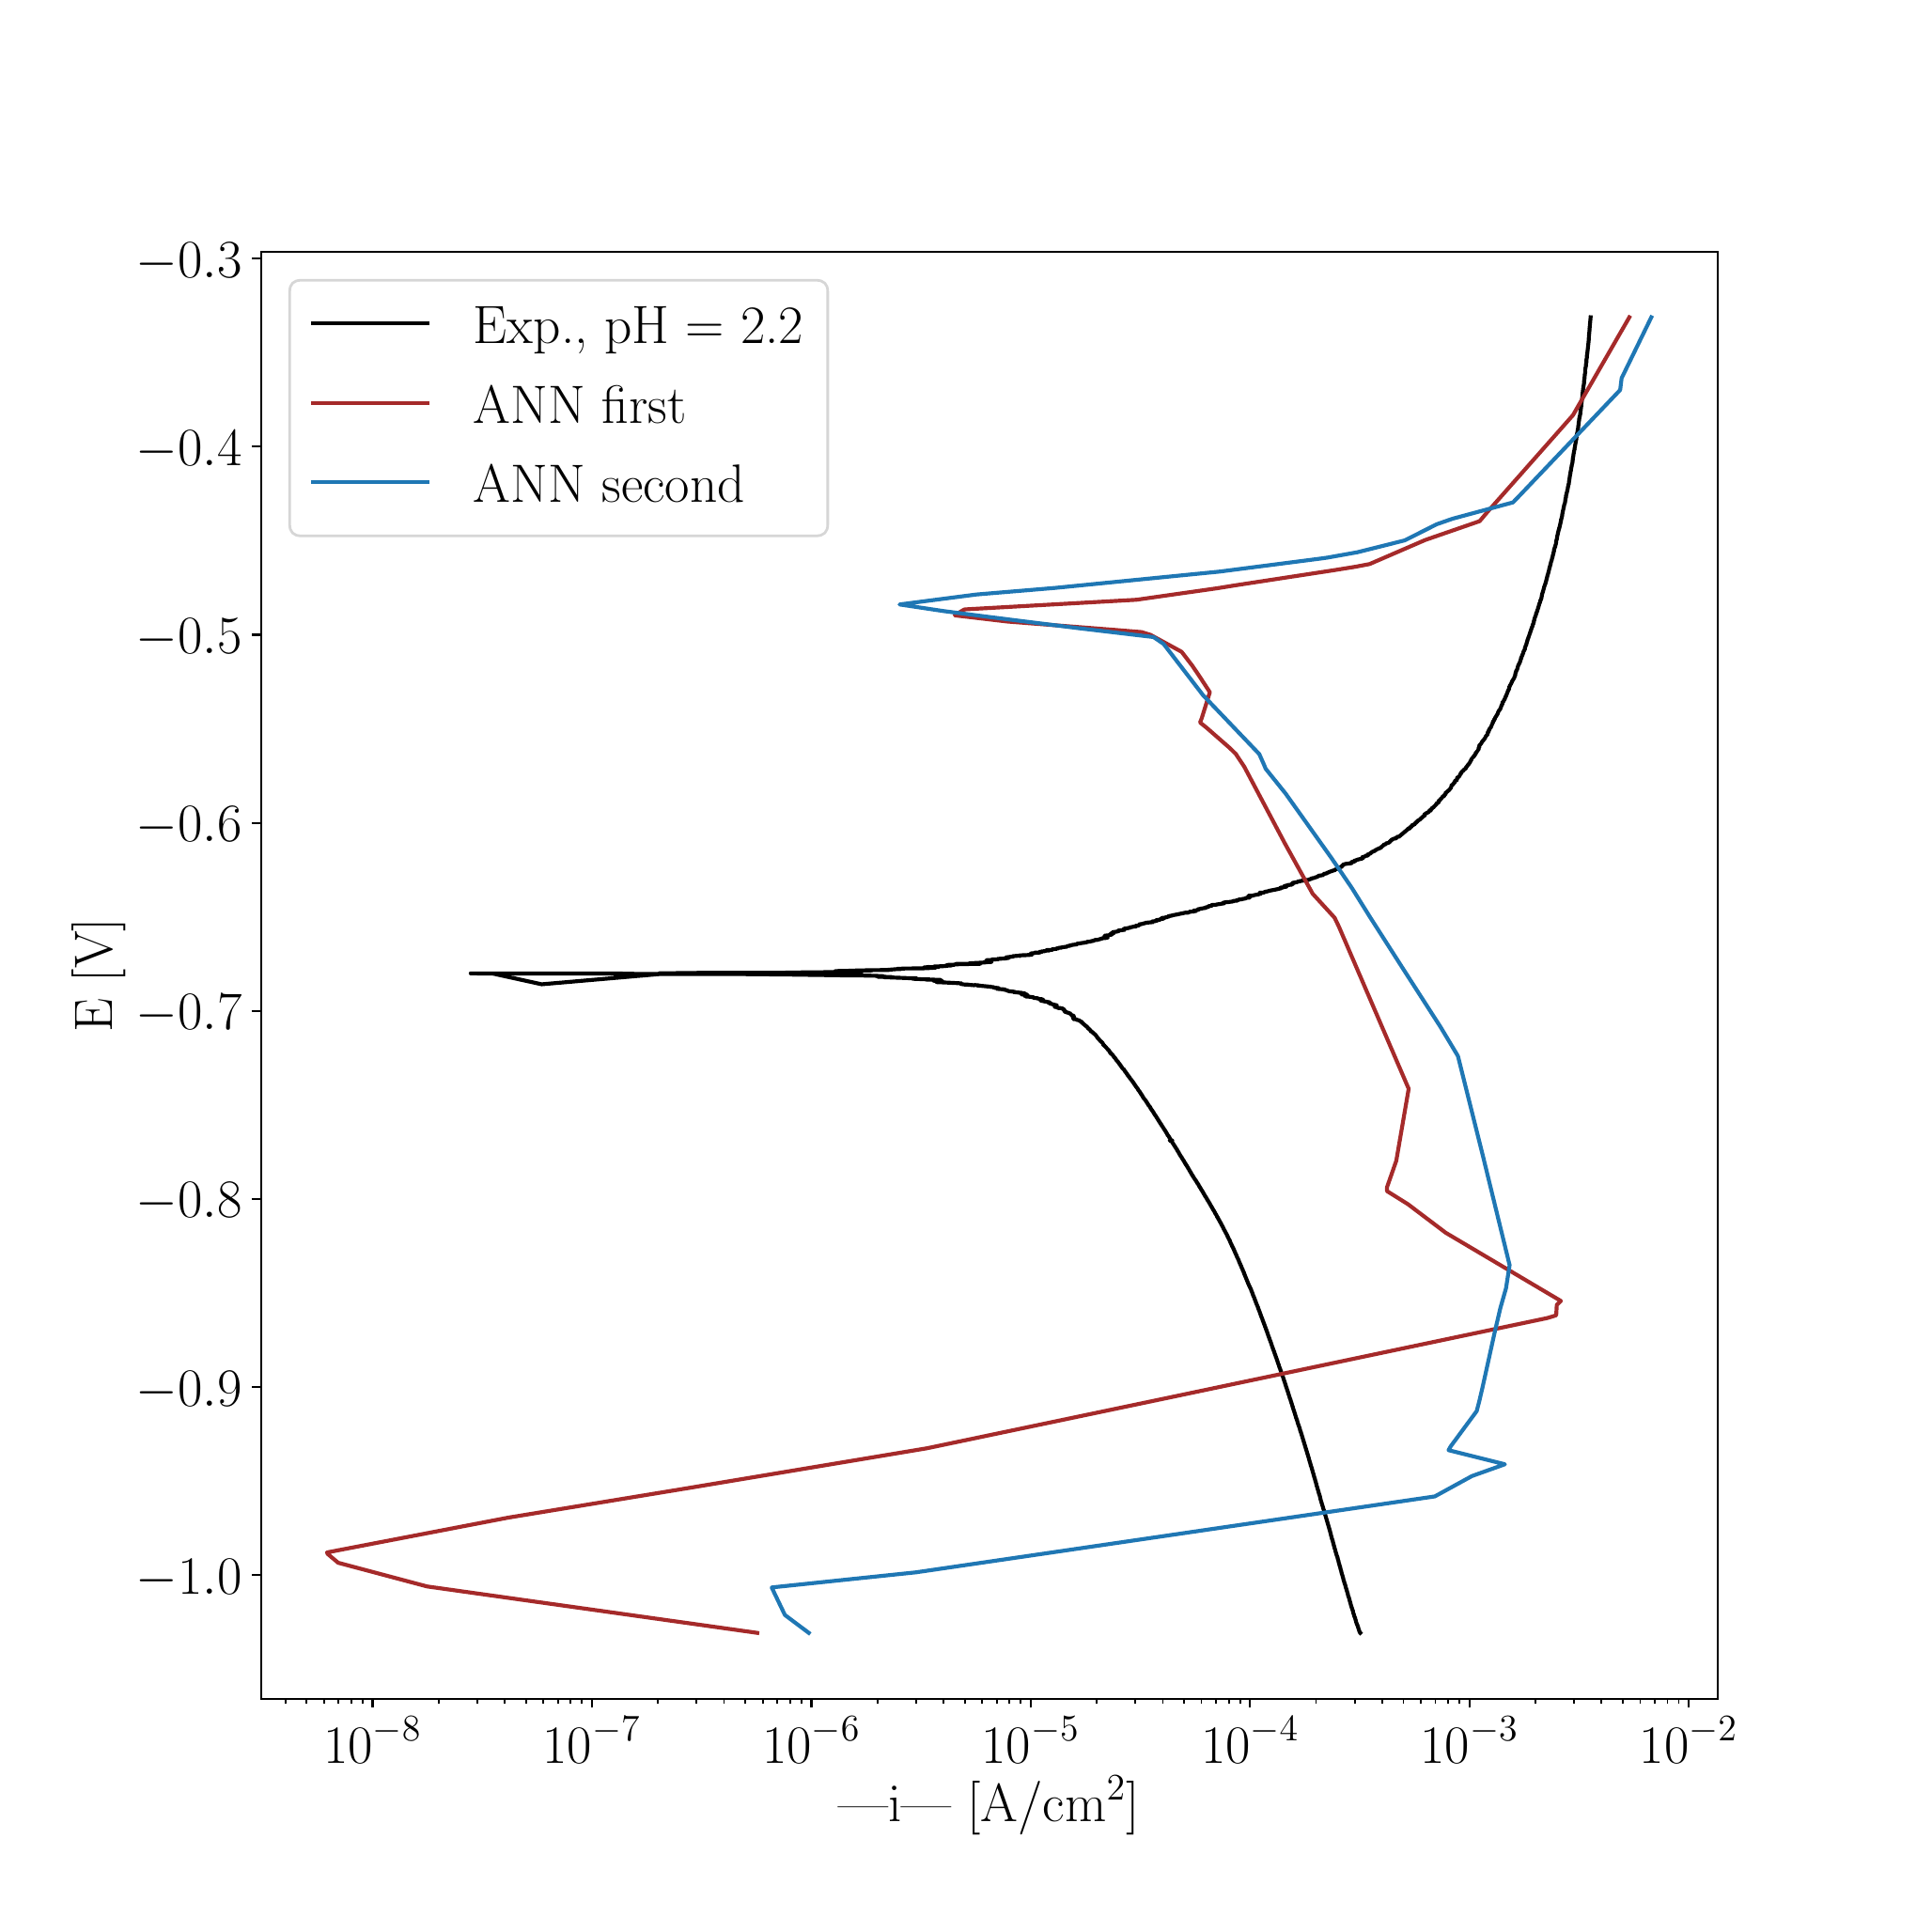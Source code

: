 \begingroup%
\makeatletter%
\begin{pgfpicture}%
\pgfpathrectangle{\pgfpointorigin}{\pgfqpoint{10.0in}{10.0in}}%
\pgfusepath{use as bounding box, clip}%
\begin{pgfscope}%
\pgfsetbuttcap%
\pgfsetmiterjoin%
\definecolor{currentfill}{rgb}{1.0,1.0,1.0}%
\pgfsetfillcolor{currentfill}%
\pgfsetlinewidth{0.0pt}%
\definecolor{currentstroke}{rgb}{1.0,1.0,1.0}%
\pgfsetstrokecolor{currentstroke}%
\pgfsetdash{}{0pt}%
\pgfpathmoveto{\pgfqpoint{0.0in}{0.0in}}%
\pgfpathlineto{\pgfqpoint{10.0in}{0.0in}}%
\pgfpathlineto{\pgfqpoint{10.0in}{10.0in}}%
\pgfpathlineto{\pgfqpoint{0.0in}{10.0in}}%
\pgfpathlineto{\pgfqpoint{0.0in}{0.0in}}%
\pgfpathclose%
\pgfusepath{fill}%
\end{pgfscope}%
\begin{pgfscope}%
\pgfsetbuttcap%
\pgfsetmiterjoin%
\definecolor{currentfill}{rgb}{1.0,1.0,1.0}%
\pgfsetfillcolor{currentfill}%
\pgfsetlinewidth{0.0pt}%
\definecolor{currentstroke}{rgb}{0.0,0.0,0.0}%
\pgfsetstrokecolor{currentstroke}%
\pgfsetstrokeopacity{0.0}%
\pgfsetdash{}{0pt}%
\pgfpathmoveto{\pgfqpoint{1.25in}{1.1in}}%
\pgfpathlineto{\pgfqpoint{9.0in}{1.1in}}%
\pgfpathlineto{\pgfqpoint{9.0in}{8.8in}}%
\pgfpathlineto{\pgfqpoint{1.25in}{8.8in}}%
\pgfpathlineto{\pgfqpoint{1.25in}{1.1in}}%
\pgfpathclose%
\pgfusepath{fill}%
\end{pgfscope}%
\begin{pgfscope}%
\pgfsetbuttcap%
\pgfsetroundjoin%
\definecolor{currentfill}{rgb}{0.0,0.0,0.0}%
\pgfsetfillcolor{currentfill}%
\pgfsetlinewidth{0.803pt}%
\definecolor{currentstroke}{rgb}{0.0,0.0,0.0}%
\pgfsetstrokecolor{currentstroke}%
\pgfsetdash{}{0pt}%
\pgfsys@defobject{currentmarker}{\pgfqpoint{0.0in}{-0.049in}}{\pgfqpoint{0.0in}{0.0in}}{%
\pgfpathmoveto{\pgfqpoint{0.0in}{0.0in}}%
\pgfpathlineto{\pgfqpoint{0.0in}{-0.049in}}%
\pgfusepath{stroke,fill}%
}%
\begin{pgfscope}%
\pgfsys@transformshift{1.844in}{1.1in}%
\pgfsys@useobject{currentmarker}{}%
\end{pgfscope}%
\end{pgfscope}%
\begin{pgfscope}%
\definecolor{textcolor}{rgb}{0.0,0.0,0.0}%
\pgfsetstrokecolor{textcolor}%
\pgfsetfillcolor{textcolor}%
\pgftext[x=1.844in,y=1.003in,,top]{\color{textcolor}\rmfamily\fontsize{22.0}{26.4}\selectfont \(\displaystyle {10^{-8}}\)}%
\end{pgfscope}%
\begin{pgfscope}%
\pgfsetbuttcap%
\pgfsetroundjoin%
\definecolor{currentfill}{rgb}{0.0,0.0,0.0}%
\pgfsetfillcolor{currentfill}%
\pgfsetlinewidth{0.803pt}%
\definecolor{currentstroke}{rgb}{0.0,0.0,0.0}%
\pgfsetstrokecolor{currentstroke}%
\pgfsetdash{}{0pt}%
\pgfsys@defobject{currentmarker}{\pgfqpoint{0.0in}{-0.049in}}{\pgfqpoint{0.0in}{0.0in}}{%
\pgfpathmoveto{\pgfqpoint{0.0in}{0.0in}}%
\pgfpathlineto{\pgfqpoint{0.0in}{-0.049in}}%
\pgfusepath{stroke,fill}%
}%
\begin{pgfscope}%
\pgfsys@transformshift{3.011in}{1.1in}%
\pgfsys@useobject{currentmarker}{}%
\end{pgfscope}%
\end{pgfscope}%
\begin{pgfscope}%
\definecolor{textcolor}{rgb}{0.0,0.0,0.0}%
\pgfsetstrokecolor{textcolor}%
\pgfsetfillcolor{textcolor}%
\pgftext[x=3.011in,y=1.003in,,top]{\color{textcolor}\rmfamily\fontsize{22.0}{26.4}\selectfont \(\displaystyle {10^{-7}}\)}%
\end{pgfscope}%
\begin{pgfscope}%
\pgfsetbuttcap%
\pgfsetroundjoin%
\definecolor{currentfill}{rgb}{0.0,0.0,0.0}%
\pgfsetfillcolor{currentfill}%
\pgfsetlinewidth{0.803pt}%
\definecolor{currentstroke}{rgb}{0.0,0.0,0.0}%
\pgfsetstrokecolor{currentstroke}%
\pgfsetdash{}{0pt}%
\pgfsys@defobject{currentmarker}{\pgfqpoint{0.0in}{-0.049in}}{\pgfqpoint{0.0in}{0.0in}}{%
\pgfpathmoveto{\pgfqpoint{0.0in}{0.0in}}%
\pgfpathlineto{\pgfqpoint{0.0in}{-0.049in}}%
\pgfusepath{stroke,fill}%
}%
\begin{pgfscope}%
\pgfsys@transformshift{4.179in}{1.1in}%
\pgfsys@useobject{currentmarker}{}%
\end{pgfscope}%
\end{pgfscope}%
\begin{pgfscope}%
\definecolor{textcolor}{rgb}{0.0,0.0,0.0}%
\pgfsetstrokecolor{textcolor}%
\pgfsetfillcolor{textcolor}%
\pgftext[x=4.179in,y=1.003in,,top]{\color{textcolor}\rmfamily\fontsize{22.0}{26.4}\selectfont \(\displaystyle {10^{-6}}\)}%
\end{pgfscope}%
\begin{pgfscope}%
\pgfsetbuttcap%
\pgfsetroundjoin%
\definecolor{currentfill}{rgb}{0.0,0.0,0.0}%
\pgfsetfillcolor{currentfill}%
\pgfsetlinewidth{0.803pt}%
\definecolor{currentstroke}{rgb}{0.0,0.0,0.0}%
\pgfsetstrokecolor{currentstroke}%
\pgfsetdash{}{0pt}%
\pgfsys@defobject{currentmarker}{\pgfqpoint{0.0in}{-0.049in}}{\pgfqpoint{0.0in}{0.0in}}{%
\pgfpathmoveto{\pgfqpoint{0.0in}{0.0in}}%
\pgfpathlineto{\pgfqpoint{0.0in}{-0.049in}}%
\pgfusepath{stroke,fill}%
}%
\begin{pgfscope}%
\pgfsys@transformshift{5.346in}{1.1in}%
\pgfsys@useobject{currentmarker}{}%
\end{pgfscope}%
\end{pgfscope}%
\begin{pgfscope}%
\definecolor{textcolor}{rgb}{0.0,0.0,0.0}%
\pgfsetstrokecolor{textcolor}%
\pgfsetfillcolor{textcolor}%
\pgftext[x=5.346in,y=1.003in,,top]{\color{textcolor}\rmfamily\fontsize{22.0}{26.4}\selectfont \(\displaystyle {10^{-5}}\)}%
\end{pgfscope}%
\begin{pgfscope}%
\pgfsetbuttcap%
\pgfsetroundjoin%
\definecolor{currentfill}{rgb}{0.0,0.0,0.0}%
\pgfsetfillcolor{currentfill}%
\pgfsetlinewidth{0.803pt}%
\definecolor{currentstroke}{rgb}{0.0,0.0,0.0}%
\pgfsetstrokecolor{currentstroke}%
\pgfsetdash{}{0pt}%
\pgfsys@defobject{currentmarker}{\pgfqpoint{0.0in}{-0.049in}}{\pgfqpoint{0.0in}{0.0in}}{%
\pgfpathmoveto{\pgfqpoint{0.0in}{0.0in}}%
\pgfpathlineto{\pgfqpoint{0.0in}{-0.049in}}%
\pgfusepath{stroke,fill}%
}%
\begin{pgfscope}%
\pgfsys@transformshift{6.513in}{1.1in}%
\pgfsys@useobject{currentmarker}{}%
\end{pgfscope}%
\end{pgfscope}%
\begin{pgfscope}%
\definecolor{textcolor}{rgb}{0.0,0.0,0.0}%
\pgfsetstrokecolor{textcolor}%
\pgfsetfillcolor{textcolor}%
\pgftext[x=6.513in,y=1.003in,,top]{\color{textcolor}\rmfamily\fontsize{22.0}{26.4}\selectfont \(\displaystyle {10^{-4}}\)}%
\end{pgfscope}%
\begin{pgfscope}%
\pgfsetbuttcap%
\pgfsetroundjoin%
\definecolor{currentfill}{rgb}{0.0,0.0,0.0}%
\pgfsetfillcolor{currentfill}%
\pgfsetlinewidth{0.803pt}%
\definecolor{currentstroke}{rgb}{0.0,0.0,0.0}%
\pgfsetstrokecolor{currentstroke}%
\pgfsetdash{}{0pt}%
\pgfsys@defobject{currentmarker}{\pgfqpoint{0.0in}{-0.049in}}{\pgfqpoint{0.0in}{0.0in}}{%
\pgfpathmoveto{\pgfqpoint{0.0in}{0.0in}}%
\pgfpathlineto{\pgfqpoint{0.0in}{-0.049in}}%
\pgfusepath{stroke,fill}%
}%
\begin{pgfscope}%
\pgfsys@transformshift{7.68in}{1.1in}%
\pgfsys@useobject{currentmarker}{}%
\end{pgfscope}%
\end{pgfscope}%
\begin{pgfscope}%
\definecolor{textcolor}{rgb}{0.0,0.0,0.0}%
\pgfsetstrokecolor{textcolor}%
\pgfsetfillcolor{textcolor}%
\pgftext[x=7.68in,y=1.003in,,top]{\color{textcolor}\rmfamily\fontsize{22.0}{26.4}\selectfont \(\displaystyle {10^{-3}}\)}%
\end{pgfscope}%
\begin{pgfscope}%
\pgfsetbuttcap%
\pgfsetroundjoin%
\definecolor{currentfill}{rgb}{0.0,0.0,0.0}%
\pgfsetfillcolor{currentfill}%
\pgfsetlinewidth{0.803pt}%
\definecolor{currentstroke}{rgb}{0.0,0.0,0.0}%
\pgfsetstrokecolor{currentstroke}%
\pgfsetdash{}{0pt}%
\pgfsys@defobject{currentmarker}{\pgfqpoint{0.0in}{-0.049in}}{\pgfqpoint{0.0in}{0.0in}}{%
\pgfpathmoveto{\pgfqpoint{0.0in}{0.0in}}%
\pgfpathlineto{\pgfqpoint{0.0in}{-0.049in}}%
\pgfusepath{stroke,fill}%
}%
\begin{pgfscope}%
\pgfsys@transformshift{8.847in}{1.1in}%
\pgfsys@useobject{currentmarker}{}%
\end{pgfscope}%
\end{pgfscope}%
\begin{pgfscope}%
\definecolor{textcolor}{rgb}{0.0,0.0,0.0}%
\pgfsetstrokecolor{textcolor}%
\pgfsetfillcolor{textcolor}%
\pgftext[x=8.847in,y=1.003in,,top]{\color{textcolor}\rmfamily\fontsize{22.0}{26.4}\selectfont \(\displaystyle {10^{-2}}\)}%
\end{pgfscope}%
\begin{pgfscope}%
\pgfsetbuttcap%
\pgfsetroundjoin%
\definecolor{currentfill}{rgb}{0.0,0.0,0.0}%
\pgfsetfillcolor{currentfill}%
\pgfsetlinewidth{0.602pt}%
\definecolor{currentstroke}{rgb}{0.0,0.0,0.0}%
\pgfsetstrokecolor{currentstroke}%
\pgfsetdash{}{0pt}%
\pgfsys@defobject{currentmarker}{\pgfqpoint{0.0in}{-0.028in}}{\pgfqpoint{0.0in}{0.0in}}{%
\pgfpathmoveto{\pgfqpoint{0.0in}{0.0in}}%
\pgfpathlineto{\pgfqpoint{0.0in}{-0.028in}}%
\pgfusepath{stroke,fill}%
}%
\begin{pgfscope}%
\pgfsys@transformshift{1.38in}{1.1in}%
\pgfsys@useobject{currentmarker}{}%
\end{pgfscope}%
\end{pgfscope}%
\begin{pgfscope}%
\pgfsetbuttcap%
\pgfsetroundjoin%
\definecolor{currentfill}{rgb}{0.0,0.0,0.0}%
\pgfsetfillcolor{currentfill}%
\pgfsetlinewidth{0.602pt}%
\definecolor{currentstroke}{rgb}{0.0,0.0,0.0}%
\pgfsetstrokecolor{currentstroke}%
\pgfsetdash{}{0pt}%
\pgfsys@defobject{currentmarker}{\pgfqpoint{0.0in}{-0.028in}}{\pgfqpoint{0.0in}{0.0in}}{%
\pgfpathmoveto{\pgfqpoint{0.0in}{0.0in}}%
\pgfpathlineto{\pgfqpoint{0.0in}{-0.028in}}%
\pgfusepath{stroke,fill}%
}%
\begin{pgfscope}%
\pgfsys@transformshift{1.493in}{1.1in}%
\pgfsys@useobject{currentmarker}{}%
\end{pgfscope}%
\end{pgfscope}%
\begin{pgfscope}%
\pgfsetbuttcap%
\pgfsetroundjoin%
\definecolor{currentfill}{rgb}{0.0,0.0,0.0}%
\pgfsetfillcolor{currentfill}%
\pgfsetlinewidth{0.602pt}%
\definecolor{currentstroke}{rgb}{0.0,0.0,0.0}%
\pgfsetstrokecolor{currentstroke}%
\pgfsetdash{}{0pt}%
\pgfsys@defobject{currentmarker}{\pgfqpoint{0.0in}{-0.028in}}{\pgfqpoint{0.0in}{0.0in}}{%
\pgfpathmoveto{\pgfqpoint{0.0in}{0.0in}}%
\pgfpathlineto{\pgfqpoint{0.0in}{-0.028in}}%
\pgfusepath{stroke,fill}%
}%
\begin{pgfscope}%
\pgfsys@transformshift{1.585in}{1.1in}%
\pgfsys@useobject{currentmarker}{}%
\end{pgfscope}%
\end{pgfscope}%
\begin{pgfscope}%
\pgfsetbuttcap%
\pgfsetroundjoin%
\definecolor{currentfill}{rgb}{0.0,0.0,0.0}%
\pgfsetfillcolor{currentfill}%
\pgfsetlinewidth{0.602pt}%
\definecolor{currentstroke}{rgb}{0.0,0.0,0.0}%
\pgfsetstrokecolor{currentstroke}%
\pgfsetdash{}{0pt}%
\pgfsys@defobject{currentmarker}{\pgfqpoint{0.0in}{-0.028in}}{\pgfqpoint{0.0in}{0.0in}}{%
\pgfpathmoveto{\pgfqpoint{0.0in}{0.0in}}%
\pgfpathlineto{\pgfqpoint{0.0in}{-0.028in}}%
\pgfusepath{stroke,fill}%
}%
\begin{pgfscope}%
\pgfsys@transformshift{1.663in}{1.1in}%
\pgfsys@useobject{currentmarker}{}%
\end{pgfscope}%
\end{pgfscope}%
\begin{pgfscope}%
\pgfsetbuttcap%
\pgfsetroundjoin%
\definecolor{currentfill}{rgb}{0.0,0.0,0.0}%
\pgfsetfillcolor{currentfill}%
\pgfsetlinewidth{0.602pt}%
\definecolor{currentstroke}{rgb}{0.0,0.0,0.0}%
\pgfsetstrokecolor{currentstroke}%
\pgfsetdash{}{0pt}%
\pgfsys@defobject{currentmarker}{\pgfqpoint{0.0in}{-0.028in}}{\pgfqpoint{0.0in}{0.0in}}{%
\pgfpathmoveto{\pgfqpoint{0.0in}{0.0in}}%
\pgfpathlineto{\pgfqpoint{0.0in}{-0.028in}}%
\pgfusepath{stroke,fill}%
}%
\begin{pgfscope}%
\pgfsys@transformshift{1.731in}{1.1in}%
\pgfsys@useobject{currentmarker}{}%
\end{pgfscope}%
\end{pgfscope}%
\begin{pgfscope}%
\pgfsetbuttcap%
\pgfsetroundjoin%
\definecolor{currentfill}{rgb}{0.0,0.0,0.0}%
\pgfsetfillcolor{currentfill}%
\pgfsetlinewidth{0.602pt}%
\definecolor{currentstroke}{rgb}{0.0,0.0,0.0}%
\pgfsetstrokecolor{currentstroke}%
\pgfsetdash{}{0pt}%
\pgfsys@defobject{currentmarker}{\pgfqpoint{0.0in}{-0.028in}}{\pgfqpoint{0.0in}{0.0in}}{%
\pgfpathmoveto{\pgfqpoint{0.0in}{0.0in}}%
\pgfpathlineto{\pgfqpoint{0.0in}{-0.028in}}%
\pgfusepath{stroke,fill}%
}%
\begin{pgfscope}%
\pgfsys@transformshift{1.791in}{1.1in}%
\pgfsys@useobject{currentmarker}{}%
\end{pgfscope}%
\end{pgfscope}%
\begin{pgfscope}%
\pgfsetbuttcap%
\pgfsetroundjoin%
\definecolor{currentfill}{rgb}{0.0,0.0,0.0}%
\pgfsetfillcolor{currentfill}%
\pgfsetlinewidth{0.602pt}%
\definecolor{currentstroke}{rgb}{0.0,0.0,0.0}%
\pgfsetstrokecolor{currentstroke}%
\pgfsetdash{}{0pt}%
\pgfsys@defobject{currentmarker}{\pgfqpoint{0.0in}{-0.028in}}{\pgfqpoint{0.0in}{0.0in}}{%
\pgfpathmoveto{\pgfqpoint{0.0in}{0.0in}}%
\pgfpathlineto{\pgfqpoint{0.0in}{-0.028in}}%
\pgfusepath{stroke,fill}%
}%
\begin{pgfscope}%
\pgfsys@transformshift{2.196in}{1.1in}%
\pgfsys@useobject{currentmarker}{}%
\end{pgfscope}%
\end{pgfscope}%
\begin{pgfscope}%
\pgfsetbuttcap%
\pgfsetroundjoin%
\definecolor{currentfill}{rgb}{0.0,0.0,0.0}%
\pgfsetfillcolor{currentfill}%
\pgfsetlinewidth{0.602pt}%
\definecolor{currentstroke}{rgb}{0.0,0.0,0.0}%
\pgfsetstrokecolor{currentstroke}%
\pgfsetdash{}{0pt}%
\pgfsys@defobject{currentmarker}{\pgfqpoint{0.0in}{-0.028in}}{\pgfqpoint{0.0in}{0.0in}}{%
\pgfpathmoveto{\pgfqpoint{0.0in}{0.0in}}%
\pgfpathlineto{\pgfqpoint{0.0in}{-0.028in}}%
\pgfusepath{stroke,fill}%
}%
\begin{pgfscope}%
\pgfsys@transformshift{2.401in}{1.1in}%
\pgfsys@useobject{currentmarker}{}%
\end{pgfscope}%
\end{pgfscope}%
\begin{pgfscope}%
\pgfsetbuttcap%
\pgfsetroundjoin%
\definecolor{currentfill}{rgb}{0.0,0.0,0.0}%
\pgfsetfillcolor{currentfill}%
\pgfsetlinewidth{0.602pt}%
\definecolor{currentstroke}{rgb}{0.0,0.0,0.0}%
\pgfsetstrokecolor{currentstroke}%
\pgfsetdash{}{0pt}%
\pgfsys@defobject{currentmarker}{\pgfqpoint{0.0in}{-0.028in}}{\pgfqpoint{0.0in}{0.0in}}{%
\pgfpathmoveto{\pgfqpoint{0.0in}{0.0in}}%
\pgfpathlineto{\pgfqpoint{0.0in}{-0.028in}}%
\pgfusepath{stroke,fill}%
}%
\begin{pgfscope}%
\pgfsys@transformshift{2.547in}{1.1in}%
\pgfsys@useobject{currentmarker}{}%
\end{pgfscope}%
\end{pgfscope}%
\begin{pgfscope}%
\pgfsetbuttcap%
\pgfsetroundjoin%
\definecolor{currentfill}{rgb}{0.0,0.0,0.0}%
\pgfsetfillcolor{currentfill}%
\pgfsetlinewidth{0.602pt}%
\definecolor{currentstroke}{rgb}{0.0,0.0,0.0}%
\pgfsetstrokecolor{currentstroke}%
\pgfsetdash{}{0pt}%
\pgfsys@defobject{currentmarker}{\pgfqpoint{0.0in}{-0.028in}}{\pgfqpoint{0.0in}{0.0in}}{%
\pgfpathmoveto{\pgfqpoint{0.0in}{0.0in}}%
\pgfpathlineto{\pgfqpoint{0.0in}{-0.028in}}%
\pgfusepath{stroke,fill}%
}%
\begin{pgfscope}%
\pgfsys@transformshift{2.66in}{1.1in}%
\pgfsys@useobject{currentmarker}{}%
\end{pgfscope}%
\end{pgfscope}%
\begin{pgfscope}%
\pgfsetbuttcap%
\pgfsetroundjoin%
\definecolor{currentfill}{rgb}{0.0,0.0,0.0}%
\pgfsetfillcolor{currentfill}%
\pgfsetlinewidth{0.602pt}%
\definecolor{currentstroke}{rgb}{0.0,0.0,0.0}%
\pgfsetstrokecolor{currentstroke}%
\pgfsetdash{}{0pt}%
\pgfsys@defobject{currentmarker}{\pgfqpoint{0.0in}{-0.028in}}{\pgfqpoint{0.0in}{0.0in}}{%
\pgfpathmoveto{\pgfqpoint{0.0in}{0.0in}}%
\pgfpathlineto{\pgfqpoint{0.0in}{-0.028in}}%
\pgfusepath{stroke,fill}%
}%
\begin{pgfscope}%
\pgfsys@transformshift{2.753in}{1.1in}%
\pgfsys@useobject{currentmarker}{}%
\end{pgfscope}%
\end{pgfscope}%
\begin{pgfscope}%
\pgfsetbuttcap%
\pgfsetroundjoin%
\definecolor{currentfill}{rgb}{0.0,0.0,0.0}%
\pgfsetfillcolor{currentfill}%
\pgfsetlinewidth{0.602pt}%
\definecolor{currentstroke}{rgb}{0.0,0.0,0.0}%
\pgfsetstrokecolor{currentstroke}%
\pgfsetdash{}{0pt}%
\pgfsys@defobject{currentmarker}{\pgfqpoint{0.0in}{-0.028in}}{\pgfqpoint{0.0in}{0.0in}}{%
\pgfpathmoveto{\pgfqpoint{0.0in}{0.0in}}%
\pgfpathlineto{\pgfqpoint{0.0in}{-0.028in}}%
\pgfusepath{stroke,fill}%
}%
\begin{pgfscope}%
\pgfsys@transformshift{2.831in}{1.1in}%
\pgfsys@useobject{currentmarker}{}%
\end{pgfscope}%
\end{pgfscope}%
\begin{pgfscope}%
\pgfsetbuttcap%
\pgfsetroundjoin%
\definecolor{currentfill}{rgb}{0.0,0.0,0.0}%
\pgfsetfillcolor{currentfill}%
\pgfsetlinewidth{0.602pt}%
\definecolor{currentstroke}{rgb}{0.0,0.0,0.0}%
\pgfsetstrokecolor{currentstroke}%
\pgfsetdash{}{0pt}%
\pgfsys@defobject{currentmarker}{\pgfqpoint{0.0in}{-0.028in}}{\pgfqpoint{0.0in}{0.0in}}{%
\pgfpathmoveto{\pgfqpoint{0.0in}{0.0in}}%
\pgfpathlineto{\pgfqpoint{0.0in}{-0.028in}}%
\pgfusepath{stroke,fill}%
}%
\begin{pgfscope}%
\pgfsys@transformshift{2.898in}{1.1in}%
\pgfsys@useobject{currentmarker}{}%
\end{pgfscope}%
\end{pgfscope}%
\begin{pgfscope}%
\pgfsetbuttcap%
\pgfsetroundjoin%
\definecolor{currentfill}{rgb}{0.0,0.0,0.0}%
\pgfsetfillcolor{currentfill}%
\pgfsetlinewidth{0.602pt}%
\definecolor{currentstroke}{rgb}{0.0,0.0,0.0}%
\pgfsetstrokecolor{currentstroke}%
\pgfsetdash{}{0pt}%
\pgfsys@defobject{currentmarker}{\pgfqpoint{0.0in}{-0.028in}}{\pgfqpoint{0.0in}{0.0in}}{%
\pgfpathmoveto{\pgfqpoint{0.0in}{0.0in}}%
\pgfpathlineto{\pgfqpoint{0.0in}{-0.028in}}%
\pgfusepath{stroke,fill}%
}%
\begin{pgfscope}%
\pgfsys@transformshift{2.958in}{1.1in}%
\pgfsys@useobject{currentmarker}{}%
\end{pgfscope}%
\end{pgfscope}%
\begin{pgfscope}%
\pgfsetbuttcap%
\pgfsetroundjoin%
\definecolor{currentfill}{rgb}{0.0,0.0,0.0}%
\pgfsetfillcolor{currentfill}%
\pgfsetlinewidth{0.602pt}%
\definecolor{currentstroke}{rgb}{0.0,0.0,0.0}%
\pgfsetstrokecolor{currentstroke}%
\pgfsetdash{}{0pt}%
\pgfsys@defobject{currentmarker}{\pgfqpoint{0.0in}{-0.028in}}{\pgfqpoint{0.0in}{0.0in}}{%
\pgfpathmoveto{\pgfqpoint{0.0in}{0.0in}}%
\pgfpathlineto{\pgfqpoint{0.0in}{-0.028in}}%
\pgfusepath{stroke,fill}%
}%
\begin{pgfscope}%
\pgfsys@transformshift{3.363in}{1.1in}%
\pgfsys@useobject{currentmarker}{}%
\end{pgfscope}%
\end{pgfscope}%
\begin{pgfscope}%
\pgfsetbuttcap%
\pgfsetroundjoin%
\definecolor{currentfill}{rgb}{0.0,0.0,0.0}%
\pgfsetfillcolor{currentfill}%
\pgfsetlinewidth{0.602pt}%
\definecolor{currentstroke}{rgb}{0.0,0.0,0.0}%
\pgfsetstrokecolor{currentstroke}%
\pgfsetdash{}{0pt}%
\pgfsys@defobject{currentmarker}{\pgfqpoint{0.0in}{-0.028in}}{\pgfqpoint{0.0in}{0.0in}}{%
\pgfpathmoveto{\pgfqpoint{0.0in}{0.0in}}%
\pgfpathlineto{\pgfqpoint{0.0in}{-0.028in}}%
\pgfusepath{stroke,fill}%
}%
\begin{pgfscope}%
\pgfsys@transformshift{3.568in}{1.1in}%
\pgfsys@useobject{currentmarker}{}%
\end{pgfscope}%
\end{pgfscope}%
\begin{pgfscope}%
\pgfsetbuttcap%
\pgfsetroundjoin%
\definecolor{currentfill}{rgb}{0.0,0.0,0.0}%
\pgfsetfillcolor{currentfill}%
\pgfsetlinewidth{0.602pt}%
\definecolor{currentstroke}{rgb}{0.0,0.0,0.0}%
\pgfsetstrokecolor{currentstroke}%
\pgfsetdash{}{0pt}%
\pgfsys@defobject{currentmarker}{\pgfqpoint{0.0in}{-0.028in}}{\pgfqpoint{0.0in}{0.0in}}{%
\pgfpathmoveto{\pgfqpoint{0.0in}{0.0in}}%
\pgfpathlineto{\pgfqpoint{0.0in}{-0.028in}}%
\pgfusepath{stroke,fill}%
}%
\begin{pgfscope}%
\pgfsys@transformshift{3.714in}{1.1in}%
\pgfsys@useobject{currentmarker}{}%
\end{pgfscope}%
\end{pgfscope}%
\begin{pgfscope}%
\pgfsetbuttcap%
\pgfsetroundjoin%
\definecolor{currentfill}{rgb}{0.0,0.0,0.0}%
\pgfsetfillcolor{currentfill}%
\pgfsetlinewidth{0.602pt}%
\definecolor{currentstroke}{rgb}{0.0,0.0,0.0}%
\pgfsetstrokecolor{currentstroke}%
\pgfsetdash{}{0pt}%
\pgfsys@defobject{currentmarker}{\pgfqpoint{0.0in}{-0.028in}}{\pgfqpoint{0.0in}{0.0in}}{%
\pgfpathmoveto{\pgfqpoint{0.0in}{0.0in}}%
\pgfpathlineto{\pgfqpoint{0.0in}{-0.028in}}%
\pgfusepath{stroke,fill}%
}%
\begin{pgfscope}%
\pgfsys@transformshift{3.827in}{1.1in}%
\pgfsys@useobject{currentmarker}{}%
\end{pgfscope}%
\end{pgfscope}%
\begin{pgfscope}%
\pgfsetbuttcap%
\pgfsetroundjoin%
\definecolor{currentfill}{rgb}{0.0,0.0,0.0}%
\pgfsetfillcolor{currentfill}%
\pgfsetlinewidth{0.602pt}%
\definecolor{currentstroke}{rgb}{0.0,0.0,0.0}%
\pgfsetstrokecolor{currentstroke}%
\pgfsetdash{}{0pt}%
\pgfsys@defobject{currentmarker}{\pgfqpoint{0.0in}{-0.028in}}{\pgfqpoint{0.0in}{0.0in}}{%
\pgfpathmoveto{\pgfqpoint{0.0in}{0.0in}}%
\pgfpathlineto{\pgfqpoint{0.0in}{-0.028in}}%
\pgfusepath{stroke,fill}%
}%
\begin{pgfscope}%
\pgfsys@transformshift{3.92in}{1.1in}%
\pgfsys@useobject{currentmarker}{}%
\end{pgfscope}%
\end{pgfscope}%
\begin{pgfscope}%
\pgfsetbuttcap%
\pgfsetroundjoin%
\definecolor{currentfill}{rgb}{0.0,0.0,0.0}%
\pgfsetfillcolor{currentfill}%
\pgfsetlinewidth{0.602pt}%
\definecolor{currentstroke}{rgb}{0.0,0.0,0.0}%
\pgfsetstrokecolor{currentstroke}%
\pgfsetdash{}{0pt}%
\pgfsys@defobject{currentmarker}{\pgfqpoint{0.0in}{-0.028in}}{\pgfqpoint{0.0in}{0.0in}}{%
\pgfpathmoveto{\pgfqpoint{0.0in}{0.0in}}%
\pgfpathlineto{\pgfqpoint{0.0in}{-0.028in}}%
\pgfusepath{stroke,fill}%
}%
\begin{pgfscope}%
\pgfsys@transformshift{3.998in}{1.1in}%
\pgfsys@useobject{currentmarker}{}%
\end{pgfscope}%
\end{pgfscope}%
\begin{pgfscope}%
\pgfsetbuttcap%
\pgfsetroundjoin%
\definecolor{currentfill}{rgb}{0.0,0.0,0.0}%
\pgfsetfillcolor{currentfill}%
\pgfsetlinewidth{0.602pt}%
\definecolor{currentstroke}{rgb}{0.0,0.0,0.0}%
\pgfsetstrokecolor{currentstroke}%
\pgfsetdash{}{0pt}%
\pgfsys@defobject{currentmarker}{\pgfqpoint{0.0in}{-0.028in}}{\pgfqpoint{0.0in}{0.0in}}{%
\pgfpathmoveto{\pgfqpoint{0.0in}{0.0in}}%
\pgfpathlineto{\pgfqpoint{0.0in}{-0.028in}}%
\pgfusepath{stroke,fill}%
}%
\begin{pgfscope}%
\pgfsys@transformshift{4.066in}{1.1in}%
\pgfsys@useobject{currentmarker}{}%
\end{pgfscope}%
\end{pgfscope}%
\begin{pgfscope}%
\pgfsetbuttcap%
\pgfsetroundjoin%
\definecolor{currentfill}{rgb}{0.0,0.0,0.0}%
\pgfsetfillcolor{currentfill}%
\pgfsetlinewidth{0.602pt}%
\definecolor{currentstroke}{rgb}{0.0,0.0,0.0}%
\pgfsetstrokecolor{currentstroke}%
\pgfsetdash{}{0pt}%
\pgfsys@defobject{currentmarker}{\pgfqpoint{0.0in}{-0.028in}}{\pgfqpoint{0.0in}{0.0in}}{%
\pgfpathmoveto{\pgfqpoint{0.0in}{0.0in}}%
\pgfpathlineto{\pgfqpoint{0.0in}{-0.028in}}%
\pgfusepath{stroke,fill}%
}%
\begin{pgfscope}%
\pgfsys@transformshift{4.125in}{1.1in}%
\pgfsys@useobject{currentmarker}{}%
\end{pgfscope}%
\end{pgfscope}%
\begin{pgfscope}%
\pgfsetbuttcap%
\pgfsetroundjoin%
\definecolor{currentfill}{rgb}{0.0,0.0,0.0}%
\pgfsetfillcolor{currentfill}%
\pgfsetlinewidth{0.602pt}%
\definecolor{currentstroke}{rgb}{0.0,0.0,0.0}%
\pgfsetstrokecolor{currentstroke}%
\pgfsetdash{}{0pt}%
\pgfsys@defobject{currentmarker}{\pgfqpoint{0.0in}{-0.028in}}{\pgfqpoint{0.0in}{0.0in}}{%
\pgfpathmoveto{\pgfqpoint{0.0in}{0.0in}}%
\pgfpathlineto{\pgfqpoint{0.0in}{-0.028in}}%
\pgfusepath{stroke,fill}%
}%
\begin{pgfscope}%
\pgfsys@transformshift{4.53in}{1.1in}%
\pgfsys@useobject{currentmarker}{}%
\end{pgfscope}%
\end{pgfscope}%
\begin{pgfscope}%
\pgfsetbuttcap%
\pgfsetroundjoin%
\definecolor{currentfill}{rgb}{0.0,0.0,0.0}%
\pgfsetfillcolor{currentfill}%
\pgfsetlinewidth{0.602pt}%
\definecolor{currentstroke}{rgb}{0.0,0.0,0.0}%
\pgfsetstrokecolor{currentstroke}%
\pgfsetdash{}{0pt}%
\pgfsys@defobject{currentmarker}{\pgfqpoint{0.0in}{-0.028in}}{\pgfqpoint{0.0in}{0.0in}}{%
\pgfpathmoveto{\pgfqpoint{0.0in}{0.0in}}%
\pgfpathlineto{\pgfqpoint{0.0in}{-0.028in}}%
\pgfusepath{stroke,fill}%
}%
\begin{pgfscope}%
\pgfsys@transformshift{4.736in}{1.1in}%
\pgfsys@useobject{currentmarker}{}%
\end{pgfscope}%
\end{pgfscope}%
\begin{pgfscope}%
\pgfsetbuttcap%
\pgfsetroundjoin%
\definecolor{currentfill}{rgb}{0.0,0.0,0.0}%
\pgfsetfillcolor{currentfill}%
\pgfsetlinewidth{0.602pt}%
\definecolor{currentstroke}{rgb}{0.0,0.0,0.0}%
\pgfsetstrokecolor{currentstroke}%
\pgfsetdash{}{0pt}%
\pgfsys@defobject{currentmarker}{\pgfqpoint{0.0in}{-0.028in}}{\pgfqpoint{0.0in}{0.0in}}{%
\pgfpathmoveto{\pgfqpoint{0.0in}{0.0in}}%
\pgfpathlineto{\pgfqpoint{0.0in}{-0.028in}}%
\pgfusepath{stroke,fill}%
}%
\begin{pgfscope}%
\pgfsys@transformshift{4.881in}{1.1in}%
\pgfsys@useobject{currentmarker}{}%
\end{pgfscope}%
\end{pgfscope}%
\begin{pgfscope}%
\pgfsetbuttcap%
\pgfsetroundjoin%
\definecolor{currentfill}{rgb}{0.0,0.0,0.0}%
\pgfsetfillcolor{currentfill}%
\pgfsetlinewidth{0.602pt}%
\definecolor{currentstroke}{rgb}{0.0,0.0,0.0}%
\pgfsetstrokecolor{currentstroke}%
\pgfsetdash{}{0pt}%
\pgfsys@defobject{currentmarker}{\pgfqpoint{0.0in}{-0.028in}}{\pgfqpoint{0.0in}{0.0in}}{%
\pgfpathmoveto{\pgfqpoint{0.0in}{0.0in}}%
\pgfpathlineto{\pgfqpoint{0.0in}{-0.028in}}%
\pgfusepath{stroke,fill}%
}%
\begin{pgfscope}%
\pgfsys@transformshift{4.995in}{1.1in}%
\pgfsys@useobject{currentmarker}{}%
\end{pgfscope}%
\end{pgfscope}%
\begin{pgfscope}%
\pgfsetbuttcap%
\pgfsetroundjoin%
\definecolor{currentfill}{rgb}{0.0,0.0,0.0}%
\pgfsetfillcolor{currentfill}%
\pgfsetlinewidth{0.602pt}%
\definecolor{currentstroke}{rgb}{0.0,0.0,0.0}%
\pgfsetstrokecolor{currentstroke}%
\pgfsetdash{}{0pt}%
\pgfsys@defobject{currentmarker}{\pgfqpoint{0.0in}{-0.028in}}{\pgfqpoint{0.0in}{0.0in}}{%
\pgfpathmoveto{\pgfqpoint{0.0in}{0.0in}}%
\pgfpathlineto{\pgfqpoint{0.0in}{-0.028in}}%
\pgfusepath{stroke,fill}%
}%
\begin{pgfscope}%
\pgfsys@transformshift{5.087in}{1.1in}%
\pgfsys@useobject{currentmarker}{}%
\end{pgfscope}%
\end{pgfscope}%
\begin{pgfscope}%
\pgfsetbuttcap%
\pgfsetroundjoin%
\definecolor{currentfill}{rgb}{0.0,0.0,0.0}%
\pgfsetfillcolor{currentfill}%
\pgfsetlinewidth{0.602pt}%
\definecolor{currentstroke}{rgb}{0.0,0.0,0.0}%
\pgfsetstrokecolor{currentstroke}%
\pgfsetdash{}{0pt}%
\pgfsys@defobject{currentmarker}{\pgfqpoint{0.0in}{-0.028in}}{\pgfqpoint{0.0in}{0.0in}}{%
\pgfpathmoveto{\pgfqpoint{0.0in}{0.0in}}%
\pgfpathlineto{\pgfqpoint{0.0in}{-0.028in}}%
\pgfusepath{stroke,fill}%
}%
\begin{pgfscope}%
\pgfsys@transformshift{5.165in}{1.1in}%
\pgfsys@useobject{currentmarker}{}%
\end{pgfscope}%
\end{pgfscope}%
\begin{pgfscope}%
\pgfsetbuttcap%
\pgfsetroundjoin%
\definecolor{currentfill}{rgb}{0.0,0.0,0.0}%
\pgfsetfillcolor{currentfill}%
\pgfsetlinewidth{0.602pt}%
\definecolor{currentstroke}{rgb}{0.0,0.0,0.0}%
\pgfsetstrokecolor{currentstroke}%
\pgfsetdash{}{0pt}%
\pgfsys@defobject{currentmarker}{\pgfqpoint{0.0in}{-0.028in}}{\pgfqpoint{0.0in}{0.0in}}{%
\pgfpathmoveto{\pgfqpoint{0.0in}{0.0in}}%
\pgfpathlineto{\pgfqpoint{0.0in}{-0.028in}}%
\pgfusepath{stroke,fill}%
}%
\begin{pgfscope}%
\pgfsys@transformshift{5.233in}{1.1in}%
\pgfsys@useobject{currentmarker}{}%
\end{pgfscope}%
\end{pgfscope}%
\begin{pgfscope}%
\pgfsetbuttcap%
\pgfsetroundjoin%
\definecolor{currentfill}{rgb}{0.0,0.0,0.0}%
\pgfsetfillcolor{currentfill}%
\pgfsetlinewidth{0.602pt}%
\definecolor{currentstroke}{rgb}{0.0,0.0,0.0}%
\pgfsetstrokecolor{currentstroke}%
\pgfsetdash{}{0pt}%
\pgfsys@defobject{currentmarker}{\pgfqpoint{0.0in}{-0.028in}}{\pgfqpoint{0.0in}{0.0in}}{%
\pgfpathmoveto{\pgfqpoint{0.0in}{0.0in}}%
\pgfpathlineto{\pgfqpoint{0.0in}{-0.028in}}%
\pgfusepath{stroke,fill}%
}%
\begin{pgfscope}%
\pgfsys@transformshift{5.292in}{1.1in}%
\pgfsys@useobject{currentmarker}{}%
\end{pgfscope}%
\end{pgfscope}%
\begin{pgfscope}%
\pgfsetbuttcap%
\pgfsetroundjoin%
\definecolor{currentfill}{rgb}{0.0,0.0,0.0}%
\pgfsetfillcolor{currentfill}%
\pgfsetlinewidth{0.602pt}%
\definecolor{currentstroke}{rgb}{0.0,0.0,0.0}%
\pgfsetstrokecolor{currentstroke}%
\pgfsetdash{}{0pt}%
\pgfsys@defobject{currentmarker}{\pgfqpoint{0.0in}{-0.028in}}{\pgfqpoint{0.0in}{0.0in}}{%
\pgfpathmoveto{\pgfqpoint{0.0in}{0.0in}}%
\pgfpathlineto{\pgfqpoint{0.0in}{-0.028in}}%
\pgfusepath{stroke,fill}%
}%
\begin{pgfscope}%
\pgfsys@transformshift{5.697in}{1.1in}%
\pgfsys@useobject{currentmarker}{}%
\end{pgfscope}%
\end{pgfscope}%
\begin{pgfscope}%
\pgfsetbuttcap%
\pgfsetroundjoin%
\definecolor{currentfill}{rgb}{0.0,0.0,0.0}%
\pgfsetfillcolor{currentfill}%
\pgfsetlinewidth{0.602pt}%
\definecolor{currentstroke}{rgb}{0.0,0.0,0.0}%
\pgfsetstrokecolor{currentstroke}%
\pgfsetdash{}{0pt}%
\pgfsys@defobject{currentmarker}{\pgfqpoint{0.0in}{-0.028in}}{\pgfqpoint{0.0in}{0.0in}}{%
\pgfpathmoveto{\pgfqpoint{0.0in}{0.0in}}%
\pgfpathlineto{\pgfqpoint{0.0in}{-0.028in}}%
\pgfusepath{stroke,fill}%
}%
\begin{pgfscope}%
\pgfsys@transformshift{5.903in}{1.1in}%
\pgfsys@useobject{currentmarker}{}%
\end{pgfscope}%
\end{pgfscope}%
\begin{pgfscope}%
\pgfsetbuttcap%
\pgfsetroundjoin%
\definecolor{currentfill}{rgb}{0.0,0.0,0.0}%
\pgfsetfillcolor{currentfill}%
\pgfsetlinewidth{0.602pt}%
\definecolor{currentstroke}{rgb}{0.0,0.0,0.0}%
\pgfsetstrokecolor{currentstroke}%
\pgfsetdash{}{0pt}%
\pgfsys@defobject{currentmarker}{\pgfqpoint{0.0in}{-0.028in}}{\pgfqpoint{0.0in}{0.0in}}{%
\pgfpathmoveto{\pgfqpoint{0.0in}{0.0in}}%
\pgfpathlineto{\pgfqpoint{0.0in}{-0.028in}}%
\pgfusepath{stroke,fill}%
}%
\begin{pgfscope}%
\pgfsys@transformshift{6.049in}{1.1in}%
\pgfsys@useobject{currentmarker}{}%
\end{pgfscope}%
\end{pgfscope}%
\begin{pgfscope}%
\pgfsetbuttcap%
\pgfsetroundjoin%
\definecolor{currentfill}{rgb}{0.0,0.0,0.0}%
\pgfsetfillcolor{currentfill}%
\pgfsetlinewidth{0.602pt}%
\definecolor{currentstroke}{rgb}{0.0,0.0,0.0}%
\pgfsetstrokecolor{currentstroke}%
\pgfsetdash{}{0pt}%
\pgfsys@defobject{currentmarker}{\pgfqpoint{0.0in}{-0.028in}}{\pgfqpoint{0.0in}{0.0in}}{%
\pgfpathmoveto{\pgfqpoint{0.0in}{0.0in}}%
\pgfpathlineto{\pgfqpoint{0.0in}{-0.028in}}%
\pgfusepath{stroke,fill}%
}%
\begin{pgfscope}%
\pgfsys@transformshift{6.162in}{1.1in}%
\pgfsys@useobject{currentmarker}{}%
\end{pgfscope}%
\end{pgfscope}%
\begin{pgfscope}%
\pgfsetbuttcap%
\pgfsetroundjoin%
\definecolor{currentfill}{rgb}{0.0,0.0,0.0}%
\pgfsetfillcolor{currentfill}%
\pgfsetlinewidth{0.602pt}%
\definecolor{currentstroke}{rgb}{0.0,0.0,0.0}%
\pgfsetstrokecolor{currentstroke}%
\pgfsetdash{}{0pt}%
\pgfsys@defobject{currentmarker}{\pgfqpoint{0.0in}{-0.028in}}{\pgfqpoint{0.0in}{0.0in}}{%
\pgfpathmoveto{\pgfqpoint{0.0in}{0.0in}}%
\pgfpathlineto{\pgfqpoint{0.0in}{-0.028in}}%
\pgfusepath{stroke,fill}%
}%
\begin{pgfscope}%
\pgfsys@transformshift{6.254in}{1.1in}%
\pgfsys@useobject{currentmarker}{}%
\end{pgfscope}%
\end{pgfscope}%
\begin{pgfscope}%
\pgfsetbuttcap%
\pgfsetroundjoin%
\definecolor{currentfill}{rgb}{0.0,0.0,0.0}%
\pgfsetfillcolor{currentfill}%
\pgfsetlinewidth{0.602pt}%
\definecolor{currentstroke}{rgb}{0.0,0.0,0.0}%
\pgfsetstrokecolor{currentstroke}%
\pgfsetdash{}{0pt}%
\pgfsys@defobject{currentmarker}{\pgfqpoint{0.0in}{-0.028in}}{\pgfqpoint{0.0in}{0.0in}}{%
\pgfpathmoveto{\pgfqpoint{0.0in}{0.0in}}%
\pgfpathlineto{\pgfqpoint{0.0in}{-0.028in}}%
\pgfusepath{stroke,fill}%
}%
\begin{pgfscope}%
\pgfsys@transformshift{6.332in}{1.1in}%
\pgfsys@useobject{currentmarker}{}%
\end{pgfscope}%
\end{pgfscope}%
\begin{pgfscope}%
\pgfsetbuttcap%
\pgfsetroundjoin%
\definecolor{currentfill}{rgb}{0.0,0.0,0.0}%
\pgfsetfillcolor{currentfill}%
\pgfsetlinewidth{0.602pt}%
\definecolor{currentstroke}{rgb}{0.0,0.0,0.0}%
\pgfsetstrokecolor{currentstroke}%
\pgfsetdash{}{0pt}%
\pgfsys@defobject{currentmarker}{\pgfqpoint{0.0in}{-0.028in}}{\pgfqpoint{0.0in}{0.0in}}{%
\pgfpathmoveto{\pgfqpoint{0.0in}{0.0in}}%
\pgfpathlineto{\pgfqpoint{0.0in}{-0.028in}}%
\pgfusepath{stroke,fill}%
}%
\begin{pgfscope}%
\pgfsys@transformshift{6.4in}{1.1in}%
\pgfsys@useobject{currentmarker}{}%
\end{pgfscope}%
\end{pgfscope}%
\begin{pgfscope}%
\pgfsetbuttcap%
\pgfsetroundjoin%
\definecolor{currentfill}{rgb}{0.0,0.0,0.0}%
\pgfsetfillcolor{currentfill}%
\pgfsetlinewidth{0.602pt}%
\definecolor{currentstroke}{rgb}{0.0,0.0,0.0}%
\pgfsetstrokecolor{currentstroke}%
\pgfsetdash{}{0pt}%
\pgfsys@defobject{currentmarker}{\pgfqpoint{0.0in}{-0.028in}}{\pgfqpoint{0.0in}{0.0in}}{%
\pgfpathmoveto{\pgfqpoint{0.0in}{0.0in}}%
\pgfpathlineto{\pgfqpoint{0.0in}{-0.028in}}%
\pgfusepath{stroke,fill}%
}%
\begin{pgfscope}%
\pgfsys@transformshift{6.46in}{1.1in}%
\pgfsys@useobject{currentmarker}{}%
\end{pgfscope}%
\end{pgfscope}%
\begin{pgfscope}%
\pgfsetbuttcap%
\pgfsetroundjoin%
\definecolor{currentfill}{rgb}{0.0,0.0,0.0}%
\pgfsetfillcolor{currentfill}%
\pgfsetlinewidth{0.602pt}%
\definecolor{currentstroke}{rgb}{0.0,0.0,0.0}%
\pgfsetstrokecolor{currentstroke}%
\pgfsetdash{}{0pt}%
\pgfsys@defobject{currentmarker}{\pgfqpoint{0.0in}{-0.028in}}{\pgfqpoint{0.0in}{0.0in}}{%
\pgfpathmoveto{\pgfqpoint{0.0in}{0.0in}}%
\pgfpathlineto{\pgfqpoint{0.0in}{-0.028in}}%
\pgfusepath{stroke,fill}%
}%
\begin{pgfscope}%
\pgfsys@transformshift{6.864in}{1.1in}%
\pgfsys@useobject{currentmarker}{}%
\end{pgfscope}%
\end{pgfscope}%
\begin{pgfscope}%
\pgfsetbuttcap%
\pgfsetroundjoin%
\definecolor{currentfill}{rgb}{0.0,0.0,0.0}%
\pgfsetfillcolor{currentfill}%
\pgfsetlinewidth{0.602pt}%
\definecolor{currentstroke}{rgb}{0.0,0.0,0.0}%
\pgfsetstrokecolor{currentstroke}%
\pgfsetdash{}{0pt}%
\pgfsys@defobject{currentmarker}{\pgfqpoint{0.0in}{-0.028in}}{\pgfqpoint{0.0in}{0.0in}}{%
\pgfpathmoveto{\pgfqpoint{0.0in}{0.0in}}%
\pgfpathlineto{\pgfqpoint{0.0in}{-0.028in}}%
\pgfusepath{stroke,fill}%
}%
\begin{pgfscope}%
\pgfsys@transformshift{7.07in}{1.1in}%
\pgfsys@useobject{currentmarker}{}%
\end{pgfscope}%
\end{pgfscope}%
\begin{pgfscope}%
\pgfsetbuttcap%
\pgfsetroundjoin%
\definecolor{currentfill}{rgb}{0.0,0.0,0.0}%
\pgfsetfillcolor{currentfill}%
\pgfsetlinewidth{0.602pt}%
\definecolor{currentstroke}{rgb}{0.0,0.0,0.0}%
\pgfsetstrokecolor{currentstroke}%
\pgfsetdash{}{0pt}%
\pgfsys@defobject{currentmarker}{\pgfqpoint{0.0in}{-0.028in}}{\pgfqpoint{0.0in}{0.0in}}{%
\pgfpathmoveto{\pgfqpoint{0.0in}{0.0in}}%
\pgfpathlineto{\pgfqpoint{0.0in}{-0.028in}}%
\pgfusepath{stroke,fill}%
}%
\begin{pgfscope}%
\pgfsys@transformshift{7.216in}{1.1in}%
\pgfsys@useobject{currentmarker}{}%
\end{pgfscope}%
\end{pgfscope}%
\begin{pgfscope}%
\pgfsetbuttcap%
\pgfsetroundjoin%
\definecolor{currentfill}{rgb}{0.0,0.0,0.0}%
\pgfsetfillcolor{currentfill}%
\pgfsetlinewidth{0.602pt}%
\definecolor{currentstroke}{rgb}{0.0,0.0,0.0}%
\pgfsetstrokecolor{currentstroke}%
\pgfsetdash{}{0pt}%
\pgfsys@defobject{currentmarker}{\pgfqpoint{0.0in}{-0.028in}}{\pgfqpoint{0.0in}{0.0in}}{%
\pgfpathmoveto{\pgfqpoint{0.0in}{0.0in}}%
\pgfpathlineto{\pgfqpoint{0.0in}{-0.028in}}%
\pgfusepath{stroke,fill}%
}%
\begin{pgfscope}%
\pgfsys@transformshift{7.329in}{1.1in}%
\pgfsys@useobject{currentmarker}{}%
\end{pgfscope}%
\end{pgfscope}%
\begin{pgfscope}%
\pgfsetbuttcap%
\pgfsetroundjoin%
\definecolor{currentfill}{rgb}{0.0,0.0,0.0}%
\pgfsetfillcolor{currentfill}%
\pgfsetlinewidth{0.602pt}%
\definecolor{currentstroke}{rgb}{0.0,0.0,0.0}%
\pgfsetstrokecolor{currentstroke}%
\pgfsetdash{}{0pt}%
\pgfsys@defobject{currentmarker}{\pgfqpoint{0.0in}{-0.028in}}{\pgfqpoint{0.0in}{0.0in}}{%
\pgfpathmoveto{\pgfqpoint{0.0in}{0.0in}}%
\pgfpathlineto{\pgfqpoint{0.0in}{-0.028in}}%
\pgfusepath{stroke,fill}%
}%
\begin{pgfscope}%
\pgfsys@transformshift{7.421in}{1.1in}%
\pgfsys@useobject{currentmarker}{}%
\end{pgfscope}%
\end{pgfscope}%
\begin{pgfscope}%
\pgfsetbuttcap%
\pgfsetroundjoin%
\definecolor{currentfill}{rgb}{0.0,0.0,0.0}%
\pgfsetfillcolor{currentfill}%
\pgfsetlinewidth{0.602pt}%
\definecolor{currentstroke}{rgb}{0.0,0.0,0.0}%
\pgfsetstrokecolor{currentstroke}%
\pgfsetdash{}{0pt}%
\pgfsys@defobject{currentmarker}{\pgfqpoint{0.0in}{-0.028in}}{\pgfqpoint{0.0in}{0.0in}}{%
\pgfpathmoveto{\pgfqpoint{0.0in}{0.0in}}%
\pgfpathlineto{\pgfqpoint{0.0in}{-0.028in}}%
\pgfusepath{stroke,fill}%
}%
\begin{pgfscope}%
\pgfsys@transformshift{7.499in}{1.1in}%
\pgfsys@useobject{currentmarker}{}%
\end{pgfscope}%
\end{pgfscope}%
\begin{pgfscope}%
\pgfsetbuttcap%
\pgfsetroundjoin%
\definecolor{currentfill}{rgb}{0.0,0.0,0.0}%
\pgfsetfillcolor{currentfill}%
\pgfsetlinewidth{0.602pt}%
\definecolor{currentstroke}{rgb}{0.0,0.0,0.0}%
\pgfsetstrokecolor{currentstroke}%
\pgfsetdash{}{0pt}%
\pgfsys@defobject{currentmarker}{\pgfqpoint{0.0in}{-0.028in}}{\pgfqpoint{0.0in}{0.0in}}{%
\pgfpathmoveto{\pgfqpoint{0.0in}{0.0in}}%
\pgfpathlineto{\pgfqpoint{0.0in}{-0.028in}}%
\pgfusepath{stroke,fill}%
}%
\begin{pgfscope}%
\pgfsys@transformshift{7.567in}{1.1in}%
\pgfsys@useobject{currentmarker}{}%
\end{pgfscope}%
\end{pgfscope}%
\begin{pgfscope}%
\pgfsetbuttcap%
\pgfsetroundjoin%
\definecolor{currentfill}{rgb}{0.0,0.0,0.0}%
\pgfsetfillcolor{currentfill}%
\pgfsetlinewidth{0.602pt}%
\definecolor{currentstroke}{rgb}{0.0,0.0,0.0}%
\pgfsetstrokecolor{currentstroke}%
\pgfsetdash{}{0pt}%
\pgfsys@defobject{currentmarker}{\pgfqpoint{0.0in}{-0.028in}}{\pgfqpoint{0.0in}{0.0in}}{%
\pgfpathmoveto{\pgfqpoint{0.0in}{0.0in}}%
\pgfpathlineto{\pgfqpoint{0.0in}{-0.028in}}%
\pgfusepath{stroke,fill}%
}%
\begin{pgfscope}%
\pgfsys@transformshift{7.627in}{1.1in}%
\pgfsys@useobject{currentmarker}{}%
\end{pgfscope}%
\end{pgfscope}%
\begin{pgfscope}%
\pgfsetbuttcap%
\pgfsetroundjoin%
\definecolor{currentfill}{rgb}{0.0,0.0,0.0}%
\pgfsetfillcolor{currentfill}%
\pgfsetlinewidth{0.602pt}%
\definecolor{currentstroke}{rgb}{0.0,0.0,0.0}%
\pgfsetstrokecolor{currentstroke}%
\pgfsetdash{}{0pt}%
\pgfsys@defobject{currentmarker}{\pgfqpoint{0.0in}{-0.028in}}{\pgfqpoint{0.0in}{0.0in}}{%
\pgfpathmoveto{\pgfqpoint{0.0in}{0.0in}}%
\pgfpathlineto{\pgfqpoint{0.0in}{-0.028in}}%
\pgfusepath{stroke,fill}%
}%
\begin{pgfscope}%
\pgfsys@transformshift{8.032in}{1.1in}%
\pgfsys@useobject{currentmarker}{}%
\end{pgfscope}%
\end{pgfscope}%
\begin{pgfscope}%
\pgfsetbuttcap%
\pgfsetroundjoin%
\definecolor{currentfill}{rgb}{0.0,0.0,0.0}%
\pgfsetfillcolor{currentfill}%
\pgfsetlinewidth{0.602pt}%
\definecolor{currentstroke}{rgb}{0.0,0.0,0.0}%
\pgfsetstrokecolor{currentstroke}%
\pgfsetdash{}{0pt}%
\pgfsys@defobject{currentmarker}{\pgfqpoint{0.0in}{-0.028in}}{\pgfqpoint{0.0in}{0.0in}}{%
\pgfpathmoveto{\pgfqpoint{0.0in}{0.0in}}%
\pgfpathlineto{\pgfqpoint{0.0in}{-0.028in}}%
\pgfusepath{stroke,fill}%
}%
\begin{pgfscope}%
\pgfsys@transformshift{8.237in}{1.1in}%
\pgfsys@useobject{currentmarker}{}%
\end{pgfscope}%
\end{pgfscope}%
\begin{pgfscope}%
\pgfsetbuttcap%
\pgfsetroundjoin%
\definecolor{currentfill}{rgb}{0.0,0.0,0.0}%
\pgfsetfillcolor{currentfill}%
\pgfsetlinewidth{0.602pt}%
\definecolor{currentstroke}{rgb}{0.0,0.0,0.0}%
\pgfsetstrokecolor{currentstroke}%
\pgfsetdash{}{0pt}%
\pgfsys@defobject{currentmarker}{\pgfqpoint{0.0in}{-0.028in}}{\pgfqpoint{0.0in}{0.0in}}{%
\pgfpathmoveto{\pgfqpoint{0.0in}{0.0in}}%
\pgfpathlineto{\pgfqpoint{0.0in}{-0.028in}}%
\pgfusepath{stroke,fill}%
}%
\begin{pgfscope}%
\pgfsys@transformshift{8.383in}{1.1in}%
\pgfsys@useobject{currentmarker}{}%
\end{pgfscope}%
\end{pgfscope}%
\begin{pgfscope}%
\pgfsetbuttcap%
\pgfsetroundjoin%
\definecolor{currentfill}{rgb}{0.0,0.0,0.0}%
\pgfsetfillcolor{currentfill}%
\pgfsetlinewidth{0.602pt}%
\definecolor{currentstroke}{rgb}{0.0,0.0,0.0}%
\pgfsetstrokecolor{currentstroke}%
\pgfsetdash{}{0pt}%
\pgfsys@defobject{currentmarker}{\pgfqpoint{0.0in}{-0.028in}}{\pgfqpoint{0.0in}{0.0in}}{%
\pgfpathmoveto{\pgfqpoint{0.0in}{0.0in}}%
\pgfpathlineto{\pgfqpoint{0.0in}{-0.028in}}%
\pgfusepath{stroke,fill}%
}%
\begin{pgfscope}%
\pgfsys@transformshift{8.496in}{1.1in}%
\pgfsys@useobject{currentmarker}{}%
\end{pgfscope}%
\end{pgfscope}%
\begin{pgfscope}%
\pgfsetbuttcap%
\pgfsetroundjoin%
\definecolor{currentfill}{rgb}{0.0,0.0,0.0}%
\pgfsetfillcolor{currentfill}%
\pgfsetlinewidth{0.602pt}%
\definecolor{currentstroke}{rgb}{0.0,0.0,0.0}%
\pgfsetstrokecolor{currentstroke}%
\pgfsetdash{}{0pt}%
\pgfsys@defobject{currentmarker}{\pgfqpoint{0.0in}{-0.028in}}{\pgfqpoint{0.0in}{0.0in}}{%
\pgfpathmoveto{\pgfqpoint{0.0in}{0.0in}}%
\pgfpathlineto{\pgfqpoint{0.0in}{-0.028in}}%
\pgfusepath{stroke,fill}%
}%
\begin{pgfscope}%
\pgfsys@transformshift{8.589in}{1.1in}%
\pgfsys@useobject{currentmarker}{}%
\end{pgfscope}%
\end{pgfscope}%
\begin{pgfscope}%
\pgfsetbuttcap%
\pgfsetroundjoin%
\definecolor{currentfill}{rgb}{0.0,0.0,0.0}%
\pgfsetfillcolor{currentfill}%
\pgfsetlinewidth{0.602pt}%
\definecolor{currentstroke}{rgb}{0.0,0.0,0.0}%
\pgfsetstrokecolor{currentstroke}%
\pgfsetdash{}{0pt}%
\pgfsys@defobject{currentmarker}{\pgfqpoint{0.0in}{-0.028in}}{\pgfqpoint{0.0in}{0.0in}}{%
\pgfpathmoveto{\pgfqpoint{0.0in}{0.0in}}%
\pgfpathlineto{\pgfqpoint{0.0in}{-0.028in}}%
\pgfusepath{stroke,fill}%
}%
\begin{pgfscope}%
\pgfsys@transformshift{8.667in}{1.1in}%
\pgfsys@useobject{currentmarker}{}%
\end{pgfscope}%
\end{pgfscope}%
\begin{pgfscope}%
\pgfsetbuttcap%
\pgfsetroundjoin%
\definecolor{currentfill}{rgb}{0.0,0.0,0.0}%
\pgfsetfillcolor{currentfill}%
\pgfsetlinewidth{0.602pt}%
\definecolor{currentstroke}{rgb}{0.0,0.0,0.0}%
\pgfsetstrokecolor{currentstroke}%
\pgfsetdash{}{0pt}%
\pgfsys@defobject{currentmarker}{\pgfqpoint{0.0in}{-0.028in}}{\pgfqpoint{0.0in}{0.0in}}{%
\pgfpathmoveto{\pgfqpoint{0.0in}{0.0in}}%
\pgfpathlineto{\pgfqpoint{0.0in}{-0.028in}}%
\pgfusepath{stroke,fill}%
}%
\begin{pgfscope}%
\pgfsys@transformshift{8.734in}{1.1in}%
\pgfsys@useobject{currentmarker}{}%
\end{pgfscope}%
\end{pgfscope}%
\begin{pgfscope}%
\pgfsetbuttcap%
\pgfsetroundjoin%
\definecolor{currentfill}{rgb}{0.0,0.0,0.0}%
\pgfsetfillcolor{currentfill}%
\pgfsetlinewidth{0.602pt}%
\definecolor{currentstroke}{rgb}{0.0,0.0,0.0}%
\pgfsetstrokecolor{currentstroke}%
\pgfsetdash{}{0pt}%
\pgfsys@defobject{currentmarker}{\pgfqpoint{0.0in}{-0.028in}}{\pgfqpoint{0.0in}{0.0in}}{%
\pgfpathmoveto{\pgfqpoint{0.0in}{0.0in}}%
\pgfpathlineto{\pgfqpoint{0.0in}{-0.028in}}%
\pgfusepath{stroke,fill}%
}%
\begin{pgfscope}%
\pgfsys@transformshift{8.794in}{1.1in}%
\pgfsys@useobject{currentmarker}{}%
\end{pgfscope}%
\end{pgfscope}%
\begin{pgfscope}%
\definecolor{textcolor}{rgb}{0.0,0.0,0.0}%
\pgfsetstrokecolor{textcolor}%
\pgfsetfillcolor{textcolor}%
\pgftext[x=5.125in,y=0.691in,,top]{\color{textcolor}\rmfamily\fontsize{22.0}{26.4}\selectfont |i| [A/cm\(\displaystyle ^2\)]}%
\end{pgfscope}%
\begin{pgfscope}%
\pgfsetbuttcap%
\pgfsetroundjoin%
\definecolor{currentfill}{rgb}{0.0,0.0,0.0}%
\pgfsetfillcolor{currentfill}%
\pgfsetlinewidth{0.803pt}%
\definecolor{currentstroke}{rgb}{0.0,0.0,0.0}%
\pgfsetstrokecolor{currentstroke}%
\pgfsetdash{}{0pt}%
\pgfsys@defobject{currentmarker}{\pgfqpoint{-0.049in}{0.0in}}{\pgfqpoint{-0.0in}{0.0in}}{%
\pgfpathmoveto{\pgfqpoint{-0.0in}{0.0in}}%
\pgfpathlineto{\pgfqpoint{-0.049in}{0.0in}}%
\pgfusepath{stroke,fill}%
}%
\begin{pgfscope}%
\pgfsys@transformshift{1.25in}{1.757in}%
\pgfsys@useobject{currentmarker}{}%
\end{pgfscope}%
\end{pgfscope}%
\begin{pgfscope}%
\definecolor{textcolor}{rgb}{0.0,0.0,0.0}%
\pgfsetstrokecolor{textcolor}%
\pgfsetfillcolor{textcolor}%
\pgftext[x=0.586in, y=1.657in, left, base]{\color{textcolor}\rmfamily\fontsize{22.0}{26.4}\selectfont \(\displaystyle {\ensuremath{-}1.0}\)}%
\end{pgfscope}%
\begin{pgfscope}%
\pgfsetbuttcap%
\pgfsetroundjoin%
\definecolor{currentfill}{rgb}{0.0,0.0,0.0}%
\pgfsetfillcolor{currentfill}%
\pgfsetlinewidth{0.803pt}%
\definecolor{currentstroke}{rgb}{0.0,0.0,0.0}%
\pgfsetstrokecolor{currentstroke}%
\pgfsetdash{}{0pt}%
\pgfsys@defobject{currentmarker}{\pgfqpoint{-0.049in}{0.0in}}{\pgfqpoint{-0.0in}{0.0in}}{%
\pgfpathmoveto{\pgfqpoint{-0.0in}{0.0in}}%
\pgfpathlineto{\pgfqpoint{-0.049in}{0.0in}}%
\pgfusepath{stroke,fill}%
}%
\begin{pgfscope}%
\pgfsys@transformshift{1.25in}{2.758in}%
\pgfsys@useobject{currentmarker}{}%
\end{pgfscope}%
\end{pgfscope}%
\begin{pgfscope}%
\definecolor{textcolor}{rgb}{0.0,0.0,0.0}%
\pgfsetstrokecolor{textcolor}%
\pgfsetfillcolor{textcolor}%
\pgftext[x=0.586in, y=2.658in, left, base]{\color{textcolor}\rmfamily\fontsize{22.0}{26.4}\selectfont \(\displaystyle {\ensuremath{-}0.9}\)}%
\end{pgfscope}%
\begin{pgfscope}%
\pgfsetbuttcap%
\pgfsetroundjoin%
\definecolor{currentfill}{rgb}{0.0,0.0,0.0}%
\pgfsetfillcolor{currentfill}%
\pgfsetlinewidth{0.803pt}%
\definecolor{currentstroke}{rgb}{0.0,0.0,0.0}%
\pgfsetstrokecolor{currentstroke}%
\pgfsetdash{}{0pt}%
\pgfsys@defobject{currentmarker}{\pgfqpoint{-0.049in}{0.0in}}{\pgfqpoint{-0.0in}{0.0in}}{%
\pgfpathmoveto{\pgfqpoint{-0.0in}{0.0in}}%
\pgfpathlineto{\pgfqpoint{-0.049in}{0.0in}}%
\pgfusepath{stroke,fill}%
}%
\begin{pgfscope}%
\pgfsys@transformshift{1.25in}{3.759in}%
\pgfsys@useobject{currentmarker}{}%
\end{pgfscope}%
\end{pgfscope}%
\begin{pgfscope}%
\definecolor{textcolor}{rgb}{0.0,0.0,0.0}%
\pgfsetstrokecolor{textcolor}%
\pgfsetfillcolor{textcolor}%
\pgftext[x=0.586in, y=3.659in, left, base]{\color{textcolor}\rmfamily\fontsize{22.0}{26.4}\selectfont \(\displaystyle {\ensuremath{-}0.8}\)}%
\end{pgfscope}%
\begin{pgfscope}%
\pgfsetbuttcap%
\pgfsetroundjoin%
\definecolor{currentfill}{rgb}{0.0,0.0,0.0}%
\pgfsetfillcolor{currentfill}%
\pgfsetlinewidth{0.803pt}%
\definecolor{currentstroke}{rgb}{0.0,0.0,0.0}%
\pgfsetstrokecolor{currentstroke}%
\pgfsetdash{}{0pt}%
\pgfsys@defobject{currentmarker}{\pgfqpoint{-0.049in}{0.0in}}{\pgfqpoint{-0.0in}{0.0in}}{%
\pgfpathmoveto{\pgfqpoint{-0.0in}{0.0in}}%
\pgfpathlineto{\pgfqpoint{-0.049in}{0.0in}}%
\pgfusepath{stroke,fill}%
}%
\begin{pgfscope}%
\pgfsys@transformshift{1.25in}{4.76in}%
\pgfsys@useobject{currentmarker}{}%
\end{pgfscope}%
\end{pgfscope}%
\begin{pgfscope}%
\definecolor{textcolor}{rgb}{0.0,0.0,0.0}%
\pgfsetstrokecolor{textcolor}%
\pgfsetfillcolor{textcolor}%
\pgftext[x=0.586in, y=4.66in, left, base]{\color{textcolor}\rmfamily\fontsize{22.0}{26.4}\selectfont \(\displaystyle {\ensuremath{-}0.7}\)}%
\end{pgfscope}%
\begin{pgfscope}%
\pgfsetbuttcap%
\pgfsetroundjoin%
\definecolor{currentfill}{rgb}{0.0,0.0,0.0}%
\pgfsetfillcolor{currentfill}%
\pgfsetlinewidth{0.803pt}%
\definecolor{currentstroke}{rgb}{0.0,0.0,0.0}%
\pgfsetstrokecolor{currentstroke}%
\pgfsetdash{}{0pt}%
\pgfsys@defobject{currentmarker}{\pgfqpoint{-0.049in}{0.0in}}{\pgfqpoint{-0.0in}{0.0in}}{%
\pgfpathmoveto{\pgfqpoint{-0.0in}{0.0in}}%
\pgfpathlineto{\pgfqpoint{-0.049in}{0.0in}}%
\pgfusepath{stroke,fill}%
}%
\begin{pgfscope}%
\pgfsys@transformshift{1.25in}{5.76in}%
\pgfsys@useobject{currentmarker}{}%
\end{pgfscope}%
\end{pgfscope}%
\begin{pgfscope}%
\definecolor{textcolor}{rgb}{0.0,0.0,0.0}%
\pgfsetstrokecolor{textcolor}%
\pgfsetfillcolor{textcolor}%
\pgftext[x=0.586in, y=5.66in, left, base]{\color{textcolor}\rmfamily\fontsize{22.0}{26.4}\selectfont \(\displaystyle {\ensuremath{-}0.6}\)}%
\end{pgfscope}%
\begin{pgfscope}%
\pgfsetbuttcap%
\pgfsetroundjoin%
\definecolor{currentfill}{rgb}{0.0,0.0,0.0}%
\pgfsetfillcolor{currentfill}%
\pgfsetlinewidth{0.803pt}%
\definecolor{currentstroke}{rgb}{0.0,0.0,0.0}%
\pgfsetstrokecolor{currentstroke}%
\pgfsetdash{}{0pt}%
\pgfsys@defobject{currentmarker}{\pgfqpoint{-0.049in}{0.0in}}{\pgfqpoint{-0.0in}{0.0in}}{%
\pgfpathmoveto{\pgfqpoint{-0.0in}{0.0in}}%
\pgfpathlineto{\pgfqpoint{-0.049in}{0.0in}}%
\pgfusepath{stroke,fill}%
}%
\begin{pgfscope}%
\pgfsys@transformshift{1.25in}{6.761in}%
\pgfsys@useobject{currentmarker}{}%
\end{pgfscope}%
\end{pgfscope}%
\begin{pgfscope}%
\definecolor{textcolor}{rgb}{0.0,0.0,0.0}%
\pgfsetstrokecolor{textcolor}%
\pgfsetfillcolor{textcolor}%
\pgftext[x=0.586in, y=6.661in, left, base]{\color{textcolor}\rmfamily\fontsize{22.0}{26.4}\selectfont \(\displaystyle {\ensuremath{-}0.5}\)}%
\end{pgfscope}%
\begin{pgfscope}%
\pgfsetbuttcap%
\pgfsetroundjoin%
\definecolor{currentfill}{rgb}{0.0,0.0,0.0}%
\pgfsetfillcolor{currentfill}%
\pgfsetlinewidth{0.803pt}%
\definecolor{currentstroke}{rgb}{0.0,0.0,0.0}%
\pgfsetstrokecolor{currentstroke}%
\pgfsetdash{}{0pt}%
\pgfsys@defobject{currentmarker}{\pgfqpoint{-0.049in}{0.0in}}{\pgfqpoint{-0.0in}{0.0in}}{%
\pgfpathmoveto{\pgfqpoint{-0.0in}{0.0in}}%
\pgfpathlineto{\pgfqpoint{-0.049in}{0.0in}}%
\pgfusepath{stroke,fill}%
}%
\begin{pgfscope}%
\pgfsys@transformshift{1.25in}{7.762in}%
\pgfsys@useobject{currentmarker}{}%
\end{pgfscope}%
\end{pgfscope}%
\begin{pgfscope}%
\definecolor{textcolor}{rgb}{0.0,0.0,0.0}%
\pgfsetstrokecolor{textcolor}%
\pgfsetfillcolor{textcolor}%
\pgftext[x=0.586in, y=7.662in, left, base]{\color{textcolor}\rmfamily\fontsize{22.0}{26.4}\selectfont \(\displaystyle {\ensuremath{-}0.4}\)}%
\end{pgfscope}%
\begin{pgfscope}%
\pgfsetbuttcap%
\pgfsetroundjoin%
\definecolor{currentfill}{rgb}{0.0,0.0,0.0}%
\pgfsetfillcolor{currentfill}%
\pgfsetlinewidth{0.803pt}%
\definecolor{currentstroke}{rgb}{0.0,0.0,0.0}%
\pgfsetstrokecolor{currentstroke}%
\pgfsetdash{}{0pt}%
\pgfsys@defobject{currentmarker}{\pgfqpoint{-0.049in}{0.0in}}{\pgfqpoint{-0.0in}{0.0in}}{%
\pgfpathmoveto{\pgfqpoint{-0.0in}{0.0in}}%
\pgfpathlineto{\pgfqpoint{-0.049in}{0.0in}}%
\pgfusepath{stroke,fill}%
}%
\begin{pgfscope}%
\pgfsys@transformshift{1.25in}{8.762in}%
\pgfsys@useobject{currentmarker}{}%
\end{pgfscope}%
\end{pgfscope}%
\begin{pgfscope}%
\definecolor{textcolor}{rgb}{0.0,0.0,0.0}%
\pgfsetstrokecolor{textcolor}%
\pgfsetfillcolor{textcolor}%
\pgftext[x=0.586in, y=8.662in, left, base]{\color{textcolor}\rmfamily\fontsize{22.0}{26.4}\selectfont \(\displaystyle {\ensuremath{-}0.3}\)}%
\end{pgfscope}%
\begin{pgfscope}%
\definecolor{textcolor}{rgb}{0.0,0.0,0.0}%
\pgfsetstrokecolor{textcolor}%
\pgfsetfillcolor{textcolor}%
\pgftext[x=0.531in,y=4.95in,,bottom,rotate=90.0]{\color{textcolor}\rmfamily\fontsize{22.0}{26.4}\selectfont E [V]}%
\end{pgfscope}%
\begin{pgfscope}%
\pgfpathrectangle{\pgfqpoint{1.25in}{1.1in}}{\pgfqpoint{7.75in}{7.7in}}%
\pgfusepath{clip}%
\pgfsetrectcap%
\pgfsetroundjoin%
\pgfsetlinewidth{1.506pt}%
\definecolor{currentstroke}{rgb}{0.0,0.0,0.0}%
\pgfsetstrokecolor{currentstroke}%
\pgfsetdash{}{0pt}%
\pgfpathmoveto{\pgfqpoint{7.099in}{1.45in}}%
\pgfpathlineto{\pgfqpoint{7.098in}{1.451in}}%
\pgfpathlineto{\pgfqpoint{7.096in}{1.455in}}%
\pgfpathlineto{\pgfqpoint{7.096in}{1.455in}}%
\pgfpathlineto{\pgfqpoint{7.094in}{1.461in}}%
\pgfpathlineto{\pgfqpoint{7.094in}{1.461in}}%
\pgfpathlineto{\pgfqpoint{7.092in}{1.466in}}%
\pgfpathlineto{\pgfqpoint{7.091in}{1.471in}}%
\pgfpathlineto{\pgfqpoint{7.09in}{1.471in}}%
\pgfpathlineto{\pgfqpoint{7.089in}{1.477in}}%
\pgfpathlineto{\pgfqpoint{7.088in}{1.478in}}%
\pgfpathlineto{\pgfqpoint{7.087in}{1.484in}}%
\pgfpathlineto{\pgfqpoint{7.086in}{1.485in}}%
\pgfpathlineto{\pgfqpoint{7.083in}{1.494in}}%
\pgfpathlineto{\pgfqpoint{7.082in}{1.495in}}%
\pgfpathlineto{\pgfqpoint{7.079in}{1.503in}}%
\pgfpathlineto{\pgfqpoint{7.079in}{1.503in}}%
\pgfpathlineto{\pgfqpoint{7.077in}{1.509in}}%
\pgfpathlineto{\pgfqpoint{7.077in}{1.51in}}%
\pgfpathlineto{\pgfqpoint{7.075in}{1.519in}}%
\pgfpathlineto{\pgfqpoint{7.074in}{1.519in}}%
\pgfpathlineto{\pgfqpoint{7.074in}{1.519in}}%
\pgfpathlineto{\pgfqpoint{7.073in}{1.525in}}%
\pgfpathlineto{\pgfqpoint{7.07in}{1.535in}}%
\pgfpathlineto{\pgfqpoint{7.07in}{1.534in}}%
\pgfpathlineto{\pgfqpoint{7.069in}{1.535in}}%
\pgfpathlineto{\pgfqpoint{7.067in}{1.541in}}%
\pgfpathlineto{\pgfqpoint{7.067in}{1.542in}}%
\pgfpathlineto{\pgfqpoint{7.065in}{1.549in}}%
\pgfpathlineto{\pgfqpoint{7.064in}{1.55in}}%
\pgfpathlineto{\pgfqpoint{7.061in}{1.561in}}%
\pgfpathlineto{\pgfqpoint{7.061in}{1.561in}}%
\pgfpathlineto{\pgfqpoint{7.06in}{1.569in}}%
\pgfpathlineto{\pgfqpoint{7.059in}{1.567in}}%
\pgfpathlineto{\pgfqpoint{7.059in}{1.571in}}%
\pgfpathlineto{\pgfqpoint{7.056in}{1.578in}}%
\pgfpathlineto{\pgfqpoint{7.056in}{1.579in}}%
\pgfpathlineto{\pgfqpoint{7.055in}{1.583in}}%
\pgfpathlineto{\pgfqpoint{7.054in}{1.583in}}%
\pgfpathlineto{\pgfqpoint{7.052in}{1.592in}}%
\pgfpathlineto{\pgfqpoint{7.052in}{1.592in}}%
\pgfpathlineto{\pgfqpoint{7.051in}{1.593in}}%
\pgfpathlineto{\pgfqpoint{7.048in}{1.604in}}%
\pgfpathlineto{\pgfqpoint{7.048in}{1.605in}}%
\pgfpathlineto{\pgfqpoint{7.046in}{1.611in}}%
\pgfpathlineto{\pgfqpoint{7.046in}{1.612in}}%
\pgfpathlineto{\pgfqpoint{7.043in}{1.622in}}%
\pgfpathlineto{\pgfqpoint{7.043in}{1.623in}}%
\pgfpathlineto{\pgfqpoint{7.041in}{1.63in}}%
\pgfpathlineto{\pgfqpoint{7.038in}{1.641in}}%
\pgfpathlineto{\pgfqpoint{7.037in}{1.642in}}%
\pgfpathlineto{\pgfqpoint{7.035in}{1.647in}}%
\pgfpathlineto{\pgfqpoint{7.035in}{1.647in}}%
\pgfpathlineto{\pgfqpoint{7.033in}{1.657in}}%
\pgfpathlineto{\pgfqpoint{7.033in}{1.658in}}%
\pgfpathlineto{\pgfqpoint{7.027in}{1.677in}}%
\pgfpathlineto{\pgfqpoint{7.027in}{1.678in}}%
\pgfpathlineto{\pgfqpoint{7.024in}{1.688in}}%
\pgfpathlineto{\pgfqpoint{7.023in}{1.689in}}%
\pgfpathlineto{\pgfqpoint{7.022in}{1.694in}}%
\pgfpathlineto{\pgfqpoint{7.019in}{1.706in}}%
\pgfpathlineto{\pgfqpoint{7.018in}{1.707in}}%
\pgfpathlineto{\pgfqpoint{7.015in}{1.717in}}%
\pgfpathlineto{\pgfqpoint{7.015in}{1.718in}}%
\pgfpathlineto{\pgfqpoint{7.012in}{1.727in}}%
\pgfpathlineto{\pgfqpoint{7.012in}{1.727in}}%
\pgfpathlineto{\pgfqpoint{7.01in}{1.733in}}%
\pgfpathlineto{\pgfqpoint{7.01in}{1.734in}}%
\pgfpathlineto{\pgfqpoint{7.008in}{1.743in}}%
\pgfpathlineto{\pgfqpoint{7.008in}{1.743in}}%
\pgfpathlineto{\pgfqpoint{7.006in}{1.748in}}%
\pgfpathlineto{\pgfqpoint{7.006in}{1.749in}}%
\pgfpathlineto{\pgfqpoint{7.004in}{1.757in}}%
\pgfpathlineto{\pgfqpoint{7.004in}{1.756in}}%
\pgfpathlineto{\pgfqpoint{7.004in}{1.757in}}%
\pgfpathlineto{\pgfqpoint{7.001in}{1.765in}}%
\pgfpathlineto{\pgfqpoint{6.997in}{1.783in}}%
\pgfpathlineto{\pgfqpoint{6.996in}{1.784in}}%
\pgfpathlineto{\pgfqpoint{6.993in}{1.797in}}%
\pgfpathlineto{\pgfqpoint{6.993in}{1.798in}}%
\pgfpathlineto{\pgfqpoint{6.991in}{1.803in}}%
\pgfpathlineto{\pgfqpoint{6.991in}{1.803in}}%
\pgfpathlineto{\pgfqpoint{6.99in}{1.807in}}%
\pgfpathlineto{\pgfqpoint{6.99in}{1.807in}}%
\pgfpathlineto{\pgfqpoint{6.988in}{1.813in}}%
\pgfpathlineto{\pgfqpoint{6.988in}{1.813in}}%
\pgfpathlineto{\pgfqpoint{6.987in}{1.819in}}%
\pgfpathlineto{\pgfqpoint{6.986in}{1.82in}}%
\pgfpathlineto{\pgfqpoint{6.984in}{1.828in}}%
\pgfpathlineto{\pgfqpoint{6.984in}{1.829in}}%
\pgfpathlineto{\pgfqpoint{6.982in}{1.838in}}%
\pgfpathlineto{\pgfqpoint{6.982in}{1.837in}}%
\pgfpathlineto{\pgfqpoint{6.981in}{1.839in}}%
\pgfpathlineto{\pgfqpoint{6.981in}{1.839in}}%
\pgfpathlineto{\pgfqpoint{6.979in}{1.847in}}%
\pgfpathlineto{\pgfqpoint{6.979in}{1.848in}}%
\pgfpathlineto{\pgfqpoint{6.978in}{1.853in}}%
\pgfpathlineto{\pgfqpoint{6.977in}{1.854in}}%
\pgfpathlineto{\pgfqpoint{6.975in}{1.861in}}%
\pgfpathlineto{\pgfqpoint{6.974in}{1.862in}}%
\pgfpathlineto{\pgfqpoint{6.972in}{1.871in}}%
\pgfpathlineto{\pgfqpoint{6.971in}{1.871in}}%
\pgfpathlineto{\pgfqpoint{6.97in}{1.878in}}%
\pgfpathlineto{\pgfqpoint{6.969in}{1.879in}}%
\pgfpathlineto{\pgfqpoint{6.967in}{1.886in}}%
\pgfpathlineto{\pgfqpoint{6.967in}{1.887in}}%
\pgfpathlineto{\pgfqpoint{6.965in}{1.895in}}%
\pgfpathlineto{\pgfqpoint{6.962in}{1.903in}}%
\pgfpathlineto{\pgfqpoint{6.962in}{1.903in}}%
\pgfpathlineto{\pgfqpoint{6.961in}{1.91in}}%
\pgfpathlineto{\pgfqpoint{6.961in}{1.91in}}%
\pgfpathlineto{\pgfqpoint{6.96in}{1.911in}}%
\pgfpathlineto{\pgfqpoint{6.958in}{1.919in}}%
\pgfpathlineto{\pgfqpoint{6.958in}{1.919in}}%
\pgfpathlineto{\pgfqpoint{6.956in}{1.927in}}%
\pgfpathlineto{\pgfqpoint{6.956in}{1.927in}}%
\pgfpathlineto{\pgfqpoint{6.954in}{1.933in}}%
\pgfpathlineto{\pgfqpoint{6.954in}{1.934in}}%
\pgfpathlineto{\pgfqpoint{6.952in}{1.943in}}%
\pgfpathlineto{\pgfqpoint{6.951in}{1.944in}}%
\pgfpathlineto{\pgfqpoint{6.95in}{1.949in}}%
\pgfpathlineto{\pgfqpoint{6.949in}{1.95in}}%
\pgfpathlineto{\pgfqpoint{6.947in}{1.957in}}%
\pgfpathlineto{\pgfqpoint{6.947in}{1.957in}}%
\pgfpathlineto{\pgfqpoint{6.946in}{1.963in}}%
\pgfpathlineto{\pgfqpoint{6.944in}{1.967in}}%
\pgfpathlineto{\pgfqpoint{6.944in}{1.967in}}%
\pgfpathlineto{\pgfqpoint{6.943in}{1.973in}}%
\pgfpathlineto{\pgfqpoint{6.943in}{1.974in}}%
\pgfpathlineto{\pgfqpoint{6.939in}{1.988in}}%
\pgfpathlineto{\pgfqpoint{6.939in}{1.989in}}%
\pgfpathlineto{\pgfqpoint{6.908in}{2.095in}}%
\pgfpathlineto{\pgfqpoint{6.908in}{2.095in}}%
\pgfpathlineto{\pgfqpoint{6.906in}{2.103in}}%
\pgfpathlineto{\pgfqpoint{6.903in}{2.11in}}%
\pgfpathlineto{\pgfqpoint{6.903in}{2.111in}}%
\pgfpathlineto{\pgfqpoint{6.901in}{2.117in}}%
\pgfpathlineto{\pgfqpoint{6.899in}{2.126in}}%
\pgfpathlineto{\pgfqpoint{6.898in}{2.126in}}%
\pgfpathlineto{\pgfqpoint{6.897in}{2.131in}}%
\pgfpathlineto{\pgfqpoint{6.889in}{2.157in}}%
\pgfpathlineto{\pgfqpoint{6.889in}{2.158in}}%
\pgfpathlineto{\pgfqpoint{6.887in}{2.165in}}%
\pgfpathlineto{\pgfqpoint{6.887in}{2.166in}}%
\pgfpathlineto{\pgfqpoint{6.885in}{2.174in}}%
\pgfpathlineto{\pgfqpoint{6.885in}{2.175in}}%
\pgfpathlineto{\pgfqpoint{6.881in}{2.189in}}%
\pgfpathlineto{\pgfqpoint{6.88in}{2.19in}}%
\pgfpathlineto{\pgfqpoint{6.878in}{2.197in}}%
\pgfpathlineto{\pgfqpoint{6.878in}{2.198in}}%
\pgfpathlineto{\pgfqpoint{6.877in}{2.202in}}%
\pgfpathlineto{\pgfqpoint{6.877in}{2.202in}}%
\pgfpathlineto{\pgfqpoint{6.871in}{2.221in}}%
\pgfpathlineto{\pgfqpoint{6.871in}{2.222in}}%
\pgfpathlineto{\pgfqpoint{6.866in}{2.238in}}%
\pgfpathlineto{\pgfqpoint{6.866in}{2.238in}}%
\pgfpathlineto{\pgfqpoint{6.865in}{2.245in}}%
\pgfpathlineto{\pgfqpoint{6.864in}{2.246in}}%
\pgfpathlineto{\pgfqpoint{6.862in}{2.256in}}%
\pgfpathlineto{\pgfqpoint{6.862in}{2.256in}}%
\pgfpathlineto{\pgfqpoint{6.861in}{2.256in}}%
\pgfpathlineto{\pgfqpoint{6.859in}{2.264in}}%
\pgfpathlineto{\pgfqpoint{6.859in}{2.265in}}%
\pgfpathlineto{\pgfqpoint{6.857in}{2.272in}}%
\pgfpathlineto{\pgfqpoint{6.857in}{2.272in}}%
\pgfpathlineto{\pgfqpoint{6.854in}{2.281in}}%
\pgfpathlineto{\pgfqpoint{6.854in}{2.282in}}%
\pgfpathlineto{\pgfqpoint{6.852in}{2.288in}}%
\pgfpathlineto{\pgfqpoint{6.852in}{2.288in}}%
\pgfpathlineto{\pgfqpoint{6.85in}{2.296in}}%
\pgfpathlineto{\pgfqpoint{6.85in}{2.297in}}%
\pgfpathlineto{\pgfqpoint{6.848in}{2.302in}}%
\pgfpathlineto{\pgfqpoint{6.843in}{2.32in}}%
\pgfpathlineto{\pgfqpoint{6.843in}{2.32in}}%
\pgfpathlineto{\pgfqpoint{6.841in}{2.327in}}%
\pgfpathlineto{\pgfqpoint{6.838in}{2.336in}}%
\pgfpathlineto{\pgfqpoint{6.837in}{2.336in}}%
\pgfpathlineto{\pgfqpoint{6.836in}{2.342in}}%
\pgfpathlineto{\pgfqpoint{6.836in}{2.342in}}%
\pgfpathlineto{\pgfqpoint{6.834in}{2.349in}}%
\pgfpathlineto{\pgfqpoint{6.834in}{2.35in}}%
\pgfpathlineto{\pgfqpoint{6.832in}{2.357in}}%
\pgfpathlineto{\pgfqpoint{6.831in}{2.358in}}%
\pgfpathlineto{\pgfqpoint{6.829in}{2.368in}}%
\pgfpathlineto{\pgfqpoint{6.828in}{2.368in}}%
\pgfpathlineto{\pgfqpoint{6.826in}{2.377in}}%
\pgfpathlineto{\pgfqpoint{6.826in}{2.378in}}%
\pgfpathlineto{\pgfqpoint{6.783in}{2.519in}}%
\pgfpathlineto{\pgfqpoint{6.783in}{2.518in}}%
\pgfpathlineto{\pgfqpoint{6.782in}{2.521in}}%
\pgfpathlineto{\pgfqpoint{6.78in}{2.526in}}%
\pgfpathlineto{\pgfqpoint{6.78in}{2.526in}}%
\pgfpathlineto{\pgfqpoint{6.778in}{2.534in}}%
\pgfpathlineto{\pgfqpoint{6.778in}{2.535in}}%
\pgfpathlineto{\pgfqpoint{6.776in}{2.542in}}%
\pgfpathlineto{\pgfqpoint{6.775in}{2.543in}}%
\pgfpathlineto{\pgfqpoint{6.773in}{2.55in}}%
\pgfpathlineto{\pgfqpoint{6.772in}{2.551in}}%
\pgfpathlineto{\pgfqpoint{6.771in}{2.557in}}%
\pgfpathlineto{\pgfqpoint{6.77in}{2.558in}}%
\pgfpathlineto{\pgfqpoint{6.768in}{2.563in}}%
\pgfpathlineto{\pgfqpoint{6.766in}{2.57in}}%
\pgfpathlineto{\pgfqpoint{6.766in}{2.569in}}%
\pgfpathlineto{\pgfqpoint{6.766in}{2.572in}}%
\pgfpathlineto{\pgfqpoint{6.765in}{2.573in}}%
\pgfpathlineto{\pgfqpoint{6.763in}{2.582in}}%
\pgfpathlineto{\pgfqpoint{6.762in}{2.583in}}%
\pgfpathlineto{\pgfqpoint{6.76in}{2.589in}}%
\pgfpathlineto{\pgfqpoint{6.76in}{2.59in}}%
\pgfpathlineto{\pgfqpoint{6.76in}{2.59in}}%
\pgfpathlineto{\pgfqpoint{6.757in}{2.597in}}%
\pgfpathlineto{\pgfqpoint{6.757in}{2.598in}}%
\pgfpathlineto{\pgfqpoint{6.756in}{2.602in}}%
\pgfpathlineto{\pgfqpoint{6.753in}{2.61in}}%
\pgfpathlineto{\pgfqpoint{6.753in}{2.611in}}%
\pgfpathlineto{\pgfqpoint{6.752in}{2.616in}}%
\pgfpathlineto{\pgfqpoint{6.751in}{2.617in}}%
\pgfpathlineto{\pgfqpoint{6.75in}{2.622in}}%
\pgfpathlineto{\pgfqpoint{6.749in}{2.622in}}%
\pgfpathlineto{\pgfqpoint{6.748in}{2.629in}}%
\pgfpathlineto{\pgfqpoint{6.747in}{2.63in}}%
\pgfpathlineto{\pgfqpoint{6.745in}{2.637in}}%
\pgfpathlineto{\pgfqpoint{6.744in}{2.638in}}%
\pgfpathlineto{\pgfqpoint{6.742in}{2.646in}}%
\pgfpathlineto{\pgfqpoint{6.741in}{2.647in}}%
\pgfpathlineto{\pgfqpoint{6.74in}{2.653in}}%
\pgfpathlineto{\pgfqpoint{6.74in}{2.652in}}%
\pgfpathlineto{\pgfqpoint{6.739in}{2.654in}}%
\pgfpathlineto{\pgfqpoint{6.739in}{2.654in}}%
\pgfpathlineto{\pgfqpoint{6.739in}{2.655in}}%
\pgfpathlineto{\pgfqpoint{6.737in}{2.662in}}%
\pgfpathlineto{\pgfqpoint{6.736in}{2.663in}}%
\pgfpathlineto{\pgfqpoint{6.735in}{2.669in}}%
\pgfpathlineto{\pgfqpoint{6.732in}{2.677in}}%
\pgfpathlineto{\pgfqpoint{6.732in}{2.678in}}%
\pgfpathlineto{\pgfqpoint{6.729in}{2.686in}}%
\pgfpathlineto{\pgfqpoint{6.729in}{2.687in}}%
\pgfpathlineto{\pgfqpoint{6.727in}{2.694in}}%
\pgfpathlineto{\pgfqpoint{6.726in}{2.695in}}%
\pgfpathlineto{\pgfqpoint{6.726in}{2.695in}}%
\pgfpathlineto{\pgfqpoint{6.718in}{2.72in}}%
\pgfpathlineto{\pgfqpoint{6.718in}{2.72in}}%
\pgfpathlineto{\pgfqpoint{6.716in}{2.725in}}%
\pgfpathlineto{\pgfqpoint{6.716in}{2.726in}}%
\pgfpathlineto{\pgfqpoint{6.714in}{2.734in}}%
\pgfpathlineto{\pgfqpoint{6.713in}{2.735in}}%
\pgfpathlineto{\pgfqpoint{6.711in}{2.743in}}%
\pgfpathlineto{\pgfqpoint{6.71in}{2.744in}}%
\pgfpathlineto{\pgfqpoint{6.708in}{2.752in}}%
\pgfpathlineto{\pgfqpoint{6.707in}{2.752in}}%
\pgfpathlineto{\pgfqpoint{6.706in}{2.758in}}%
\pgfpathlineto{\pgfqpoint{6.705in}{2.759in}}%
\pgfpathlineto{\pgfqpoint{6.704in}{2.762in}}%
\pgfpathlineto{\pgfqpoint{6.704in}{2.763in}}%
\pgfpathlineto{\pgfqpoint{6.702in}{2.77in}}%
\pgfpathlineto{\pgfqpoint{6.702in}{2.77in}}%
\pgfpathlineto{\pgfqpoint{6.7in}{2.775in}}%
\pgfpathlineto{\pgfqpoint{6.7in}{2.776in}}%
\pgfpathlineto{\pgfqpoint{6.698in}{2.781in}}%
\pgfpathlineto{\pgfqpoint{6.698in}{2.782in}}%
\pgfpathlineto{\pgfqpoint{6.696in}{2.789in}}%
\pgfpathlineto{\pgfqpoint{6.695in}{2.79in}}%
\pgfpathlineto{\pgfqpoint{6.691in}{2.802in}}%
\pgfpathlineto{\pgfqpoint{6.691in}{2.8in}}%
\pgfpathlineto{\pgfqpoint{6.691in}{2.803in}}%
\pgfpathlineto{\pgfqpoint{6.691in}{2.803in}}%
\pgfpathlineto{\pgfqpoint{6.687in}{2.815in}}%
\pgfpathlineto{\pgfqpoint{6.685in}{2.816in}}%
\pgfpathlineto{\pgfqpoint{6.684in}{2.822in}}%
\pgfpathlineto{\pgfqpoint{6.684in}{2.823in}}%
\pgfpathlineto{\pgfqpoint{6.682in}{2.829in}}%
\pgfpathlineto{\pgfqpoint{6.682in}{2.828in}}%
\pgfpathlineto{\pgfqpoint{6.681in}{2.83in}}%
\pgfpathlineto{\pgfqpoint{6.681in}{2.83in}}%
\pgfpathlineto{\pgfqpoint{6.678in}{2.84in}}%
\pgfpathlineto{\pgfqpoint{6.678in}{2.841in}}%
\pgfpathlineto{\pgfqpoint{6.675in}{2.848in}}%
\pgfpathlineto{\pgfqpoint{6.675in}{2.848in}}%
\pgfpathlineto{\pgfqpoint{6.673in}{2.854in}}%
\pgfpathlineto{\pgfqpoint{6.673in}{2.855in}}%
\pgfpathlineto{\pgfqpoint{6.669in}{2.864in}}%
\pgfpathlineto{\pgfqpoint{6.669in}{2.864in}}%
\pgfpathlineto{\pgfqpoint{6.667in}{2.87in}}%
\pgfpathlineto{\pgfqpoint{6.667in}{2.871in}}%
\pgfpathlineto{\pgfqpoint{6.665in}{2.878in}}%
\pgfpathlineto{\pgfqpoint{6.664in}{2.879in}}%
\pgfpathlineto{\pgfqpoint{6.659in}{2.894in}}%
\pgfpathlineto{\pgfqpoint{6.659in}{2.895in}}%
\pgfpathlineto{\pgfqpoint{6.653in}{2.912in}}%
\pgfpathlineto{\pgfqpoint{6.653in}{2.912in}}%
\pgfpathlineto{\pgfqpoint{6.651in}{2.918in}}%
\pgfpathlineto{\pgfqpoint{6.65in}{2.919in}}%
\pgfpathlineto{\pgfqpoint{6.648in}{2.927in}}%
\pgfpathlineto{\pgfqpoint{6.647in}{2.928in}}%
\pgfpathlineto{\pgfqpoint{6.645in}{2.934in}}%
\pgfpathlineto{\pgfqpoint{6.645in}{2.933in}}%
\pgfpathlineto{\pgfqpoint{6.64in}{2.95in}}%
\pgfpathlineto{\pgfqpoint{6.639in}{2.951in}}%
\pgfpathlineto{\pgfqpoint{6.636in}{2.959in}}%
\pgfpathlineto{\pgfqpoint{6.63in}{2.976in}}%
\pgfpathlineto{\pgfqpoint{6.63in}{2.976in}}%
\pgfpathlineto{\pgfqpoint{6.628in}{2.982in}}%
\pgfpathlineto{\pgfqpoint{6.628in}{2.982in}}%
\pgfpathlineto{\pgfqpoint{6.626in}{2.988in}}%
\pgfpathlineto{\pgfqpoint{6.626in}{2.989in}}%
\pgfpathlineto{\pgfqpoint{6.624in}{2.994in}}%
\pgfpathlineto{\pgfqpoint{6.624in}{2.994in}}%
\pgfpathlineto{\pgfqpoint{6.622in}{2.999in}}%
\pgfpathlineto{\pgfqpoint{6.622in}{3.0in}}%
\pgfpathlineto{\pgfqpoint{6.616in}{3.015in}}%
\pgfpathlineto{\pgfqpoint{6.616in}{3.016in}}%
\pgfpathlineto{\pgfqpoint{6.612in}{3.026in}}%
\pgfpathlineto{\pgfqpoint{6.612in}{3.027in}}%
\pgfpathlineto{\pgfqpoint{6.61in}{3.031in}}%
\pgfpathlineto{\pgfqpoint{6.61in}{3.032in}}%
\pgfpathlineto{\pgfqpoint{6.608in}{3.038in}}%
\pgfpathlineto{\pgfqpoint{6.608in}{3.039in}}%
\pgfpathlineto{\pgfqpoint{6.605in}{3.046in}}%
\pgfpathlineto{\pgfqpoint{6.605in}{3.047in}}%
\pgfpathlineto{\pgfqpoint{6.602in}{3.055in}}%
\pgfpathlineto{\pgfqpoint{6.601in}{3.056in}}%
\pgfpathlineto{\pgfqpoint{6.6in}{3.062in}}%
\pgfpathlineto{\pgfqpoint{6.599in}{3.063in}}%
\pgfpathlineto{\pgfqpoint{6.597in}{3.068in}}%
\pgfpathlineto{\pgfqpoint{6.597in}{3.069in}}%
\pgfpathlineto{\pgfqpoint{6.594in}{3.077in}}%
\pgfpathlineto{\pgfqpoint{6.593in}{3.078in}}%
\pgfpathlineto{\pgfqpoint{6.591in}{3.086in}}%
\pgfpathlineto{\pgfqpoint{6.591in}{3.085in}}%
\pgfpathlineto{\pgfqpoint{6.59in}{3.088in}}%
\pgfpathlineto{\pgfqpoint{6.59in}{3.088in}}%
\pgfpathlineto{\pgfqpoint{6.59in}{3.088in}}%
\pgfpathlineto{\pgfqpoint{6.587in}{3.095in}}%
\pgfpathlineto{\pgfqpoint{6.587in}{3.096in}}%
\pgfpathlineto{\pgfqpoint{6.58in}{3.114in}}%
\pgfpathlineto{\pgfqpoint{6.58in}{3.115in}}%
\pgfpathlineto{\pgfqpoint{6.576in}{3.126in}}%
\pgfpathlineto{\pgfqpoint{6.575in}{3.127in}}%
\pgfpathlineto{\pgfqpoint{6.573in}{3.133in}}%
\pgfpathlineto{\pgfqpoint{6.572in}{3.136in}}%
\pgfpathlineto{\pgfqpoint{6.571in}{3.136in}}%
\pgfpathlineto{\pgfqpoint{6.57in}{3.142in}}%
\pgfpathlineto{\pgfqpoint{6.569in}{3.143in}}%
\pgfpathlineto{\pgfqpoint{6.567in}{3.15in}}%
\pgfpathlineto{\pgfqpoint{6.566in}{3.151in}}%
\pgfpathlineto{\pgfqpoint{6.564in}{3.159in}}%
\pgfpathlineto{\pgfqpoint{6.563in}{3.16in}}%
\pgfpathlineto{\pgfqpoint{6.56in}{3.168in}}%
\pgfpathlineto{\pgfqpoint{6.56in}{3.168in}}%
\pgfpathlineto{\pgfqpoint{6.558in}{3.173in}}%
\pgfpathlineto{\pgfqpoint{6.556in}{3.179in}}%
\pgfpathlineto{\pgfqpoint{6.556in}{3.18in}}%
\pgfpathlineto{\pgfqpoint{6.554in}{3.184in}}%
\pgfpathlineto{\pgfqpoint{6.554in}{3.184in}}%
\pgfpathlineto{\pgfqpoint{6.552in}{3.19in}}%
\pgfpathlineto{\pgfqpoint{6.551in}{3.191in}}%
\pgfpathlineto{\pgfqpoint{6.549in}{3.197in}}%
\pgfpathlineto{\pgfqpoint{6.548in}{3.198in}}%
\pgfpathlineto{\pgfqpoint{6.547in}{3.202in}}%
\pgfpathlineto{\pgfqpoint{6.546in}{3.203in}}%
\pgfpathlineto{\pgfqpoint{6.543in}{3.213in}}%
\pgfpathlineto{\pgfqpoint{6.543in}{3.212in}}%
\pgfpathlineto{\pgfqpoint{6.542in}{3.214in}}%
\pgfpathlineto{\pgfqpoint{6.542in}{3.214in}}%
\pgfpathlineto{\pgfqpoint{6.54in}{3.221in}}%
\pgfpathlineto{\pgfqpoint{6.539in}{3.222in}}%
\pgfpathlineto{\pgfqpoint{6.537in}{3.229in}}%
\pgfpathlineto{\pgfqpoint{6.536in}{3.23in}}%
\pgfpathlineto{\pgfqpoint{6.535in}{3.234in}}%
\pgfpathlineto{\pgfqpoint{6.533in}{3.238in}}%
\pgfpathlineto{\pgfqpoint{6.533in}{3.238in}}%
\pgfpathlineto{\pgfqpoint{6.531in}{3.243in}}%
\pgfpathlineto{\pgfqpoint{6.53in}{3.244in}}%
\pgfpathlineto{\pgfqpoint{6.528in}{3.25in}}%
\pgfpathlineto{\pgfqpoint{6.525in}{3.26in}}%
\pgfpathlineto{\pgfqpoint{6.524in}{3.261in}}%
\pgfpathlineto{\pgfqpoint{6.521in}{3.269in}}%
\pgfpathlineto{\pgfqpoint{6.52in}{3.27in}}%
\pgfpathlineto{\pgfqpoint{6.518in}{3.278in}}%
\pgfpathlineto{\pgfqpoint{6.517in}{3.279in}}%
\pgfpathlineto{\pgfqpoint{6.516in}{3.282in}}%
\pgfpathlineto{\pgfqpoint{6.515in}{3.283in}}%
\pgfpathlineto{\pgfqpoint{6.514in}{3.286in}}%
\pgfpathlineto{\pgfqpoint{6.513in}{3.287in}}%
\pgfpathlineto{\pgfqpoint{6.511in}{3.293in}}%
\pgfpathlineto{\pgfqpoint{6.51in}{3.294in}}%
\pgfpathlineto{\pgfqpoint{6.508in}{3.298in}}%
\pgfpathlineto{\pgfqpoint{6.506in}{3.304in}}%
\pgfpathlineto{\pgfqpoint{6.505in}{3.305in}}%
\pgfpathlineto{\pgfqpoint{6.502in}{3.312in}}%
\pgfpathlineto{\pgfqpoint{6.502in}{3.312in}}%
\pgfpathlineto{\pgfqpoint{6.5in}{3.317in}}%
\pgfpathlineto{\pgfqpoint{6.5in}{3.318in}}%
\pgfpathlineto{\pgfqpoint{6.497in}{3.324in}}%
\pgfpathlineto{\pgfqpoint{6.497in}{3.325in}}%
\pgfpathlineto{\pgfqpoint{6.494in}{3.331in}}%
\pgfpathlineto{\pgfqpoint{6.494in}{3.332in}}%
\pgfpathlineto{\pgfqpoint{6.492in}{3.336in}}%
\pgfpathlineto{\pgfqpoint{6.492in}{3.337in}}%
\pgfpathlineto{\pgfqpoint{6.49in}{3.342in}}%
\pgfpathlineto{\pgfqpoint{6.489in}{3.343in}}%
\pgfpathlineto{\pgfqpoint{6.488in}{3.346in}}%
\pgfpathlineto{\pgfqpoint{6.484in}{3.356in}}%
\pgfpathlineto{\pgfqpoint{6.484in}{3.357in}}%
\pgfpathlineto{\pgfqpoint{6.482in}{3.36in}}%
\pgfpathlineto{\pgfqpoint{6.482in}{3.36in}}%
\pgfpathlineto{\pgfqpoint{6.481in}{3.366in}}%
\pgfpathlineto{\pgfqpoint{6.48in}{3.367in}}%
\pgfpathlineto{\pgfqpoint{6.477in}{3.374in}}%
\pgfpathlineto{\pgfqpoint{6.476in}{3.375in}}%
\pgfpathlineto{\pgfqpoint{6.474in}{3.381in}}%
\pgfpathlineto{\pgfqpoint{6.474in}{3.382in}}%
\pgfpathlineto{\pgfqpoint{6.472in}{3.387in}}%
\pgfpathlineto{\pgfqpoint{6.472in}{3.386in}}%
\pgfpathlineto{\pgfqpoint{6.472in}{3.388in}}%
\pgfpathlineto{\pgfqpoint{6.471in}{3.388in}}%
\pgfpathlineto{\pgfqpoint{6.469in}{3.392in}}%
\pgfpathlineto{\pgfqpoint{6.469in}{3.392in}}%
\pgfpathlineto{\pgfqpoint{6.467in}{3.397in}}%
\pgfpathlineto{\pgfqpoint{6.467in}{3.398in}}%
\pgfpathlineto{\pgfqpoint{6.465in}{3.403in}}%
\pgfpathlineto{\pgfqpoint{6.464in}{3.403in}}%
\pgfpathlineto{\pgfqpoint{6.463in}{3.407in}}%
\pgfpathlineto{\pgfqpoint{6.462in}{3.408in}}%
\pgfpathlineto{\pgfqpoint{6.461in}{3.412in}}%
\pgfpathlineto{\pgfqpoint{6.46in}{3.413in}}%
\pgfpathlineto{\pgfqpoint{6.457in}{3.421in}}%
\pgfpathlineto{\pgfqpoint{6.456in}{3.422in}}%
\pgfpathlineto{\pgfqpoint{6.455in}{3.424in}}%
\pgfpathlineto{\pgfqpoint{6.455in}{3.424in}}%
\pgfpathlineto{\pgfqpoint{6.453in}{3.43in}}%
\pgfpathlineto{\pgfqpoint{6.453in}{3.431in}}%
\pgfpathlineto{\pgfqpoint{6.451in}{3.436in}}%
\pgfpathlineto{\pgfqpoint{6.45in}{3.437in}}%
\pgfpathlineto{\pgfqpoint{6.446in}{3.446in}}%
\pgfpathlineto{\pgfqpoint{6.446in}{3.446in}}%
\pgfpathlineto{\pgfqpoint{6.444in}{3.45in}}%
\pgfpathlineto{\pgfqpoint{6.444in}{3.45in}}%
\pgfpathlineto{\pgfqpoint{6.442in}{3.454in}}%
\pgfpathlineto{\pgfqpoint{6.442in}{3.454in}}%
\pgfpathlineto{\pgfqpoint{6.44in}{3.46in}}%
\pgfpathlineto{\pgfqpoint{6.439in}{3.461in}}%
\pgfpathlineto{\pgfqpoint{6.438in}{3.465in}}%
\pgfpathlineto{\pgfqpoint{6.438in}{3.465in}}%
\pgfpathlineto{\pgfqpoint{6.434in}{3.472in}}%
\pgfpathlineto{\pgfqpoint{6.434in}{3.472in}}%
\pgfpathlineto{\pgfqpoint{6.433in}{3.476in}}%
\pgfpathlineto{\pgfqpoint{6.43in}{3.482in}}%
\pgfpathlineto{\pgfqpoint{6.429in}{3.483in}}%
\pgfpathlineto{\pgfqpoint{6.428in}{3.487in}}%
\pgfpathlineto{\pgfqpoint{6.426in}{3.492in}}%
\pgfpathlineto{\pgfqpoint{6.426in}{3.492in}}%
\pgfpathlineto{\pgfqpoint{6.424in}{3.495in}}%
\pgfpathlineto{\pgfqpoint{6.421in}{3.502in}}%
\pgfpathlineto{\pgfqpoint{6.42in}{3.503in}}%
\pgfpathlineto{\pgfqpoint{6.419in}{3.506in}}%
\pgfpathlineto{\pgfqpoint{6.418in}{3.507in}}%
\pgfpathlineto{\pgfqpoint{6.416in}{3.511in}}%
\pgfpathlineto{\pgfqpoint{6.414in}{3.517in}}%
\pgfpathlineto{\pgfqpoint{6.413in}{3.518in}}%
\pgfpathlineto{\pgfqpoint{6.409in}{3.526in}}%
\pgfpathlineto{\pgfqpoint{6.409in}{3.527in}}%
\pgfpathlineto{\pgfqpoint{6.406in}{3.534in}}%
\pgfpathlineto{\pgfqpoint{6.406in}{3.535in}}%
\pgfpathlineto{\pgfqpoint{6.402in}{3.543in}}%
\pgfpathlineto{\pgfqpoint{6.401in}{3.544in}}%
\pgfpathlineto{\pgfqpoint{6.397in}{3.552in}}%
\pgfpathlineto{\pgfqpoint{6.396in}{3.553in}}%
\pgfpathlineto{\pgfqpoint{6.395in}{3.557in}}%
\pgfpathlineto{\pgfqpoint{6.39in}{3.567in}}%
\pgfpathlineto{\pgfqpoint{6.39in}{3.568in}}%
\pgfpathlineto{\pgfqpoint{6.386in}{3.575in}}%
\pgfpathlineto{\pgfqpoint{6.385in}{3.576in}}%
\pgfpathlineto{\pgfqpoint{6.383in}{3.581in}}%
\pgfpathlineto{\pgfqpoint{6.382in}{3.582in}}%
\pgfpathlineto{\pgfqpoint{6.382in}{3.582in}}%
\pgfpathlineto{\pgfqpoint{6.381in}{3.585in}}%
\pgfpathlineto{\pgfqpoint{6.38in}{3.585in}}%
\pgfpathlineto{\pgfqpoint{6.379in}{3.589in}}%
\pgfpathlineto{\pgfqpoint{6.378in}{3.59in}}%
\pgfpathlineto{\pgfqpoint{6.376in}{3.593in}}%
\pgfpathlineto{\pgfqpoint{6.373in}{3.6in}}%
\pgfpathlineto{\pgfqpoint{6.372in}{3.601in}}%
\pgfpathlineto{\pgfqpoint{6.37in}{3.606in}}%
\pgfpathlineto{\pgfqpoint{6.368in}{3.611in}}%
\pgfpathlineto{\pgfqpoint{6.367in}{3.612in}}%
\pgfpathlineto{\pgfqpoint{6.365in}{3.615in}}%
\pgfpathlineto{\pgfqpoint{6.365in}{3.615in}}%
\pgfpathlineto{\pgfqpoint{6.363in}{3.619in}}%
\pgfpathlineto{\pgfqpoint{6.362in}{3.619in}}%
\pgfpathlineto{\pgfqpoint{6.361in}{3.623in}}%
\pgfpathlineto{\pgfqpoint{6.36in}{3.624in}}%
\pgfpathlineto{\pgfqpoint{6.359in}{3.627in}}%
\pgfpathlineto{\pgfqpoint{6.357in}{3.632in}}%
\pgfpathlineto{\pgfqpoint{6.355in}{3.633in}}%
\pgfpathlineto{\pgfqpoint{6.353in}{3.638in}}%
\pgfpathlineto{\pgfqpoint{6.352in}{3.639in}}%
\pgfpathlineto{\pgfqpoint{6.35in}{3.643in}}%
\pgfpathlineto{\pgfqpoint{6.349in}{3.644in}}%
\pgfpathlineto{\pgfqpoint{6.348in}{3.648in}}%
\pgfpathlineto{\pgfqpoint{6.347in}{3.649in}}%
\pgfpathlineto{\pgfqpoint{6.345in}{3.651in}}%
\pgfpathlineto{\pgfqpoint{6.343in}{3.655in}}%
\pgfpathlineto{\pgfqpoint{6.343in}{3.656in}}%
\pgfpathlineto{\pgfqpoint{6.341in}{3.66in}}%
\pgfpathlineto{\pgfqpoint{6.34in}{3.661in}}%
\pgfpathlineto{\pgfqpoint{6.337in}{3.665in}}%
\pgfpathlineto{\pgfqpoint{6.337in}{3.665in}}%
\pgfpathlineto{\pgfqpoint{6.335in}{3.671in}}%
\pgfpathlineto{\pgfqpoint{6.334in}{3.671in}}%
\pgfpathlineto{\pgfqpoint{6.333in}{3.675in}}%
\pgfpathlineto{\pgfqpoint{6.332in}{3.676in}}%
\pgfpathlineto{\pgfqpoint{6.328in}{3.681in}}%
\pgfpathlineto{\pgfqpoint{6.328in}{3.681in}}%
\pgfpathlineto{\pgfqpoint{6.327in}{3.685in}}%
\pgfpathlineto{\pgfqpoint{6.326in}{3.686in}}%
\pgfpathlineto{\pgfqpoint{6.325in}{3.689in}}%
\pgfpathlineto{\pgfqpoint{6.324in}{3.689in}}%
\pgfpathlineto{\pgfqpoint{6.323in}{3.692in}}%
\pgfpathlineto{\pgfqpoint{6.32in}{3.697in}}%
\pgfpathlineto{\pgfqpoint{6.319in}{3.697in}}%
\pgfpathlineto{\pgfqpoint{6.317in}{3.702in}}%
\pgfpathlineto{\pgfqpoint{6.316in}{3.703in}}%
\pgfpathlineto{\pgfqpoint{6.312in}{3.711in}}%
\pgfpathlineto{\pgfqpoint{6.311in}{3.712in}}%
\pgfpathlineto{\pgfqpoint{6.309in}{3.716in}}%
\pgfpathlineto{\pgfqpoint{6.308in}{3.717in}}%
\pgfpathlineto{\pgfqpoint{6.305in}{3.723in}}%
\pgfpathlineto{\pgfqpoint{6.304in}{3.723in}}%
\pgfpathlineto{\pgfqpoint{6.303in}{3.727in}}%
\pgfpathlineto{\pgfqpoint{6.302in}{3.727in}}%
\pgfpathlineto{\pgfqpoint{6.3in}{3.731in}}%
\pgfpathlineto{\pgfqpoint{6.3in}{3.732in}}%
\pgfpathlineto{\pgfqpoint{6.298in}{3.735in}}%
\pgfpathlineto{\pgfqpoint{6.297in}{3.735in}}%
\pgfpathlineto{\pgfqpoint{6.296in}{3.738in}}%
\pgfpathlineto{\pgfqpoint{6.292in}{3.745in}}%
\pgfpathlineto{\pgfqpoint{6.291in}{3.745in}}%
\pgfpathlineto{\pgfqpoint{6.29in}{3.749in}}%
\pgfpathlineto{\pgfqpoint{6.289in}{3.75in}}%
\pgfpathlineto{\pgfqpoint{6.286in}{3.754in}}%
\pgfpathlineto{\pgfqpoint{6.286in}{3.753in}}%
\pgfpathlineto{\pgfqpoint{6.286in}{3.755in}}%
\pgfpathlineto{\pgfqpoint{6.286in}{3.755in}}%
\pgfpathlineto{\pgfqpoint{6.283in}{3.759in}}%
\pgfpathlineto{\pgfqpoint{6.283in}{3.76in}}%
\pgfpathlineto{\pgfqpoint{6.281in}{3.763in}}%
\pgfpathlineto{\pgfqpoint{6.281in}{3.764in}}%
\pgfpathlineto{\pgfqpoint{6.276in}{3.771in}}%
\pgfpathlineto{\pgfqpoint{6.275in}{3.772in}}%
\pgfpathlineto{\pgfqpoint{6.273in}{3.776in}}%
\pgfpathlineto{\pgfqpoint{6.272in}{3.777in}}%
\pgfpathlineto{\pgfqpoint{6.27in}{3.782in}}%
\pgfpathlineto{\pgfqpoint{6.269in}{3.783in}}%
\pgfpathlineto{\pgfqpoint{6.264in}{3.791in}}%
\pgfpathlineto{\pgfqpoint{6.264in}{3.792in}}%
\pgfpathlineto{\pgfqpoint{6.261in}{3.797in}}%
\pgfpathlineto{\pgfqpoint{6.261in}{3.796in}}%
\pgfpathlineto{\pgfqpoint{6.26in}{3.798in}}%
\pgfpathlineto{\pgfqpoint{6.259in}{3.801in}}%
\pgfpathlineto{\pgfqpoint{6.258in}{3.802in}}%
\pgfpathlineto{\pgfqpoint{6.256in}{3.805in}}%
\pgfpathlineto{\pgfqpoint{6.256in}{3.805in}}%
\pgfpathlineto{\pgfqpoint{6.255in}{3.806in}}%
\pgfpathlineto{\pgfqpoint{6.253in}{3.809in}}%
\pgfpathlineto{\pgfqpoint{6.253in}{3.809in}}%
\pgfpathlineto{\pgfqpoint{6.253in}{3.809in}}%
\pgfpathlineto{\pgfqpoint{6.251in}{3.813in}}%
\pgfpathlineto{\pgfqpoint{6.251in}{3.814in}}%
\pgfpathlineto{\pgfqpoint{6.248in}{3.818in}}%
\pgfpathlineto{\pgfqpoint{6.247in}{3.819in}}%
\pgfpathlineto{\pgfqpoint{6.245in}{3.824in}}%
\pgfpathlineto{\pgfqpoint{6.243in}{3.825in}}%
\pgfpathlineto{\pgfqpoint{6.241in}{3.83in}}%
\pgfpathlineto{\pgfqpoint{6.24in}{3.831in}}%
\pgfpathlineto{\pgfqpoint{6.237in}{3.838in}}%
\pgfpathlineto{\pgfqpoint{6.235in}{3.839in}}%
\pgfpathlineto{\pgfqpoint{6.234in}{3.841in}}%
\pgfpathlineto{\pgfqpoint{6.233in}{3.841in}}%
\pgfpathlineto{\pgfqpoint{6.232in}{3.844in}}%
\pgfpathlineto{\pgfqpoint{6.228in}{3.851in}}%
\pgfpathlineto{\pgfqpoint{6.227in}{3.852in}}%
\pgfpathlineto{\pgfqpoint{6.225in}{3.856in}}%
\pgfpathlineto{\pgfqpoint{6.224in}{3.857in}}%
\pgfpathlineto{\pgfqpoint{6.224in}{3.857in}}%
\pgfpathlineto{\pgfqpoint{6.222in}{3.86in}}%
\pgfpathlineto{\pgfqpoint{6.218in}{3.866in}}%
\pgfpathlineto{\pgfqpoint{6.217in}{3.867in}}%
\pgfpathlineto{\pgfqpoint{6.216in}{3.869in}}%
\pgfpathlineto{\pgfqpoint{6.215in}{3.869in}}%
\pgfpathlineto{\pgfqpoint{6.214in}{3.873in}}%
\pgfpathlineto{\pgfqpoint{6.214in}{3.872in}}%
\pgfpathlineto{\pgfqpoint{6.213in}{3.873in}}%
\pgfpathlineto{\pgfqpoint{6.211in}{3.877in}}%
\pgfpathlineto{\pgfqpoint{6.21in}{3.878in}}%
\pgfpathlineto{\pgfqpoint{6.209in}{3.881in}}%
\pgfpathlineto{\pgfqpoint{6.208in}{3.882in}}%
\pgfpathlineto{\pgfqpoint{6.205in}{3.886in}}%
\pgfpathlineto{\pgfqpoint{6.204in}{3.887in}}%
\pgfpathlineto{\pgfqpoint{6.203in}{3.889in}}%
\pgfpathlineto{\pgfqpoint{6.203in}{3.889in}}%
\pgfpathlineto{\pgfqpoint{6.201in}{3.893in}}%
\pgfpathlineto{\pgfqpoint{6.201in}{3.893in}}%
\pgfpathlineto{\pgfqpoint{6.2in}{3.896in}}%
\pgfpathlineto{\pgfqpoint{6.2in}{3.895in}}%
\pgfpathlineto{\pgfqpoint{6.197in}{3.9in}}%
\pgfpathlineto{\pgfqpoint{6.195in}{3.905in}}%
\pgfpathlineto{\pgfqpoint{6.193in}{3.905in}}%
\pgfpathlineto{\pgfqpoint{6.191in}{3.911in}}%
\pgfpathlineto{\pgfqpoint{6.191in}{3.91in}}%
\pgfpathlineto{\pgfqpoint{6.19in}{3.911in}}%
\pgfpathlineto{\pgfqpoint{6.188in}{3.917in}}%
\pgfpathlineto{\pgfqpoint{6.186in}{3.918in}}%
\pgfpathlineto{\pgfqpoint{6.184in}{3.923in}}%
\pgfpathlineto{\pgfqpoint{6.183in}{3.922in}}%
\pgfpathlineto{\pgfqpoint{6.184in}{3.923in}}%
\pgfpathlineto{\pgfqpoint{6.181in}{3.928in}}%
\pgfpathlineto{\pgfqpoint{6.18in}{3.929in}}%
\pgfpathlineto{\pgfqpoint{6.178in}{3.931in}}%
\pgfpathlineto{\pgfqpoint{6.178in}{3.932in}}%
\pgfpathlineto{\pgfqpoint{6.176in}{3.937in}}%
\pgfpathlineto{\pgfqpoint{6.175in}{3.936in}}%
\pgfpathlineto{\pgfqpoint{6.175in}{3.937in}}%
\pgfpathlineto{\pgfqpoint{6.174in}{3.937in}}%
\pgfpathlineto{\pgfqpoint{6.172in}{3.942in}}%
\pgfpathlineto{\pgfqpoint{6.166in}{3.951in}}%
\pgfpathlineto{\pgfqpoint{6.166in}{3.951in}}%
\pgfpathlineto{\pgfqpoint{6.165in}{3.953in}}%
\pgfpathlineto{\pgfqpoint{6.163in}{3.957in}}%
\pgfpathlineto{\pgfqpoint{6.163in}{3.957in}}%
\pgfpathlineto{\pgfqpoint{6.16in}{3.962in}}%
\pgfpathlineto{\pgfqpoint{6.159in}{3.963in}}%
\pgfpathlineto{\pgfqpoint{6.157in}{3.967in}}%
\pgfpathlineto{\pgfqpoint{6.156in}{3.968in}}%
\pgfpathlineto{\pgfqpoint{6.154in}{3.971in}}%
\pgfpathlineto{\pgfqpoint{6.151in}{3.976in}}%
\pgfpathlineto{\pgfqpoint{6.151in}{3.977in}}%
\pgfpathlineto{\pgfqpoint{6.149in}{3.98in}}%
\pgfpathlineto{\pgfqpoint{6.148in}{3.981in}}%
\pgfpathlineto{\pgfqpoint{6.148in}{3.982in}}%
\pgfpathlineto{\pgfqpoint{6.147in}{3.982in}}%
\pgfpathlineto{\pgfqpoint{6.136in}{4.0in}}%
\pgfpathlineto{\pgfqpoint{6.135in}{4.001in}}%
\pgfpathlineto{\pgfqpoint{6.135in}{4.001in}}%
\pgfpathlineto{\pgfqpoint{6.134in}{4.004in}}%
\pgfpathlineto{\pgfqpoint{6.134in}{4.005in}}%
\pgfpathlineto{\pgfqpoint{6.133in}{4.007in}}%
\pgfpathlineto{\pgfqpoint{6.131in}{4.008in}}%
\pgfpathlineto{\pgfqpoint{6.13in}{4.011in}}%
\pgfpathlineto{\pgfqpoint{6.13in}{4.011in}}%
\pgfpathlineto{\pgfqpoint{6.126in}{4.017in}}%
\pgfpathlineto{\pgfqpoint{6.125in}{4.017in}}%
\pgfpathlineto{\pgfqpoint{6.125in}{4.02in}}%
\pgfpathlineto{\pgfqpoint{6.122in}{4.025in}}%
\pgfpathlineto{\pgfqpoint{6.121in}{4.024in}}%
\pgfpathlineto{\pgfqpoint{6.121in}{4.026in}}%
\pgfpathlineto{\pgfqpoint{6.118in}{4.03in}}%
\pgfpathlineto{\pgfqpoint{6.119in}{4.029in}}%
\pgfpathlineto{\pgfqpoint{6.096in}{4.065in}}%
\pgfpathlineto{\pgfqpoint{6.096in}{4.065in}}%
\pgfpathlineto{\pgfqpoint{6.096in}{4.065in}}%
\pgfpathlineto{\pgfqpoint{6.095in}{4.067in}}%
\pgfpathlineto{\pgfqpoint{6.085in}{4.069in}}%
\pgfpathlineto{\pgfqpoint{6.099in}{4.07in}}%
\pgfpathlineto{\pgfqpoint{6.093in}{4.07in}}%
\pgfpathlineto{\pgfqpoint{6.088in}{4.079in}}%
\pgfpathlineto{\pgfqpoint{6.087in}{4.08in}}%
\pgfpathlineto{\pgfqpoint{6.085in}{4.083in}}%
\pgfpathlineto{\pgfqpoint{6.085in}{4.083in}}%
\pgfpathlineto{\pgfqpoint{6.084in}{4.086in}}%
\pgfpathlineto{\pgfqpoint{6.083in}{4.087in}}%
\pgfpathlineto{\pgfqpoint{6.081in}{4.091in}}%
\pgfpathlineto{\pgfqpoint{6.08in}{4.092in}}%
\pgfpathlineto{\pgfqpoint{6.078in}{4.095in}}%
\pgfpathlineto{\pgfqpoint{6.077in}{4.096in}}%
\pgfpathlineto{\pgfqpoint{6.075in}{4.097in}}%
\pgfpathlineto{\pgfqpoint{6.075in}{4.097in}}%
\pgfpathlineto{\pgfqpoint{6.073in}{4.102in}}%
\pgfpathlineto{\pgfqpoint{6.071in}{4.106in}}%
\pgfpathlineto{\pgfqpoint{6.07in}{4.107in}}%
\pgfpathlineto{\pgfqpoint{6.069in}{4.11in}}%
\pgfpathlineto{\pgfqpoint{6.068in}{4.111in}}%
\pgfpathlineto{\pgfqpoint{6.065in}{4.116in}}%
\pgfpathlineto{\pgfqpoint{6.065in}{4.116in}}%
\pgfpathlineto{\pgfqpoint{6.063in}{4.119in}}%
\pgfpathlineto{\pgfqpoint{6.063in}{4.119in}}%
\pgfpathlineto{\pgfqpoint{6.061in}{4.123in}}%
\pgfpathlineto{\pgfqpoint{6.06in}{4.124in}}%
\pgfpathlineto{\pgfqpoint{6.055in}{4.131in}}%
\pgfpathlineto{\pgfqpoint{6.053in}{4.135in}}%
\pgfpathlineto{\pgfqpoint{6.052in}{4.135in}}%
\pgfpathlineto{\pgfqpoint{6.051in}{4.138in}}%
\pgfpathlineto{\pgfqpoint{6.05in}{4.139in}}%
\pgfpathlineto{\pgfqpoint{6.048in}{4.143in}}%
\pgfpathlineto{\pgfqpoint{6.046in}{4.144in}}%
\pgfpathlineto{\pgfqpoint{6.046in}{4.145in}}%
\pgfpathlineto{\pgfqpoint{6.045in}{4.145in}}%
\pgfpathlineto{\pgfqpoint{6.043in}{4.151in}}%
\pgfpathlineto{\pgfqpoint{6.042in}{4.152in}}%
\pgfpathlineto{\pgfqpoint{6.04in}{4.155in}}%
\pgfpathlineto{\pgfqpoint{6.04in}{4.155in}}%
\pgfpathlineto{\pgfqpoint{6.038in}{4.158in}}%
\pgfpathlineto{\pgfqpoint{6.037in}{4.159in}}%
\pgfpathlineto{\pgfqpoint{6.034in}{4.164in}}%
\pgfpathlineto{\pgfqpoint{6.012in}{4.199in}}%
\pgfpathlineto{\pgfqpoint{6.012in}{4.199in}}%
\pgfpathlineto{\pgfqpoint{6.01in}{4.202in}}%
\pgfpathlineto{\pgfqpoint{6.009in}{4.203in}}%
\pgfpathlineto{\pgfqpoint{6.007in}{4.206in}}%
\pgfpathlineto{\pgfqpoint{6.005in}{4.209in}}%
\pgfpathlineto{\pgfqpoint{6.004in}{4.209in}}%
\pgfpathlineto{\pgfqpoint{6.003in}{4.214in}}%
\pgfpathlineto{\pgfqpoint{6.001in}{4.215in}}%
\pgfpathlineto{\pgfqpoint{5.999in}{4.22in}}%
\pgfpathlineto{\pgfqpoint{5.998in}{4.221in}}%
\pgfpathlineto{\pgfqpoint{5.984in}{4.241in}}%
\pgfpathlineto{\pgfqpoint{5.983in}{4.244in}}%
\pgfpathlineto{\pgfqpoint{5.983in}{4.244in}}%
\pgfpathlineto{\pgfqpoint{5.982in}{4.246in}}%
\pgfpathlineto{\pgfqpoint{5.981in}{4.247in}}%
\pgfpathlineto{\pgfqpoint{5.979in}{4.251in}}%
\pgfpathlineto{\pgfqpoint{5.978in}{4.252in}}%
\pgfpathlineto{\pgfqpoint{5.973in}{4.257in}}%
\pgfpathlineto{\pgfqpoint{5.973in}{4.257in}}%
\pgfpathlineto{\pgfqpoint{5.97in}{4.263in}}%
\pgfpathlineto{\pgfqpoint{5.969in}{4.264in}}%
\pgfpathlineto{\pgfqpoint{5.966in}{4.269in}}%
\pgfpathlineto{\pgfqpoint{5.964in}{4.272in}}%
\pgfpathlineto{\pgfqpoint{5.963in}{4.273in}}%
\pgfpathlineto{\pgfqpoint{5.962in}{4.276in}}%
\pgfpathlineto{\pgfqpoint{5.96in}{4.278in}}%
\pgfpathlineto{\pgfqpoint{5.957in}{4.283in}}%
\pgfpathlineto{\pgfqpoint{5.956in}{4.284in}}%
\pgfpathlineto{\pgfqpoint{5.954in}{4.287in}}%
\pgfpathlineto{\pgfqpoint{5.953in}{4.287in}}%
\pgfpathlineto{\pgfqpoint{5.952in}{4.289in}}%
\pgfpathlineto{\pgfqpoint{5.951in}{4.289in}}%
\pgfpathlineto{\pgfqpoint{5.951in}{4.289in}}%
\pgfpathlineto{\pgfqpoint{5.95in}{4.291in}}%
\pgfpathlineto{\pgfqpoint{5.949in}{4.292in}}%
\pgfpathlineto{\pgfqpoint{5.942in}{4.303in}}%
\pgfpathlineto{\pgfqpoint{5.942in}{4.303in}}%
\pgfpathlineto{\pgfqpoint{5.941in}{4.305in}}%
\pgfpathlineto{\pgfqpoint{5.94in}{4.305in}}%
\pgfpathlineto{\pgfqpoint{5.939in}{4.309in}}%
\pgfpathlineto{\pgfqpoint{5.939in}{4.309in}}%
\pgfpathlineto{\pgfqpoint{5.938in}{4.311in}}%
\pgfpathlineto{\pgfqpoint{5.937in}{4.312in}}%
\pgfpathlineto{\pgfqpoint{5.936in}{4.313in}}%
\pgfpathlineto{\pgfqpoint{5.934in}{4.315in}}%
\pgfpathlineto{\pgfqpoint{5.933in}{4.318in}}%
\pgfpathlineto{\pgfqpoint{5.932in}{4.319in}}%
\pgfpathlineto{\pgfqpoint{5.932in}{4.319in}}%
\pgfpathlineto{\pgfqpoint{5.93in}{4.323in}}%
\pgfpathlineto{\pgfqpoint{5.929in}{4.323in}}%
\pgfpathlineto{\pgfqpoint{5.929in}{4.324in}}%
\pgfpathlineto{\pgfqpoint{5.928in}{4.327in}}%
\pgfpathlineto{\pgfqpoint{5.928in}{4.326in}}%
\pgfpathlineto{\pgfqpoint{5.926in}{4.328in}}%
\pgfpathlineto{\pgfqpoint{5.925in}{4.331in}}%
\pgfpathlineto{\pgfqpoint{5.924in}{4.332in}}%
\pgfpathlineto{\pgfqpoint{5.92in}{4.336in}}%
\pgfpathlineto{\pgfqpoint{5.919in}{4.337in}}%
\pgfpathlineto{\pgfqpoint{5.917in}{4.342in}}%
\pgfpathlineto{\pgfqpoint{5.917in}{4.341in}}%
\pgfpathlineto{\pgfqpoint{5.914in}{4.347in}}%
\pgfpathlineto{\pgfqpoint{5.912in}{4.348in}}%
\pgfpathlineto{\pgfqpoint{5.911in}{4.351in}}%
\pgfpathlineto{\pgfqpoint{5.91in}{4.351in}}%
\pgfpathlineto{\pgfqpoint{5.909in}{4.353in}}%
\pgfpathlineto{\pgfqpoint{5.909in}{4.353in}}%
\pgfpathlineto{\pgfqpoint{5.908in}{4.355in}}%
\pgfpathlineto{\pgfqpoint{5.907in}{4.355in}}%
\pgfpathlineto{\pgfqpoint{5.906in}{4.357in}}%
\pgfpathlineto{\pgfqpoint{5.899in}{4.367in}}%
\pgfpathlineto{\pgfqpoint{5.899in}{4.367in}}%
\pgfpathlineto{\pgfqpoint{5.898in}{4.369in}}%
\pgfpathlineto{\pgfqpoint{5.897in}{4.369in}}%
\pgfpathlineto{\pgfqpoint{5.895in}{4.374in}}%
\pgfpathlineto{\pgfqpoint{5.894in}{4.375in}}%
\pgfpathlineto{\pgfqpoint{5.893in}{4.377in}}%
\pgfpathlineto{\pgfqpoint{5.89in}{4.378in}}%
\pgfpathlineto{\pgfqpoint{5.891in}{4.379in}}%
\pgfpathlineto{\pgfqpoint{5.891in}{4.379in}}%
\pgfpathlineto{\pgfqpoint{5.89in}{4.382in}}%
\pgfpathlineto{\pgfqpoint{5.888in}{4.383in}}%
\pgfpathlineto{\pgfqpoint{5.886in}{4.387in}}%
\pgfpathlineto{\pgfqpoint{5.884in}{4.388in}}%
\pgfpathlineto{\pgfqpoint{5.883in}{4.39in}}%
\pgfpathlineto{\pgfqpoint{5.88in}{4.394in}}%
\pgfpathlineto{\pgfqpoint{5.876in}{4.399in}}%
\pgfpathlineto{\pgfqpoint{5.876in}{4.399in}}%
\pgfpathlineto{\pgfqpoint{5.874in}{4.401in}}%
\pgfpathlineto{\pgfqpoint{5.874in}{4.401in}}%
\pgfpathlineto{\pgfqpoint{5.872in}{4.406in}}%
\pgfpathlineto{\pgfqpoint{5.871in}{4.407in}}%
\pgfpathlineto{\pgfqpoint{5.87in}{4.408in}}%
\pgfpathlineto{\pgfqpoint{5.869in}{4.407in}}%
\pgfpathlineto{\pgfqpoint{5.865in}{4.415in}}%
\pgfpathlineto{\pgfqpoint{5.863in}{4.416in}}%
\pgfpathlineto{\pgfqpoint{5.861in}{4.419in}}%
\pgfpathlineto{\pgfqpoint{5.857in}{4.426in}}%
\pgfpathlineto{\pgfqpoint{5.856in}{4.427in}}%
\pgfpathlineto{\pgfqpoint{5.853in}{4.431in}}%
\pgfpathlineto{\pgfqpoint{5.853in}{4.432in}}%
\pgfpathlineto{\pgfqpoint{5.852in}{4.433in}}%
\pgfpathlineto{\pgfqpoint{5.85in}{4.433in}}%
\pgfpathlineto{\pgfqpoint{5.851in}{4.435in}}%
\pgfpathlineto{\pgfqpoint{5.849in}{4.435in}}%
\pgfpathlineto{\pgfqpoint{5.847in}{4.439in}}%
\pgfpathlineto{\pgfqpoint{5.847in}{4.44in}}%
\pgfpathlineto{\pgfqpoint{5.845in}{4.442in}}%
\pgfpathlineto{\pgfqpoint{5.843in}{4.443in}}%
\pgfpathlineto{\pgfqpoint{5.843in}{4.446in}}%
\pgfpathlineto{\pgfqpoint{5.843in}{4.446in}}%
\pgfpathlineto{\pgfqpoint{5.841in}{4.449in}}%
\pgfpathlineto{\pgfqpoint{5.838in}{4.45in}}%
\pgfpathlineto{\pgfqpoint{5.836in}{4.453in}}%
\pgfpathlineto{\pgfqpoint{5.834in}{4.454in}}%
\pgfpathlineto{\pgfqpoint{5.833in}{4.456in}}%
\pgfpathlineto{\pgfqpoint{5.831in}{4.459in}}%
\pgfpathlineto{\pgfqpoint{5.825in}{4.467in}}%
\pgfpathlineto{\pgfqpoint{5.823in}{4.471in}}%
\pgfpathlineto{\pgfqpoint{5.822in}{4.473in}}%
\pgfpathlineto{\pgfqpoint{5.819in}{4.475in}}%
\pgfpathlineto{\pgfqpoint{5.818in}{4.476in}}%
\pgfpathlineto{\pgfqpoint{5.817in}{4.48in}}%
\pgfpathlineto{\pgfqpoint{5.815in}{4.481in}}%
\pgfpathlineto{\pgfqpoint{5.814in}{4.484in}}%
\pgfpathlineto{\pgfqpoint{5.813in}{4.483in}}%
\pgfpathlineto{\pgfqpoint{5.811in}{4.487in}}%
\pgfpathlineto{\pgfqpoint{5.81in}{4.488in}}%
\pgfpathlineto{\pgfqpoint{5.807in}{4.493in}}%
\pgfpathlineto{\pgfqpoint{5.806in}{4.492in}}%
\pgfpathlineto{\pgfqpoint{5.804in}{4.495in}}%
\pgfpathlineto{\pgfqpoint{5.802in}{4.495in}}%
\pgfpathlineto{\pgfqpoint{5.804in}{4.496in}}%
\pgfpathlineto{\pgfqpoint{5.802in}{4.497in}}%
\pgfpathlineto{\pgfqpoint{5.802in}{4.497in}}%
\pgfpathlineto{\pgfqpoint{5.799in}{4.502in}}%
\pgfpathlineto{\pgfqpoint{5.797in}{4.506in}}%
\pgfpathlineto{\pgfqpoint{5.797in}{4.505in}}%
\pgfpathlineto{\pgfqpoint{5.796in}{4.506in}}%
\pgfpathlineto{\pgfqpoint{5.794in}{4.511in}}%
\pgfpathlineto{\pgfqpoint{5.791in}{4.512in}}%
\pgfpathlineto{\pgfqpoint{5.79in}{4.513in}}%
\pgfpathlineto{\pgfqpoint{5.79in}{4.513in}}%
\pgfpathlineto{\pgfqpoint{5.788in}{4.516in}}%
\pgfpathlineto{\pgfqpoint{5.787in}{4.518in}}%
\pgfpathlineto{\pgfqpoint{5.784in}{4.519in}}%
\pgfpathlineto{\pgfqpoint{5.785in}{4.519in}}%
\pgfpathlineto{\pgfqpoint{5.784in}{4.522in}}%
\pgfpathlineto{\pgfqpoint{5.782in}{4.524in}}%
\pgfpathlineto{\pgfqpoint{5.782in}{4.524in}}%
\pgfpathlineto{\pgfqpoint{5.781in}{4.526in}}%
\pgfpathlineto{\pgfqpoint{5.779in}{4.528in}}%
\pgfpathlineto{\pgfqpoint{5.774in}{4.529in}}%
\pgfpathlineto{\pgfqpoint{5.774in}{4.533in}}%
\pgfpathlineto{\pgfqpoint{5.771in}{4.533in}}%
\pgfpathlineto{\pgfqpoint{5.771in}{4.534in}}%
\pgfpathlineto{\pgfqpoint{5.77in}{4.535in}}%
\pgfpathlineto{\pgfqpoint{5.771in}{4.535in}}%
\pgfpathlineto{\pgfqpoint{5.769in}{4.539in}}%
\pgfpathlineto{\pgfqpoint{5.766in}{4.539in}}%
\pgfpathlineto{\pgfqpoint{5.767in}{4.541in}}%
\pgfpathlineto{\pgfqpoint{5.767in}{4.541in}}%
\pgfpathlineto{\pgfqpoint{5.762in}{4.549in}}%
\pgfpathlineto{\pgfqpoint{5.761in}{4.55in}}%
\pgfpathlineto{\pgfqpoint{5.76in}{4.551in}}%
\pgfpathlineto{\pgfqpoint{5.758in}{4.552in}}%
\pgfpathlineto{\pgfqpoint{5.755in}{4.556in}}%
\pgfpathlineto{\pgfqpoint{5.754in}{4.557in}}%
\pgfpathlineto{\pgfqpoint{5.75in}{4.561in}}%
\pgfpathlineto{\pgfqpoint{5.749in}{4.561in}}%
\pgfpathlineto{\pgfqpoint{5.748in}{4.565in}}%
\pgfpathlineto{\pgfqpoint{5.746in}{4.566in}}%
\pgfpathlineto{\pgfqpoint{5.745in}{4.567in}}%
\pgfpathlineto{\pgfqpoint{5.742in}{4.568in}}%
\pgfpathlineto{\pgfqpoint{5.742in}{4.569in}}%
\pgfpathlineto{\pgfqpoint{5.743in}{4.569in}}%
\pgfpathlineto{\pgfqpoint{5.742in}{4.571in}}%
\pgfpathlineto{\pgfqpoint{5.737in}{4.574in}}%
\pgfpathlineto{\pgfqpoint{5.737in}{4.574in}}%
\pgfpathlineto{\pgfqpoint{5.738in}{4.575in}}%
\pgfpathlineto{\pgfqpoint{5.738in}{4.575in}}%
\pgfpathlineto{\pgfqpoint{5.737in}{4.576in}}%
\pgfpathlineto{\pgfqpoint{5.733in}{4.577in}}%
\pgfpathlineto{\pgfqpoint{5.732in}{4.58in}}%
\pgfpathlineto{\pgfqpoint{5.73in}{4.582in}}%
\pgfpathlineto{\pgfqpoint{5.731in}{4.582in}}%
\pgfpathlineto{\pgfqpoint{5.73in}{4.586in}}%
\pgfpathlineto{\pgfqpoint{5.729in}{4.587in}}%
\pgfpathlineto{\pgfqpoint{5.727in}{4.591in}}%
\pgfpathlineto{\pgfqpoint{5.724in}{4.592in}}%
\pgfpathlineto{\pgfqpoint{5.722in}{4.595in}}%
\pgfpathlineto{\pgfqpoint{5.721in}{4.596in}}%
\pgfpathlineto{\pgfqpoint{5.72in}{4.597in}}%
\pgfpathlineto{\pgfqpoint{5.718in}{4.599in}}%
\pgfpathlineto{\pgfqpoint{5.717in}{4.598in}}%
\pgfpathlineto{\pgfqpoint{5.715in}{4.599in}}%
\pgfpathlineto{\pgfqpoint{5.716in}{4.599in}}%
\pgfpathlineto{\pgfqpoint{5.716in}{4.602in}}%
\pgfpathlineto{\pgfqpoint{5.713in}{4.603in}}%
\pgfpathlineto{\pgfqpoint{5.712in}{4.604in}}%
\pgfpathlineto{\pgfqpoint{5.711in}{4.606in}}%
\pgfpathlineto{\pgfqpoint{5.711in}{4.606in}}%
\pgfpathlineto{\pgfqpoint{5.709in}{4.609in}}%
\pgfpathlineto{\pgfqpoint{5.706in}{4.609in}}%
\pgfpathlineto{\pgfqpoint{5.708in}{4.611in}}%
\pgfpathlineto{\pgfqpoint{5.707in}{4.611in}}%
\pgfpathlineto{\pgfqpoint{5.706in}{4.612in}}%
\pgfpathlineto{\pgfqpoint{5.704in}{4.615in}}%
\pgfpathlineto{\pgfqpoint{5.701in}{4.616in}}%
\pgfpathlineto{\pgfqpoint{5.701in}{4.616in}}%
\pgfpathlineto{\pgfqpoint{5.697in}{4.623in}}%
\pgfpathlineto{\pgfqpoint{5.696in}{4.623in}}%
\pgfpathlineto{\pgfqpoint{5.695in}{4.627in}}%
\pgfpathlineto{\pgfqpoint{5.693in}{4.628in}}%
\pgfpathlineto{\pgfqpoint{5.688in}{4.635in}}%
\pgfpathlineto{\pgfqpoint{5.685in}{4.636in}}%
\pgfpathlineto{\pgfqpoint{5.684in}{4.637in}}%
\pgfpathlineto{\pgfqpoint{5.682in}{4.637in}}%
\pgfpathlineto{\pgfqpoint{5.683in}{4.638in}}%
\pgfpathlineto{\pgfqpoint{5.682in}{4.639in}}%
\pgfpathlineto{\pgfqpoint{5.681in}{4.64in}}%
\pgfpathlineto{\pgfqpoint{5.681in}{4.641in}}%
\pgfpathlineto{\pgfqpoint{5.68in}{4.641in}}%
\pgfpathlineto{\pgfqpoint{5.679in}{4.641in}}%
\pgfpathlineto{\pgfqpoint{5.675in}{4.646in}}%
\pgfpathlineto{\pgfqpoint{5.673in}{4.647in}}%
\pgfpathlineto{\pgfqpoint{5.669in}{4.65in}}%
\pgfpathlineto{\pgfqpoint{5.667in}{4.649in}}%
\pgfpathlineto{\pgfqpoint{5.665in}{4.651in}}%
\pgfpathlineto{\pgfqpoint{5.666in}{4.651in}}%
\pgfpathlineto{\pgfqpoint{5.667in}{4.653in}}%
\pgfpathlineto{\pgfqpoint{5.667in}{4.653in}}%
\pgfpathlineto{\pgfqpoint{5.664in}{4.655in}}%
\pgfpathlineto{\pgfqpoint{5.663in}{4.657in}}%
\pgfpathlineto{\pgfqpoint{5.66in}{4.659in}}%
\pgfpathlineto{\pgfqpoint{5.653in}{4.666in}}%
\pgfpathlineto{\pgfqpoint{5.652in}{4.665in}}%
\pgfpathlineto{\pgfqpoint{5.651in}{4.667in}}%
\pgfpathlineto{\pgfqpoint{5.652in}{4.667in}}%
\pgfpathlineto{\pgfqpoint{5.651in}{4.667in}}%
\pgfpathlineto{\pgfqpoint{5.649in}{4.67in}}%
\pgfpathlineto{\pgfqpoint{5.647in}{4.675in}}%
\pgfpathlineto{\pgfqpoint{5.646in}{4.673in}}%
\pgfpathlineto{\pgfqpoint{5.645in}{4.675in}}%
\pgfpathlineto{\pgfqpoint{5.639in}{4.68in}}%
\pgfpathlineto{\pgfqpoint{5.636in}{4.681in}}%
\pgfpathlineto{\pgfqpoint{5.635in}{4.683in}}%
\pgfpathlineto{\pgfqpoint{5.629in}{4.688in}}%
\pgfpathlineto{\pgfqpoint{5.626in}{4.691in}}%
\pgfpathlineto{\pgfqpoint{5.622in}{4.695in}}%
\pgfpathlineto{\pgfqpoint{5.62in}{4.696in}}%
\pgfpathlineto{\pgfqpoint{5.615in}{4.698in}}%
\pgfpathlineto{\pgfqpoint{5.619in}{4.699in}}%
\pgfpathlineto{\pgfqpoint{5.619in}{4.699in}}%
\pgfpathlineto{\pgfqpoint{5.617in}{4.701in}}%
\pgfpathlineto{\pgfqpoint{5.612in}{4.703in}}%
\pgfpathlineto{\pgfqpoint{5.61in}{4.705in}}%
\pgfpathlineto{\pgfqpoint{5.608in}{4.705in}}%
\pgfpathlineto{\pgfqpoint{5.608in}{4.706in}}%
\pgfpathlineto{\pgfqpoint{5.608in}{4.707in}}%
\pgfpathlineto{\pgfqpoint{5.596in}{4.711in}}%
\pgfpathlineto{\pgfqpoint{5.589in}{4.712in}}%
\pgfpathlineto{\pgfqpoint{5.589in}{4.713in}}%
\pgfpathlineto{\pgfqpoint{5.59in}{4.714in}}%
\pgfpathlineto{\pgfqpoint{5.59in}{4.713in}}%
\pgfpathlineto{\pgfqpoint{5.586in}{4.715in}}%
\pgfpathlineto{\pgfqpoint{5.572in}{4.716in}}%
\pgfpathlineto{\pgfqpoint{5.572in}{4.717in}}%
\pgfpathlineto{\pgfqpoint{5.58in}{4.721in}}%
\pgfpathlineto{\pgfqpoint{5.581in}{4.721in}}%
\pgfpathlineto{\pgfqpoint{5.577in}{4.722in}}%
\pgfpathlineto{\pgfqpoint{5.577in}{4.724in}}%
\pgfpathlineto{\pgfqpoint{5.576in}{4.724in}}%
\pgfpathlineto{\pgfqpoint{5.574in}{4.726in}}%
\pgfpathlineto{\pgfqpoint{5.57in}{4.726in}}%
\pgfpathlineto{\pgfqpoint{5.571in}{4.727in}}%
\pgfpathlineto{\pgfqpoint{5.571in}{4.729in}}%
\pgfpathlineto{\pgfqpoint{5.573in}{4.729in}}%
\pgfpathlineto{\pgfqpoint{5.572in}{4.73in}}%
\pgfpathlineto{\pgfqpoint{5.573in}{4.731in}}%
\pgfpathlineto{\pgfqpoint{5.575in}{4.731in}}%
\pgfpathlineto{\pgfqpoint{5.575in}{4.732in}}%
\pgfpathlineto{\pgfqpoint{5.573in}{4.734in}}%
\pgfpathlineto{\pgfqpoint{5.567in}{4.735in}}%
\pgfpathlineto{\pgfqpoint{5.563in}{4.736in}}%
\pgfpathlineto{\pgfqpoint{5.561in}{4.737in}}%
\pgfpathlineto{\pgfqpoint{5.563in}{4.737in}}%
\pgfpathlineto{\pgfqpoint{5.562in}{4.741in}}%
\pgfpathlineto{\pgfqpoint{5.562in}{4.74in}}%
\pgfpathlineto{\pgfqpoint{5.562in}{4.742in}}%
\pgfpathlineto{\pgfqpoint{5.556in}{4.743in}}%
\pgfpathlineto{\pgfqpoint{5.558in}{4.743in}}%
\pgfpathlineto{\pgfqpoint{5.558in}{4.745in}}%
\pgfpathlineto{\pgfqpoint{5.557in}{4.744in}}%
\pgfpathlineto{\pgfqpoint{5.553in}{4.745in}}%
\pgfpathlineto{\pgfqpoint{5.555in}{4.746in}}%
\pgfpathlineto{\pgfqpoint{5.552in}{4.747in}}%
\pgfpathlineto{\pgfqpoint{5.548in}{4.748in}}%
\pgfpathlineto{\pgfqpoint{5.545in}{4.75in}}%
\pgfpathlineto{\pgfqpoint{5.537in}{4.751in}}%
\pgfpathlineto{\pgfqpoint{5.538in}{4.753in}}%
\pgfpathlineto{\pgfqpoint{5.539in}{4.752in}}%
\pgfpathlineto{\pgfqpoint{5.527in}{4.755in}}%
\pgfpathlineto{\pgfqpoint{5.528in}{4.756in}}%
\pgfpathlineto{\pgfqpoint{5.53in}{4.757in}}%
\pgfpathlineto{\pgfqpoint{5.529in}{4.757in}}%
\pgfpathlineto{\pgfqpoint{5.528in}{4.759in}}%
\pgfpathlineto{\pgfqpoint{5.528in}{4.759in}}%
\pgfpathlineto{\pgfqpoint{5.525in}{4.761in}}%
\pgfpathlineto{\pgfqpoint{5.526in}{4.761in}}%
\pgfpathlineto{\pgfqpoint{5.527in}{4.762in}}%
\pgfpathlineto{\pgfqpoint{5.522in}{4.763in}}%
\pgfpathlineto{\pgfqpoint{5.521in}{4.765in}}%
\pgfpathlineto{\pgfqpoint{5.525in}{4.765in}}%
\pgfpathlineto{\pgfqpoint{5.524in}{4.766in}}%
\pgfpathlineto{\pgfqpoint{5.523in}{4.768in}}%
\pgfpathlineto{\pgfqpoint{5.514in}{4.769in}}%
\pgfpathlineto{\pgfqpoint{5.517in}{4.769in}}%
\pgfpathlineto{\pgfqpoint{5.519in}{4.771in}}%
\pgfpathlineto{\pgfqpoint{5.518in}{4.771in}}%
\pgfpathlineto{\pgfqpoint{5.515in}{4.772in}}%
\pgfpathlineto{\pgfqpoint{5.508in}{4.773in}}%
\pgfpathlineto{\pgfqpoint{5.508in}{4.774in}}%
\pgfpathlineto{\pgfqpoint{5.492in}{4.775in}}%
\pgfpathlineto{\pgfqpoint{5.485in}{4.778in}}%
\pgfpathlineto{\pgfqpoint{5.486in}{4.778in}}%
\pgfpathlineto{\pgfqpoint{5.487in}{4.779in}}%
\pgfpathlineto{\pgfqpoint{5.48in}{4.78in}}%
\pgfpathlineto{\pgfqpoint{5.481in}{4.78in}}%
\pgfpathlineto{\pgfqpoint{5.473in}{4.781in}}%
\pgfpathlineto{\pgfqpoint{5.474in}{4.782in}}%
\pgfpathlineto{\pgfqpoint{5.483in}{4.783in}}%
\pgfpathlineto{\pgfqpoint{5.485in}{4.784in}}%
\pgfpathlineto{\pgfqpoint{5.483in}{4.784in}}%
\pgfpathlineto{\pgfqpoint{5.483in}{4.785in}}%
\pgfpathlineto{\pgfqpoint{5.479in}{4.785in}}%
\pgfpathlineto{\pgfqpoint{5.479in}{4.785in}}%
\pgfpathlineto{\pgfqpoint{5.479in}{4.788in}}%
\pgfpathlineto{\pgfqpoint{5.482in}{4.787in}}%
\pgfpathlineto{\pgfqpoint{5.485in}{4.79in}}%
\pgfpathlineto{\pgfqpoint{5.484in}{4.79in}}%
\pgfpathlineto{\pgfqpoint{5.473in}{4.791in}}%
\pgfpathlineto{\pgfqpoint{5.472in}{4.792in}}%
\pgfpathlineto{\pgfqpoint{5.454in}{4.797in}}%
\pgfpathlineto{\pgfqpoint{5.456in}{4.798in}}%
\pgfpathlineto{\pgfqpoint{5.445in}{4.799in}}%
\pgfpathlineto{\pgfqpoint{5.445in}{4.8in}}%
\pgfpathlineto{\pgfqpoint{5.45in}{4.801in}}%
\pgfpathlineto{\pgfqpoint{5.45in}{4.801in}}%
\pgfpathlineto{\pgfqpoint{5.443in}{4.801in}}%
\pgfpathlineto{\pgfqpoint{5.445in}{4.801in}}%
\pgfpathlineto{\pgfqpoint{5.445in}{4.803in}}%
\pgfpathlineto{\pgfqpoint{5.449in}{4.804in}}%
\pgfpathlineto{\pgfqpoint{5.443in}{4.806in}}%
\pgfpathlineto{\pgfqpoint{5.434in}{4.806in}}%
\pgfpathlineto{\pgfqpoint{5.436in}{4.807in}}%
\pgfpathlineto{\pgfqpoint{5.398in}{4.814in}}%
\pgfpathlineto{\pgfqpoint{5.4in}{4.815in}}%
\pgfpathlineto{\pgfqpoint{5.409in}{4.816in}}%
\pgfpathlineto{\pgfqpoint{5.413in}{4.817in}}%
\pgfpathlineto{\pgfqpoint{5.411in}{4.819in}}%
\pgfpathlineto{\pgfqpoint{5.406in}{4.821in}}%
\pgfpathlineto{\pgfqpoint{5.403in}{4.822in}}%
\pgfpathlineto{\pgfqpoint{5.388in}{4.823in}}%
\pgfpathlineto{\pgfqpoint{5.39in}{4.825in}}%
\pgfpathlineto{\pgfqpoint{5.38in}{4.825in}}%
\pgfpathlineto{\pgfqpoint{5.383in}{4.826in}}%
\pgfpathlineto{\pgfqpoint{5.382in}{4.827in}}%
\pgfpathlineto{\pgfqpoint{5.364in}{4.828in}}%
\pgfpathlineto{\pgfqpoint{5.363in}{4.829in}}%
\pgfpathlineto{\pgfqpoint{5.36in}{4.829in}}%
\pgfpathlineto{\pgfqpoint{5.361in}{4.83in}}%
\pgfpathlineto{\pgfqpoint{5.364in}{4.831in}}%
\pgfpathlineto{\pgfqpoint{5.337in}{4.835in}}%
\pgfpathlineto{\pgfqpoint{5.322in}{4.836in}}%
\pgfpathlineto{\pgfqpoint{5.318in}{4.837in}}%
\pgfpathlineto{\pgfqpoint{5.324in}{4.839in}}%
\pgfpathlineto{\pgfqpoint{5.31in}{4.841in}}%
\pgfpathlineto{\pgfqpoint{5.315in}{4.841in}}%
\pgfpathlineto{\pgfqpoint{5.328in}{4.846in}}%
\pgfpathlineto{\pgfqpoint{5.298in}{4.847in}}%
\pgfpathlineto{\pgfqpoint{5.296in}{4.848in}}%
\pgfpathlineto{\pgfqpoint{5.308in}{4.849in}}%
\pgfpathlineto{\pgfqpoint{5.31in}{4.851in}}%
\pgfpathlineto{\pgfqpoint{5.313in}{4.851in}}%
\pgfpathlineto{\pgfqpoint{5.315in}{4.853in}}%
\pgfpathlineto{\pgfqpoint{5.314in}{4.853in}}%
\pgfpathlineto{\pgfqpoint{5.3in}{4.854in}}%
\pgfpathlineto{\pgfqpoint{5.301in}{4.854in}}%
\pgfpathlineto{\pgfqpoint{5.296in}{4.856in}}%
\pgfpathlineto{\pgfqpoint{5.29in}{4.855in}}%
\pgfpathlineto{\pgfqpoint{5.282in}{4.857in}}%
\pgfpathlineto{\pgfqpoint{5.267in}{4.858in}}%
\pgfpathlineto{\pgfqpoint{5.263in}{4.859in}}%
\pgfpathlineto{\pgfqpoint{5.255in}{4.859in}}%
\pgfpathlineto{\pgfqpoint{5.262in}{4.861in}}%
\pgfpathlineto{\pgfqpoint{5.249in}{4.862in}}%
\pgfpathlineto{\pgfqpoint{5.242in}{4.863in}}%
\pgfpathlineto{\pgfqpoint{5.231in}{4.864in}}%
\pgfpathlineto{\pgfqpoint{5.212in}{4.871in}}%
\pgfpathlineto{\pgfqpoint{5.204in}{4.872in}}%
\pgfpathlineto{\pgfqpoint{5.209in}{4.873in}}%
\pgfpathlineto{\pgfqpoint{5.204in}{4.874in}}%
\pgfpathlineto{\pgfqpoint{5.176in}{4.876in}}%
\pgfpathlineto{\pgfqpoint{5.165in}{4.877in}}%
\pgfpathlineto{\pgfqpoint{5.169in}{4.877in}}%
\pgfpathlineto{\pgfqpoint{5.178in}{4.878in}}%
\pgfpathlineto{\pgfqpoint{5.166in}{4.879in}}%
\pgfpathlineto{\pgfqpoint{5.171in}{4.88in}}%
\pgfpathlineto{\pgfqpoint{5.177in}{4.881in}}%
\pgfpathlineto{\pgfqpoint{5.172in}{4.881in}}%
\pgfpathlineto{\pgfqpoint{5.163in}{4.882in}}%
\pgfpathlineto{\pgfqpoint{5.158in}{4.881in}}%
\pgfpathlineto{\pgfqpoint{5.151in}{4.884in}}%
\pgfpathlineto{\pgfqpoint{5.144in}{4.885in}}%
\pgfpathlineto{\pgfqpoint{5.149in}{4.885in}}%
\pgfpathlineto{\pgfqpoint{5.148in}{4.886in}}%
\pgfpathlineto{\pgfqpoint{5.132in}{4.887in}}%
\pgfpathlineto{\pgfqpoint{5.134in}{4.887in}}%
\pgfpathlineto{\pgfqpoint{5.133in}{4.888in}}%
\pgfpathlineto{\pgfqpoint{5.069in}{4.894in}}%
\pgfpathlineto{\pgfqpoint{5.062in}{4.894in}}%
\pgfpathlineto{\pgfqpoint{5.072in}{4.895in}}%
\pgfpathlineto{\pgfqpoint{5.049in}{4.897in}}%
\pgfpathlineto{\pgfqpoint{5.044in}{4.896in}}%
\pgfpathlineto{\pgfqpoint{5.008in}{4.899in}}%
\pgfpathlineto{\pgfqpoint{5.016in}{4.899in}}%
\pgfpathlineto{\pgfqpoint{4.992in}{4.9in}}%
\pgfpathlineto{\pgfqpoint{4.972in}{4.903in}}%
\pgfpathlineto{\pgfqpoint{4.977in}{4.905in}}%
\pgfpathlineto{\pgfqpoint{4.973in}{4.905in}}%
\pgfpathlineto{\pgfqpoint{4.978in}{4.906in}}%
\pgfpathlineto{\pgfqpoint{4.978in}{4.906in}}%
\pgfpathlineto{\pgfqpoint{4.883in}{4.911in}}%
\pgfpathlineto{\pgfqpoint{4.848in}{4.912in}}%
\pgfpathlineto{\pgfqpoint{4.869in}{4.912in}}%
\pgfpathlineto{\pgfqpoint{4.871in}{4.913in}}%
\pgfpathlineto{\pgfqpoint{4.842in}{4.913in}}%
\pgfpathlineto{\pgfqpoint{4.849in}{4.915in}}%
\pgfpathlineto{\pgfqpoint{4.879in}{4.916in}}%
\pgfpathlineto{\pgfqpoint{4.873in}{4.917in}}%
\pgfpathlineto{\pgfqpoint{4.865in}{4.917in}}%
\pgfpathlineto{\pgfqpoint{4.869in}{4.918in}}%
\pgfpathlineto{\pgfqpoint{4.844in}{4.919in}}%
\pgfpathlineto{\pgfqpoint{4.829in}{4.92in}}%
\pgfpathlineto{\pgfqpoint{4.846in}{4.92in}}%
\pgfpathlineto{\pgfqpoint{4.854in}{4.922in}}%
\pgfpathlineto{\pgfqpoint{4.842in}{4.923in}}%
\pgfpathlineto{\pgfqpoint{4.863in}{4.923in}}%
\pgfpathlineto{\pgfqpoint{4.87in}{4.924in}}%
\pgfpathlineto{\pgfqpoint{4.836in}{4.925in}}%
\pgfpathlineto{\pgfqpoint{4.831in}{4.926in}}%
\pgfpathlineto{\pgfqpoint{4.81in}{4.925in}}%
\pgfpathlineto{\pgfqpoint{4.79in}{4.926in}}%
\pgfpathlineto{\pgfqpoint{4.798in}{4.927in}}%
\pgfpathlineto{\pgfqpoint{4.809in}{4.927in}}%
\pgfpathlineto{\pgfqpoint{4.756in}{4.928in}}%
\pgfpathlineto{\pgfqpoint{4.757in}{4.929in}}%
\pgfpathlineto{\pgfqpoint{4.737in}{4.929in}}%
\pgfpathlineto{\pgfqpoint{4.716in}{4.931in}}%
\pgfpathlineto{\pgfqpoint{4.725in}{4.931in}}%
\pgfpathlineto{\pgfqpoint{4.736in}{4.932in}}%
\pgfpathlineto{\pgfqpoint{4.74in}{4.933in}}%
\pgfpathlineto{\pgfqpoint{4.712in}{4.933in}}%
\pgfpathlineto{\pgfqpoint{4.636in}{4.936in}}%
\pgfpathlineto{\pgfqpoint{4.583in}{4.938in}}%
\pgfpathlineto{\pgfqpoint{4.562in}{4.939in}}%
\pgfpathlineto{\pgfqpoint{4.573in}{4.94in}}%
\pgfpathlineto{\pgfqpoint{4.605in}{4.94in}}%
\pgfpathlineto{\pgfqpoint{4.533in}{4.941in}}%
\pgfpathlineto{\pgfqpoint{4.532in}{4.942in}}%
\pgfpathlineto{\pgfqpoint{4.554in}{4.943in}}%
\pgfpathlineto{\pgfqpoint{4.564in}{4.944in}}%
\pgfpathlineto{\pgfqpoint{4.533in}{4.945in}}%
\pgfpathlineto{\pgfqpoint{4.53in}{4.946in}}%
\pgfpathlineto{\pgfqpoint{4.477in}{4.947in}}%
\pgfpathlineto{\pgfqpoint{4.437in}{4.948in}}%
\pgfpathlineto{\pgfqpoint{4.289in}{4.949in}}%
\pgfpathlineto{\pgfqpoint{4.247in}{4.95in}}%
\pgfpathlineto{\pgfqpoint{4.161in}{4.951in}}%
\pgfpathlineto{\pgfqpoint{4.183in}{4.952in}}%
\pgfpathlineto{\pgfqpoint{3.956in}{4.953in}}%
\pgfpathlineto{\pgfqpoint{3.961in}{4.954in}}%
\pgfpathlineto{\pgfqpoint{3.826in}{4.955in}}%
\pgfpathlineto{\pgfqpoint{3.131in}{4.956in}}%
\pgfpathlineto{\pgfqpoint{3.313in}{4.955in}}%
\pgfpathlineto{\pgfqpoint{3.169in}{4.958in}}%
\pgfpathlineto{\pgfqpoint{2.366in}{4.959in}}%
\pgfpathlineto{\pgfqpoint{2.484in}{4.958in}}%
\pgfpathlineto{\pgfqpoint{2.744in}{4.901in}}%
\pgfpathlineto{\pgfqpoint{3.413in}{4.959in}}%
\pgfpathlineto{\pgfqpoint{3.371in}{4.96in}}%
\pgfpathlineto{\pgfqpoint{3.603in}{4.961in}}%
\pgfpathlineto{\pgfqpoint{3.57in}{4.962in}}%
\pgfpathlineto{\pgfqpoint{3.597in}{4.962in}}%
\pgfpathlineto{\pgfqpoint{3.872in}{4.962in}}%
\pgfpathlineto{\pgfqpoint{4.256in}{4.964in}}%
\pgfpathlineto{\pgfqpoint{4.112in}{4.964in}}%
\pgfpathlineto{\pgfqpoint{4.399in}{4.967in}}%
\pgfpathlineto{\pgfqpoint{4.451in}{4.969in}}%
\pgfpathlineto{\pgfqpoint{4.433in}{4.97in}}%
\pgfpathlineto{\pgfqpoint{4.306in}{4.971in}}%
\pgfpathlineto{\pgfqpoint{4.329in}{4.972in}}%
\pgfpathlineto{\pgfqpoint{4.383in}{4.973in}}%
\pgfpathlineto{\pgfqpoint{4.382in}{4.973in}}%
\pgfpathlineto{\pgfqpoint{4.399in}{4.974in}}%
\pgfpathlineto{\pgfqpoint{4.503in}{4.975in}}%
\pgfpathlineto{\pgfqpoint{4.485in}{4.975in}}%
\pgfpathlineto{\pgfqpoint{4.466in}{4.976in}}%
\pgfpathlineto{\pgfqpoint{4.592in}{4.977in}}%
\pgfpathlineto{\pgfqpoint{4.591in}{4.978in}}%
\pgfpathlineto{\pgfqpoint{4.586in}{4.978in}}%
\pgfpathlineto{\pgfqpoint{4.636in}{4.982in}}%
\pgfpathlineto{\pgfqpoint{4.655in}{4.982in}}%
\pgfpathlineto{\pgfqpoint{4.635in}{4.983in}}%
\pgfpathlineto{\pgfqpoint{4.676in}{4.985in}}%
\pgfpathlineto{\pgfqpoint{4.774in}{4.986in}}%
\pgfpathlineto{\pgfqpoint{4.819in}{4.988in}}%
\pgfpathlineto{\pgfqpoint{4.799in}{4.988in}}%
\pgfpathlineto{\pgfqpoint{4.838in}{4.989in}}%
\pgfpathlineto{\pgfqpoint{4.779in}{4.991in}}%
\pgfpathlineto{\pgfqpoint{4.791in}{4.991in}}%
\pgfpathlineto{\pgfqpoint{4.791in}{4.992in}}%
\pgfpathlineto{\pgfqpoint{4.801in}{4.993in}}%
\pgfpathlineto{\pgfqpoint{4.832in}{4.992in}}%
\pgfpathlineto{\pgfqpoint{4.859in}{4.993in}}%
\pgfpathlineto{\pgfqpoint{4.85in}{4.994in}}%
\pgfpathlineto{\pgfqpoint{4.827in}{4.994in}}%
\pgfpathlineto{\pgfqpoint{4.844in}{4.994in}}%
\pgfpathlineto{\pgfqpoint{4.847in}{4.996in}}%
\pgfpathlineto{\pgfqpoint{4.833in}{4.996in}}%
\pgfpathlineto{\pgfqpoint{4.876in}{4.997in}}%
\pgfpathlineto{\pgfqpoint{4.899in}{4.999in}}%
\pgfpathlineto{\pgfqpoint{4.906in}{5.0in}}%
\pgfpathlineto{\pgfqpoint{4.921in}{5.0in}}%
\pgfpathlineto{\pgfqpoint{4.892in}{5.0in}}%
\pgfpathlineto{\pgfqpoint{4.908in}{5.001in}}%
\pgfpathlineto{\pgfqpoint{4.93in}{5.003in}}%
\pgfpathlineto{\pgfqpoint{4.926in}{5.004in}}%
\pgfpathlineto{\pgfqpoint{4.901in}{5.004in}}%
\pgfpathlineto{\pgfqpoint{4.942in}{5.005in}}%
\pgfpathlineto{\pgfqpoint{4.937in}{5.006in}}%
\pgfpathlineto{\pgfqpoint{4.938in}{5.006in}}%
\pgfpathlineto{\pgfqpoint{4.945in}{5.007in}}%
\pgfpathlineto{\pgfqpoint{4.981in}{5.008in}}%
\pgfpathlineto{\pgfqpoint{5.077in}{5.01in}}%
\pgfpathlineto{\pgfqpoint{4.95in}{5.01in}}%
\pgfpathlineto{\pgfqpoint{5.025in}{5.01in}}%
\pgfpathlineto{\pgfqpoint{5.02in}{5.012in}}%
\pgfpathlineto{\pgfqpoint{5.022in}{5.012in}}%
\pgfpathlineto{\pgfqpoint{5.017in}{5.012in}}%
\pgfpathlineto{\pgfqpoint{5.025in}{5.013in}}%
\pgfpathlineto{\pgfqpoint{5.103in}{5.017in}}%
\pgfpathlineto{\pgfqpoint{5.094in}{5.017in}}%
\pgfpathlineto{\pgfqpoint{5.102in}{5.018in}}%
\pgfpathlineto{\pgfqpoint{5.137in}{5.02in}}%
\pgfpathlineto{\pgfqpoint{5.123in}{5.02in}}%
\pgfpathlineto{\pgfqpoint{5.109in}{5.021in}}%
\pgfpathlineto{\pgfqpoint{5.114in}{5.021in}}%
\pgfpathlineto{\pgfqpoint{5.115in}{5.023in}}%
\pgfpathlineto{\pgfqpoint{5.122in}{5.023in}}%
\pgfpathlineto{\pgfqpoint{5.116in}{5.024in}}%
\pgfpathlineto{\pgfqpoint{5.109in}{5.026in}}%
\pgfpathlineto{\pgfqpoint{5.111in}{5.026in}}%
\pgfpathlineto{\pgfqpoint{5.126in}{5.026in}}%
\pgfpathlineto{\pgfqpoint{5.13in}{5.028in}}%
\pgfpathlineto{\pgfqpoint{5.128in}{5.028in}}%
\pgfpathlineto{\pgfqpoint{5.109in}{5.029in}}%
\pgfpathlineto{\pgfqpoint{5.143in}{5.031in}}%
\pgfpathlineto{\pgfqpoint{5.142in}{5.033in}}%
\pgfpathlineto{\pgfqpoint{5.14in}{5.033in}}%
\pgfpathlineto{\pgfqpoint{5.17in}{5.034in}}%
\pgfpathlineto{\pgfqpoint{5.175in}{5.035in}}%
\pgfpathlineto{\pgfqpoint{5.168in}{5.036in}}%
\pgfpathlineto{\pgfqpoint{5.217in}{5.039in}}%
\pgfpathlineto{\pgfqpoint{5.212in}{5.039in}}%
\pgfpathlineto{\pgfqpoint{5.217in}{5.04in}}%
\pgfpathlineto{\pgfqpoint{5.227in}{5.041in}}%
\pgfpathlineto{\pgfqpoint{5.211in}{5.041in}}%
\pgfpathlineto{\pgfqpoint{5.214in}{5.041in}}%
\pgfpathlineto{\pgfqpoint{5.229in}{5.042in}}%
\pgfpathlineto{\pgfqpoint{5.225in}{5.042in}}%
\pgfpathlineto{\pgfqpoint{5.221in}{5.043in}}%
\pgfpathlineto{\pgfqpoint{5.213in}{5.044in}}%
\pgfpathlineto{\pgfqpoint{5.254in}{5.049in}}%
\pgfpathlineto{\pgfqpoint{5.248in}{5.048in}}%
\pgfpathlineto{\pgfqpoint{5.25in}{5.05in}}%
\pgfpathlineto{\pgfqpoint{5.254in}{5.051in}}%
\pgfpathlineto{\pgfqpoint{5.269in}{5.052in}}%
\pgfpathlineto{\pgfqpoint{5.281in}{5.053in}}%
\pgfpathlineto{\pgfqpoint{5.292in}{5.052in}}%
\pgfpathlineto{\pgfqpoint{5.286in}{5.054in}}%
\pgfpathlineto{\pgfqpoint{5.289in}{5.055in}}%
\pgfpathlineto{\pgfqpoint{5.319in}{5.056in}}%
\pgfpathlineto{\pgfqpoint{5.351in}{5.058in}}%
\pgfpathlineto{\pgfqpoint{5.349in}{5.058in}}%
\pgfpathlineto{\pgfqpoint{5.351in}{5.061in}}%
\pgfpathlineto{\pgfqpoint{5.355in}{5.061in}}%
\pgfpathlineto{\pgfqpoint{5.353in}{5.062in}}%
\pgfpathlineto{\pgfqpoint{5.348in}{5.063in}}%
\pgfpathlineto{\pgfqpoint{5.344in}{5.063in}}%
\pgfpathlineto{\pgfqpoint{5.346in}{5.064in}}%
\pgfpathlineto{\pgfqpoint{5.352in}{5.066in}}%
\pgfpathlineto{\pgfqpoint{5.366in}{5.067in}}%
\pgfpathlineto{\pgfqpoint{5.367in}{5.068in}}%
\pgfpathlineto{\pgfqpoint{5.364in}{5.069in}}%
\pgfpathlineto{\pgfqpoint{5.394in}{5.07in}}%
\pgfpathlineto{\pgfqpoint{5.396in}{5.071in}}%
\pgfpathlineto{\pgfqpoint{5.39in}{5.073in}}%
\pgfpathlineto{\pgfqpoint{5.408in}{5.074in}}%
\pgfpathlineto{\pgfqpoint{5.402in}{5.076in}}%
\pgfpathlineto{\pgfqpoint{5.404in}{5.076in}}%
\pgfpathlineto{\pgfqpoint{5.417in}{5.077in}}%
\pgfpathlineto{\pgfqpoint{5.422in}{5.078in}}%
\pgfpathlineto{\pgfqpoint{5.428in}{5.078in}}%
\pgfpathlineto{\pgfqpoint{5.425in}{5.079in}}%
\pgfpathlineto{\pgfqpoint{5.425in}{5.08in}}%
\pgfpathlineto{\pgfqpoint{5.446in}{5.08in}}%
\pgfpathlineto{\pgfqpoint{5.44in}{5.081in}}%
\pgfpathlineto{\pgfqpoint{5.428in}{5.082in}}%
\pgfpathlineto{\pgfqpoint{5.433in}{5.083in}}%
\pgfpathlineto{\pgfqpoint{5.452in}{5.084in}}%
\pgfpathlineto{\pgfqpoint{5.463in}{5.085in}}%
\pgfpathlineto{\pgfqpoint{5.459in}{5.086in}}%
\pgfpathlineto{\pgfqpoint{5.46in}{5.087in}}%
\pgfpathlineto{\pgfqpoint{5.459in}{5.087in}}%
\pgfpathlineto{\pgfqpoint{5.485in}{5.09in}}%
\pgfpathlineto{\pgfqpoint{5.482in}{5.091in}}%
\pgfpathlineto{\pgfqpoint{5.486in}{5.092in}}%
\pgfpathlineto{\pgfqpoint{5.494in}{5.092in}}%
\pgfpathlineto{\pgfqpoint{5.493in}{5.093in}}%
\pgfpathlineto{\pgfqpoint{5.494in}{5.095in}}%
\pgfpathlineto{\pgfqpoint{5.509in}{5.096in}}%
\pgfpathlineto{\pgfqpoint{5.514in}{5.098in}}%
\pgfpathlineto{\pgfqpoint{5.512in}{5.099in}}%
\pgfpathlineto{\pgfqpoint{5.513in}{5.098in}}%
\pgfpathlineto{\pgfqpoint{5.538in}{5.101in}}%
\pgfpathlineto{\pgfqpoint{5.536in}{5.1in}}%
\pgfpathlineto{\pgfqpoint{5.538in}{5.102in}}%
\pgfpathlineto{\pgfqpoint{5.537in}{5.103in}}%
\pgfpathlineto{\pgfqpoint{5.539in}{5.103in}}%
\pgfpathlineto{\pgfqpoint{5.543in}{5.104in}}%
\pgfpathlineto{\pgfqpoint{5.541in}{5.104in}}%
\pgfpathlineto{\pgfqpoint{5.552in}{5.106in}}%
\pgfpathlineto{\pgfqpoint{5.557in}{5.106in}}%
\pgfpathlineto{\pgfqpoint{5.554in}{5.107in}}%
\pgfpathlineto{\pgfqpoint{5.557in}{5.108in}}%
\pgfpathlineto{\pgfqpoint{5.561in}{5.108in}}%
\pgfpathlineto{\pgfqpoint{5.564in}{5.11in}}%
\pgfpathlineto{\pgfqpoint{5.594in}{5.114in}}%
\pgfpathlineto{\pgfqpoint{5.592in}{5.115in}}%
\pgfpathlineto{\pgfqpoint{5.589in}{5.115in}}%
\pgfpathlineto{\pgfqpoint{5.589in}{5.116in}}%
\pgfpathlineto{\pgfqpoint{5.621in}{5.121in}}%
\pgfpathlineto{\pgfqpoint{5.637in}{5.123in}}%
\pgfpathlineto{\pgfqpoint{5.632in}{5.124in}}%
\pgfpathlineto{\pgfqpoint{5.633in}{5.124in}}%
\pgfpathlineto{\pgfqpoint{5.644in}{5.124in}}%
\pgfpathlineto{\pgfqpoint{5.644in}{5.126in}}%
\pgfpathlineto{\pgfqpoint{5.648in}{5.127in}}%
\pgfpathlineto{\pgfqpoint{5.662in}{5.128in}}%
\pgfpathlineto{\pgfqpoint{5.665in}{5.13in}}%
\pgfpathlineto{\pgfqpoint{5.673in}{5.131in}}%
\pgfpathlineto{\pgfqpoint{5.673in}{5.131in}}%
\pgfpathlineto{\pgfqpoint{5.676in}{5.132in}}%
\pgfpathlineto{\pgfqpoint{5.685in}{5.133in}}%
\pgfpathlineto{\pgfqpoint{5.685in}{5.134in}}%
\pgfpathlineto{\pgfqpoint{5.683in}{5.134in}}%
\pgfpathlineto{\pgfqpoint{5.683in}{5.134in}}%
\pgfpathlineto{\pgfqpoint{5.683in}{5.136in}}%
\pgfpathlineto{\pgfqpoint{5.692in}{5.137in}}%
\pgfpathlineto{\pgfqpoint{5.694in}{5.138in}}%
\pgfpathlineto{\pgfqpoint{5.698in}{5.137in}}%
\pgfpathlineto{\pgfqpoint{5.707in}{5.138in}}%
\pgfpathlineto{\pgfqpoint{5.707in}{5.14in}}%
\pgfpathlineto{\pgfqpoint{5.715in}{5.141in}}%
\pgfpathlineto{\pgfqpoint{5.718in}{5.143in}}%
\pgfpathlineto{\pgfqpoint{5.722in}{5.144in}}%
\pgfpathlineto{\pgfqpoint{5.724in}{5.144in}}%
\pgfpathlineto{\pgfqpoint{5.728in}{5.146in}}%
\pgfpathlineto{\pgfqpoint{5.744in}{5.147in}}%
\pgfpathlineto{\pgfqpoint{5.742in}{5.147in}}%
\pgfpathlineto{\pgfqpoint{5.739in}{5.148in}}%
\pgfpathlineto{\pgfqpoint{5.755in}{5.149in}}%
\pgfpathlineto{\pgfqpoint{5.754in}{5.151in}}%
\pgfpathlineto{\pgfqpoint{5.755in}{5.152in}}%
\pgfpathlineto{\pgfqpoint{5.746in}{5.153in}}%
\pgfpathlineto{\pgfqpoint{5.747in}{5.154in}}%
\pgfpathlineto{\pgfqpoint{5.738in}{5.154in}}%
\pgfpathlineto{\pgfqpoint{5.74in}{5.154in}}%
\pgfpathlineto{\pgfqpoint{5.741in}{5.156in}}%
\pgfpathlineto{\pgfqpoint{5.741in}{5.156in}}%
\pgfpathlineto{\pgfqpoint{5.748in}{5.158in}}%
\pgfpathlineto{\pgfqpoint{5.746in}{5.158in}}%
\pgfpathlineto{\pgfqpoint{5.739in}{5.16in}}%
\pgfpathlineto{\pgfqpoint{5.759in}{5.161in}}%
\pgfpathlineto{\pgfqpoint{5.767in}{5.164in}}%
\pgfpathlineto{\pgfqpoint{5.776in}{5.165in}}%
\pgfpathlineto{\pgfqpoint{5.777in}{5.166in}}%
\pgfpathlineto{\pgfqpoint{5.78in}{5.167in}}%
\pgfpathlineto{\pgfqpoint{5.777in}{5.167in}}%
\pgfpathlineto{\pgfqpoint{5.774in}{5.168in}}%
\pgfpathlineto{\pgfqpoint{5.769in}{5.169in}}%
\pgfpathlineto{\pgfqpoint{5.772in}{5.17in}}%
\pgfpathlineto{\pgfqpoint{5.774in}{5.169in}}%
\pgfpathlineto{\pgfqpoint{5.773in}{5.17in}}%
\pgfpathlineto{\pgfqpoint{5.78in}{5.171in}}%
\pgfpathlineto{\pgfqpoint{5.787in}{5.172in}}%
\pgfpathlineto{\pgfqpoint{5.786in}{5.174in}}%
\pgfpathlineto{\pgfqpoint{5.79in}{5.174in}}%
\pgfpathlineto{\pgfqpoint{5.782in}{5.175in}}%
\pgfpathlineto{\pgfqpoint{5.78in}{5.176in}}%
\pgfpathlineto{\pgfqpoint{5.781in}{5.175in}}%
\pgfpathlineto{\pgfqpoint{5.784in}{5.176in}}%
\pgfpathlineto{\pgfqpoint{5.788in}{5.176in}}%
\pgfpathlineto{\pgfqpoint{5.788in}{5.177in}}%
\pgfpathlineto{\pgfqpoint{5.784in}{5.178in}}%
\pgfpathlineto{\pgfqpoint{5.78in}{5.178in}}%
\pgfpathlineto{\pgfqpoint{5.787in}{5.179in}}%
\pgfpathlineto{\pgfqpoint{5.802in}{5.181in}}%
\pgfpathlineto{\pgfqpoint{5.811in}{5.183in}}%
\pgfpathlineto{\pgfqpoint{5.812in}{5.184in}}%
\pgfpathlineto{\pgfqpoint{5.817in}{5.184in}}%
\pgfpathlineto{\pgfqpoint{5.811in}{5.185in}}%
\pgfpathlineto{\pgfqpoint{5.812in}{5.186in}}%
\pgfpathlineto{\pgfqpoint{5.811in}{5.186in}}%
\pgfpathlineto{\pgfqpoint{5.813in}{5.187in}}%
\pgfpathlineto{\pgfqpoint{5.847in}{5.191in}}%
\pgfpathlineto{\pgfqpoint{5.84in}{5.192in}}%
\pgfpathlineto{\pgfqpoint{5.835in}{5.193in}}%
\pgfpathlineto{\pgfqpoint{5.84in}{5.193in}}%
\pgfpathlineto{\pgfqpoint{5.842in}{5.194in}}%
\pgfpathlineto{\pgfqpoint{5.85in}{5.195in}}%
\pgfpathlineto{\pgfqpoint{5.85in}{5.196in}}%
\pgfpathlineto{\pgfqpoint{5.85in}{5.196in}}%
\pgfpathlineto{\pgfqpoint{5.844in}{5.197in}}%
\pgfpathlineto{\pgfqpoint{5.846in}{5.198in}}%
\pgfpathlineto{\pgfqpoint{5.857in}{5.199in}}%
\pgfpathlineto{\pgfqpoint{5.866in}{5.2in}}%
\pgfpathlineto{\pgfqpoint{5.866in}{5.2in}}%
\pgfpathlineto{\pgfqpoint{5.868in}{5.202in}}%
\pgfpathlineto{\pgfqpoint{5.877in}{5.202in}}%
\pgfpathlineto{\pgfqpoint{5.875in}{5.203in}}%
\pgfpathlineto{\pgfqpoint{5.875in}{5.204in}}%
\pgfpathlineto{\pgfqpoint{5.882in}{5.205in}}%
\pgfpathlineto{\pgfqpoint{5.895in}{5.208in}}%
\pgfpathlineto{\pgfqpoint{5.905in}{5.208in}}%
\pgfpathlineto{\pgfqpoint{5.905in}{5.209in}}%
\pgfpathlineto{\pgfqpoint{5.908in}{5.21in}}%
\pgfpathlineto{\pgfqpoint{5.905in}{5.21in}}%
\pgfpathlineto{\pgfqpoint{5.907in}{5.211in}}%
\pgfpathlineto{\pgfqpoint{5.902in}{5.212in}}%
\pgfpathlineto{\pgfqpoint{5.907in}{5.212in}}%
\pgfpathlineto{\pgfqpoint{5.916in}{5.213in}}%
\pgfpathlineto{\pgfqpoint{5.924in}{5.216in}}%
\pgfpathlineto{\pgfqpoint{5.923in}{5.217in}}%
\pgfpathlineto{\pgfqpoint{5.921in}{5.217in}}%
\pgfpathlineto{\pgfqpoint{5.921in}{5.218in}}%
\pgfpathlineto{\pgfqpoint{5.921in}{5.22in}}%
\pgfpathlineto{\pgfqpoint{5.934in}{5.221in}}%
\pgfpathlineto{\pgfqpoint{5.948in}{5.225in}}%
\pgfpathlineto{\pgfqpoint{5.957in}{5.227in}}%
\pgfpathlineto{\pgfqpoint{5.956in}{5.228in}}%
\pgfpathlineto{\pgfqpoint{5.965in}{5.229in}}%
\pgfpathlineto{\pgfqpoint{5.998in}{5.232in}}%
\pgfpathlineto{\pgfqpoint{5.99in}{5.235in}}%
\pgfpathlineto{\pgfqpoint{6.009in}{5.237in}}%
\pgfpathlineto{\pgfqpoint{6.007in}{5.237in}}%
\pgfpathlineto{\pgfqpoint{6.008in}{5.238in}}%
\pgfpathlineto{\pgfqpoint{6.015in}{5.239in}}%
\pgfpathlineto{\pgfqpoint{6.018in}{5.24in}}%
\pgfpathlineto{\pgfqpoint{6.022in}{5.24in}}%
\pgfpathlineto{\pgfqpoint{6.014in}{5.241in}}%
\pgfpathlineto{\pgfqpoint{6.014in}{5.242in}}%
\pgfpathlineto{\pgfqpoint{6.012in}{5.242in}}%
\pgfpathlineto{\pgfqpoint{6.018in}{5.243in}}%
\pgfpathlineto{\pgfqpoint{6.036in}{5.245in}}%
\pgfpathlineto{\pgfqpoint{6.033in}{5.247in}}%
\pgfpathlineto{\pgfqpoint{6.042in}{5.248in}}%
\pgfpathlineto{\pgfqpoint{6.04in}{5.249in}}%
\pgfpathlineto{\pgfqpoint{6.052in}{5.25in}}%
\pgfpathlineto{\pgfqpoint{6.046in}{5.25in}}%
\pgfpathlineto{\pgfqpoint{6.045in}{5.252in}}%
\pgfpathlineto{\pgfqpoint{6.043in}{5.253in}}%
\pgfpathlineto{\pgfqpoint{6.044in}{5.254in}}%
\pgfpathlineto{\pgfqpoint{6.058in}{5.255in}}%
\pgfpathlineto{\pgfqpoint{6.062in}{5.256in}}%
\pgfpathlineto{\pgfqpoint{6.06in}{5.257in}}%
\pgfpathlineto{\pgfqpoint{6.061in}{5.257in}}%
\pgfpathlineto{\pgfqpoint{6.072in}{5.258in}}%
\pgfpathlineto{\pgfqpoint{6.073in}{5.259in}}%
\pgfpathlineto{\pgfqpoint{6.071in}{5.26in}}%
\pgfpathlineto{\pgfqpoint{6.073in}{5.26in}}%
\pgfpathlineto{\pgfqpoint{6.077in}{5.261in}}%
\pgfpathlineto{\pgfqpoint{6.074in}{5.262in}}%
\pgfpathlineto{\pgfqpoint{6.085in}{5.262in}}%
\pgfpathlineto{\pgfqpoint{6.084in}{5.263in}}%
\pgfpathlineto{\pgfqpoint{6.082in}{5.264in}}%
\pgfpathlineto{\pgfqpoint{6.086in}{5.265in}}%
\pgfpathlineto{\pgfqpoint{6.096in}{5.266in}}%
\pgfpathlineto{\pgfqpoint{6.095in}{5.266in}}%
\pgfpathlineto{\pgfqpoint{6.101in}{5.268in}}%
\pgfpathlineto{\pgfqpoint{6.107in}{5.269in}}%
\pgfpathlineto{\pgfqpoint{6.109in}{5.27in}}%
\pgfpathlineto{\pgfqpoint{6.112in}{5.27in}}%
\pgfpathlineto{\pgfqpoint{6.169in}{5.282in}}%
\pgfpathlineto{\pgfqpoint{6.182in}{5.282in}}%
\pgfpathlineto{\pgfqpoint{6.187in}{5.284in}}%
\pgfpathlineto{\pgfqpoint{6.19in}{5.284in}}%
\pgfpathlineto{\pgfqpoint{6.189in}{5.285in}}%
\pgfpathlineto{\pgfqpoint{6.193in}{5.286in}}%
\pgfpathlineto{\pgfqpoint{6.189in}{5.287in}}%
\pgfpathlineto{\pgfqpoint{6.215in}{5.288in}}%
\pgfpathlineto{\pgfqpoint{6.212in}{5.289in}}%
\pgfpathlineto{\pgfqpoint{6.217in}{5.29in}}%
\pgfpathlineto{\pgfqpoint{6.224in}{5.29in}}%
\pgfpathlineto{\pgfqpoint{6.212in}{5.291in}}%
\pgfpathlineto{\pgfqpoint{6.215in}{5.294in}}%
\pgfpathlineto{\pgfqpoint{6.216in}{5.293in}}%
\pgfpathlineto{\pgfqpoint{6.224in}{5.294in}}%
\pgfpathlineto{\pgfqpoint{6.23in}{5.295in}}%
\pgfpathlineto{\pgfqpoint{6.229in}{5.296in}}%
\pgfpathlineto{\pgfqpoint{6.229in}{5.296in}}%
\pgfpathlineto{\pgfqpoint{6.235in}{5.297in}}%
\pgfpathlineto{\pgfqpoint{6.239in}{5.298in}}%
\pgfpathlineto{\pgfqpoint{6.238in}{5.298in}}%
\pgfpathlineto{\pgfqpoint{6.241in}{5.3in}}%
\pgfpathlineto{\pgfqpoint{6.24in}{5.301in}}%
\pgfpathlineto{\pgfqpoint{6.237in}{5.301in}}%
\pgfpathlineto{\pgfqpoint{6.245in}{5.301in}}%
\pgfpathlineto{\pgfqpoint{6.248in}{5.303in}}%
\pgfpathlineto{\pgfqpoint{6.256in}{5.304in}}%
\pgfpathlineto{\pgfqpoint{6.26in}{5.305in}}%
\pgfpathlineto{\pgfqpoint{6.26in}{5.305in}}%
\pgfpathlineto{\pgfqpoint{6.28in}{5.308in}}%
\pgfpathlineto{\pgfqpoint{6.277in}{5.308in}}%
\pgfpathlineto{\pgfqpoint{6.271in}{5.31in}}%
\pgfpathlineto{\pgfqpoint{6.273in}{5.309in}}%
\pgfpathlineto{\pgfqpoint{6.283in}{5.311in}}%
\pgfpathlineto{\pgfqpoint{6.283in}{5.312in}}%
\pgfpathlineto{\pgfqpoint{6.286in}{5.311in}}%
\pgfpathlineto{\pgfqpoint{6.284in}{5.312in}}%
\pgfpathlineto{\pgfqpoint{6.294in}{5.313in}}%
\pgfpathlineto{\pgfqpoint{6.289in}{5.313in}}%
\pgfpathlineto{\pgfqpoint{6.293in}{5.314in}}%
\pgfpathlineto{\pgfqpoint{6.291in}{5.314in}}%
\pgfpathlineto{\pgfqpoint{6.288in}{5.314in}}%
\pgfpathlineto{\pgfqpoint{6.29in}{5.315in}}%
\pgfpathlineto{\pgfqpoint{6.295in}{5.317in}}%
\pgfpathlineto{\pgfqpoint{6.306in}{5.318in}}%
\pgfpathlineto{\pgfqpoint{6.31in}{5.32in}}%
\pgfpathlineto{\pgfqpoint{6.307in}{5.32in}}%
\pgfpathlineto{\pgfqpoint{6.31in}{5.321in}}%
\pgfpathlineto{\pgfqpoint{6.307in}{5.322in}}%
\pgfpathlineto{\pgfqpoint{6.315in}{5.324in}}%
\pgfpathlineto{\pgfqpoint{6.332in}{5.324in}}%
\pgfpathlineto{\pgfqpoint{6.332in}{5.325in}}%
\pgfpathlineto{\pgfqpoint{6.376in}{5.332in}}%
\pgfpathlineto{\pgfqpoint{6.372in}{5.334in}}%
\pgfpathlineto{\pgfqpoint{6.367in}{5.334in}}%
\pgfpathlineto{\pgfqpoint{6.373in}{5.335in}}%
\pgfpathlineto{\pgfqpoint{6.373in}{5.336in}}%
\pgfpathlineto{\pgfqpoint{6.381in}{5.337in}}%
\pgfpathlineto{\pgfqpoint{6.389in}{5.338in}}%
\pgfpathlineto{\pgfqpoint{6.403in}{5.339in}}%
\pgfpathlineto{\pgfqpoint{6.408in}{5.34in}}%
\pgfpathlineto{\pgfqpoint{6.418in}{5.34in}}%
\pgfpathlineto{\pgfqpoint{6.417in}{5.342in}}%
\pgfpathlineto{\pgfqpoint{6.415in}{5.341in}}%
\pgfpathlineto{\pgfqpoint{6.43in}{5.344in}}%
\pgfpathlineto{\pgfqpoint{6.427in}{5.344in}}%
\pgfpathlineto{\pgfqpoint{6.43in}{5.346in}}%
\pgfpathlineto{\pgfqpoint{6.433in}{5.345in}}%
\pgfpathlineto{\pgfqpoint{6.445in}{5.346in}}%
\pgfpathlineto{\pgfqpoint{6.442in}{5.346in}}%
\pgfpathlineto{\pgfqpoint{6.443in}{5.348in}}%
\pgfpathlineto{\pgfqpoint{6.443in}{5.349in}}%
\pgfpathlineto{\pgfqpoint{6.449in}{5.349in}}%
\pgfpathlineto{\pgfqpoint{6.454in}{5.352in}}%
\pgfpathlineto{\pgfqpoint{6.471in}{5.353in}}%
\pgfpathlineto{\pgfqpoint{6.468in}{5.354in}}%
\pgfpathlineto{\pgfqpoint{6.469in}{5.354in}}%
\pgfpathlineto{\pgfqpoint{6.49in}{5.358in}}%
\pgfpathlineto{\pgfqpoint{6.492in}{5.358in}}%
\pgfpathlineto{\pgfqpoint{6.488in}{5.359in}}%
\pgfpathlineto{\pgfqpoint{6.5in}{5.362in}}%
\pgfpathlineto{\pgfqpoint{6.512in}{5.362in}}%
\pgfpathlineto{\pgfqpoint{6.508in}{5.363in}}%
\pgfpathlineto{\pgfqpoint{6.503in}{5.364in}}%
\pgfpathlineto{\pgfqpoint{6.505in}{5.365in}}%
\pgfpathlineto{\pgfqpoint{6.505in}{5.366in}}%
\pgfpathlineto{\pgfqpoint{6.508in}{5.366in}}%
\pgfpathlineto{\pgfqpoint{6.502in}{5.367in}}%
\pgfpathlineto{\pgfqpoint{6.505in}{5.367in}}%
\pgfpathlineto{\pgfqpoint{6.504in}{5.368in}}%
\pgfpathlineto{\pgfqpoint{6.509in}{5.369in}}%
\pgfpathlineto{\pgfqpoint{6.504in}{5.372in}}%
\pgfpathlineto{\pgfqpoint{6.523in}{5.372in}}%
\pgfpathlineto{\pgfqpoint{6.538in}{5.376in}}%
\pgfpathlineto{\pgfqpoint{6.561in}{5.38in}}%
\pgfpathlineto{\pgfqpoint{6.56in}{5.38in}}%
\pgfpathlineto{\pgfqpoint{6.56in}{5.381in}}%
\pgfpathlineto{\pgfqpoint{6.564in}{5.382in}}%
\pgfpathlineto{\pgfqpoint{6.573in}{5.383in}}%
\pgfpathlineto{\pgfqpoint{6.566in}{5.384in}}%
\pgfpathlineto{\pgfqpoint{6.568in}{5.383in}}%
\pgfpathlineto{\pgfqpoint{6.568in}{5.385in}}%
\pgfpathlineto{\pgfqpoint{6.562in}{5.386in}}%
\pgfpathlineto{\pgfqpoint{6.562in}{5.388in}}%
\pgfpathlineto{\pgfqpoint{6.585in}{5.389in}}%
\pgfpathlineto{\pgfqpoint{6.595in}{5.394in}}%
\pgfpathlineto{\pgfqpoint{6.605in}{5.395in}}%
\pgfpathlineto{\pgfqpoint{6.613in}{5.398in}}%
\pgfpathlineto{\pgfqpoint{6.611in}{5.398in}}%
\pgfpathlineto{\pgfqpoint{6.618in}{5.399in}}%
\pgfpathlineto{\pgfqpoint{6.627in}{5.401in}}%
\pgfpathlineto{\pgfqpoint{6.644in}{5.404in}}%
\pgfpathlineto{\pgfqpoint{6.644in}{5.404in}}%
\pgfpathlineto{\pgfqpoint{6.679in}{5.412in}}%
\pgfpathlineto{\pgfqpoint{6.677in}{5.412in}}%
\pgfpathlineto{\pgfqpoint{6.68in}{5.413in}}%
\pgfpathlineto{\pgfqpoint{6.679in}{5.414in}}%
\pgfpathlineto{\pgfqpoint{6.674in}{5.414in}}%
\pgfpathlineto{\pgfqpoint{6.675in}{5.415in}}%
\pgfpathlineto{\pgfqpoint{6.68in}{5.416in}}%
\pgfpathlineto{\pgfqpoint{6.684in}{5.415in}}%
\pgfpathlineto{\pgfqpoint{6.689in}{5.417in}}%
\pgfpathlineto{\pgfqpoint{6.692in}{5.418in}}%
\pgfpathlineto{\pgfqpoint{6.691in}{5.418in}}%
\pgfpathlineto{\pgfqpoint{6.7in}{5.419in}}%
\pgfpathlineto{\pgfqpoint{6.702in}{5.42in}}%
\pgfpathlineto{\pgfqpoint{6.707in}{5.421in}}%
\pgfpathlineto{\pgfqpoint{6.709in}{5.422in}}%
\pgfpathlineto{\pgfqpoint{6.696in}{5.423in}}%
\pgfpathlineto{\pgfqpoint{6.696in}{5.424in}}%
\pgfpathlineto{\pgfqpoint{6.701in}{5.424in}}%
\pgfpathlineto{\pgfqpoint{6.701in}{5.425in}}%
\pgfpathlineto{\pgfqpoint{6.703in}{5.426in}}%
\pgfpathlineto{\pgfqpoint{6.706in}{5.426in}}%
\pgfpathlineto{\pgfqpoint{6.716in}{5.429in}}%
\pgfpathlineto{\pgfqpoint{6.714in}{5.429in}}%
\pgfpathlineto{\pgfqpoint{6.725in}{5.43in}}%
\pgfpathlineto{\pgfqpoint{6.728in}{5.431in}}%
\pgfpathlineto{\pgfqpoint{6.736in}{5.431in}}%
\pgfpathlineto{\pgfqpoint{6.734in}{5.432in}}%
\pgfpathlineto{\pgfqpoint{6.74in}{5.434in}}%
\pgfpathlineto{\pgfqpoint{6.739in}{5.434in}}%
\pgfpathlineto{\pgfqpoint{6.734in}{5.435in}}%
\pgfpathlineto{\pgfqpoint{6.736in}{5.435in}}%
\pgfpathlineto{\pgfqpoint{6.745in}{5.437in}}%
\pgfpathlineto{\pgfqpoint{6.741in}{5.437in}}%
\pgfpathlineto{\pgfqpoint{6.74in}{5.438in}}%
\pgfpathlineto{\pgfqpoint{6.735in}{5.439in}}%
\pgfpathlineto{\pgfqpoint{6.736in}{5.439in}}%
\pgfpathlineto{\pgfqpoint{6.736in}{5.44in}}%
\pgfpathlineto{\pgfqpoint{6.745in}{5.441in}}%
\pgfpathlineto{\pgfqpoint{6.745in}{5.441in}}%
\pgfpathlineto{\pgfqpoint{6.745in}{5.442in}}%
\pgfpathlineto{\pgfqpoint{6.746in}{5.442in}}%
\pgfpathlineto{\pgfqpoint{6.753in}{5.442in}}%
\pgfpathlineto{\pgfqpoint{6.755in}{5.444in}}%
\pgfpathlineto{\pgfqpoint{6.762in}{5.444in}}%
\pgfpathlineto{\pgfqpoint{6.767in}{5.447in}}%
\pgfpathlineto{\pgfqpoint{6.765in}{5.447in}}%
\pgfpathlineto{\pgfqpoint{6.775in}{5.448in}}%
\pgfpathlineto{\pgfqpoint{6.774in}{5.449in}}%
\pgfpathlineto{\pgfqpoint{6.773in}{5.449in}}%
\pgfpathlineto{\pgfqpoint{6.783in}{5.45in}}%
\pgfpathlineto{\pgfqpoint{6.781in}{5.451in}}%
\pgfpathlineto{\pgfqpoint{6.792in}{5.452in}}%
\pgfpathlineto{\pgfqpoint{6.799in}{5.453in}}%
\pgfpathlineto{\pgfqpoint{6.8in}{5.454in}}%
\pgfpathlineto{\pgfqpoint{6.806in}{5.455in}}%
\pgfpathlineto{\pgfqpoint{6.824in}{5.456in}}%
\pgfpathlineto{\pgfqpoint{6.822in}{5.456in}}%
\pgfpathlineto{\pgfqpoint{6.824in}{5.458in}}%
\pgfpathlineto{\pgfqpoint{6.829in}{5.458in}}%
\pgfpathlineto{\pgfqpoint{6.831in}{5.46in}}%
\pgfpathlineto{\pgfqpoint{6.836in}{5.461in}}%
\pgfpathlineto{\pgfqpoint{6.835in}{5.463in}}%
\pgfpathlineto{\pgfqpoint{6.835in}{5.463in}}%
\pgfpathlineto{\pgfqpoint{6.844in}{5.463in}}%
\pgfpathlineto{\pgfqpoint{6.843in}{5.464in}}%
\pgfpathlineto{\pgfqpoint{6.844in}{5.465in}}%
\pgfpathlineto{\pgfqpoint{6.847in}{5.466in}}%
\pgfpathlineto{\pgfqpoint{6.856in}{5.467in}}%
\pgfpathlineto{\pgfqpoint{6.857in}{5.469in}}%
\pgfpathlineto{\pgfqpoint{6.87in}{5.472in}}%
\pgfpathlineto{\pgfqpoint{6.867in}{5.472in}}%
\pgfpathlineto{\pgfqpoint{6.872in}{5.474in}}%
\pgfpathlineto{\pgfqpoint{6.874in}{5.474in}}%
\pgfpathlineto{\pgfqpoint{6.874in}{5.476in}}%
\pgfpathlineto{\pgfqpoint{6.877in}{5.476in}}%
\pgfpathlineto{\pgfqpoint{6.875in}{5.477in}}%
\pgfpathlineto{\pgfqpoint{6.879in}{5.479in}}%
\pgfpathlineto{\pgfqpoint{6.888in}{5.48in}}%
\pgfpathlineto{\pgfqpoint{6.895in}{5.481in}}%
\pgfpathlineto{\pgfqpoint{6.897in}{5.48in}}%
\pgfpathlineto{\pgfqpoint{6.902in}{5.483in}}%
\pgfpathlineto{\pgfqpoint{6.899in}{5.484in}}%
\pgfpathlineto{\pgfqpoint{6.902in}{5.484in}}%
\pgfpathlineto{\pgfqpoint{6.905in}{5.484in}}%
\pgfpathlineto{\pgfqpoint{6.903in}{5.485in}}%
\pgfpathlineto{\pgfqpoint{6.901in}{5.486in}}%
\pgfpathlineto{\pgfqpoint{6.904in}{5.486in}}%
\pgfpathlineto{\pgfqpoint{6.904in}{5.488in}}%
\pgfpathlineto{\pgfqpoint{6.911in}{5.489in}}%
\pgfpathlineto{\pgfqpoint{6.912in}{5.49in}}%
\pgfpathlineto{\pgfqpoint{6.92in}{5.491in}}%
\pgfpathlineto{\pgfqpoint{6.921in}{5.492in}}%
\pgfpathlineto{\pgfqpoint{6.918in}{5.492in}}%
\pgfpathlineto{\pgfqpoint{6.922in}{5.493in}}%
\pgfpathlineto{\pgfqpoint{6.924in}{5.494in}}%
\pgfpathlineto{\pgfqpoint{6.923in}{5.494in}}%
\pgfpathlineto{\pgfqpoint{6.922in}{5.495in}}%
\pgfpathlineto{\pgfqpoint{6.927in}{5.495in}}%
\pgfpathlineto{\pgfqpoint{6.932in}{5.497in}}%
\pgfpathlineto{\pgfqpoint{6.931in}{5.498in}}%
\pgfpathlineto{\pgfqpoint{6.935in}{5.499in}}%
\pgfpathlineto{\pgfqpoint{6.946in}{5.503in}}%
\pgfpathlineto{\pgfqpoint{6.948in}{5.502in}}%
\pgfpathlineto{\pgfqpoint{6.948in}{5.503in}}%
\pgfpathlineto{\pgfqpoint{6.948in}{5.504in}}%
\pgfpathlineto{\pgfqpoint{6.948in}{5.504in}}%
\pgfpathlineto{\pgfqpoint{6.966in}{5.509in}}%
\pgfpathlineto{\pgfqpoint{6.963in}{5.511in}}%
\pgfpathlineto{\pgfqpoint{6.97in}{5.512in}}%
\pgfpathlineto{\pgfqpoint{6.972in}{5.512in}}%
\pgfpathlineto{\pgfqpoint{6.969in}{5.513in}}%
\pgfpathlineto{\pgfqpoint{6.978in}{5.515in}}%
\pgfpathlineto{\pgfqpoint{6.984in}{5.516in}}%
\pgfpathlineto{\pgfqpoint{6.988in}{5.518in}}%
\pgfpathlineto{\pgfqpoint{6.985in}{5.519in}}%
\pgfpathlineto{\pgfqpoint{6.978in}{5.52in}}%
\pgfpathlineto{\pgfqpoint{6.979in}{5.52in}}%
\pgfpathlineto{\pgfqpoint{6.983in}{5.522in}}%
\pgfpathlineto{\pgfqpoint{6.988in}{5.521in}}%
\pgfpathlineto{\pgfqpoint{6.993in}{5.522in}}%
\pgfpathlineto{\pgfqpoint{6.99in}{5.522in}}%
\pgfpathlineto{\pgfqpoint{6.991in}{5.524in}}%
\pgfpathlineto{\pgfqpoint{6.997in}{5.525in}}%
\pgfpathlineto{\pgfqpoint{6.997in}{5.525in}}%
\pgfpathlineto{\pgfqpoint{7.003in}{5.528in}}%
\pgfpathlineto{\pgfqpoint{7.001in}{5.529in}}%
\pgfpathlineto{\pgfqpoint{7.001in}{5.529in}}%
\pgfpathlineto{\pgfqpoint{7.004in}{5.531in}}%
\pgfpathlineto{\pgfqpoint{7.001in}{5.532in}}%
\pgfpathlineto{\pgfqpoint{7.002in}{5.532in}}%
\pgfpathlineto{\pgfqpoint{7.005in}{5.532in}}%
\pgfpathlineto{\pgfqpoint{7.005in}{5.534in}}%
\pgfpathlineto{\pgfqpoint{7.005in}{5.534in}}%
\pgfpathlineto{\pgfqpoint{7.01in}{5.534in}}%
\pgfpathlineto{\pgfqpoint{7.008in}{5.535in}}%
\pgfpathlineto{\pgfqpoint{7.004in}{5.536in}}%
\pgfpathlineto{\pgfqpoint{7.006in}{5.536in}}%
\pgfpathlineto{\pgfqpoint{7.015in}{5.54in}}%
\pgfpathlineto{\pgfqpoint{7.024in}{5.542in}}%
\pgfpathlineto{\pgfqpoint{7.036in}{5.543in}}%
\pgfpathlineto{\pgfqpoint{7.039in}{5.544in}}%
\pgfpathlineto{\pgfqpoint{7.05in}{5.545in}}%
\pgfpathlineto{\pgfqpoint{7.056in}{5.547in}}%
\pgfpathlineto{\pgfqpoint{7.051in}{5.549in}}%
\pgfpathlineto{\pgfqpoint{7.055in}{5.552in}}%
\pgfpathlineto{\pgfqpoint{7.067in}{5.553in}}%
\pgfpathlineto{\pgfqpoint{7.064in}{5.554in}}%
\pgfpathlineto{\pgfqpoint{7.066in}{5.554in}}%
\pgfpathlineto{\pgfqpoint{7.068in}{5.554in}}%
\pgfpathlineto{\pgfqpoint{7.067in}{5.554in}}%
\pgfpathlineto{\pgfqpoint{7.067in}{5.556in}}%
\pgfpathlineto{\pgfqpoint{7.066in}{5.557in}}%
\pgfpathlineto{\pgfqpoint{7.069in}{5.559in}}%
\pgfpathlineto{\pgfqpoint{7.079in}{5.56in}}%
\pgfpathlineto{\pgfqpoint{7.077in}{5.561in}}%
\pgfpathlineto{\pgfqpoint{7.082in}{5.563in}}%
\pgfpathlineto{\pgfqpoint{7.082in}{5.564in}}%
\pgfpathlineto{\pgfqpoint{7.089in}{5.565in}}%
\pgfpathlineto{\pgfqpoint{7.104in}{5.569in}}%
\pgfpathlineto{\pgfqpoint{7.106in}{5.568in}}%
\pgfpathlineto{\pgfqpoint{7.102in}{5.57in}}%
\pgfpathlineto{\pgfqpoint{7.103in}{5.57in}}%
\pgfpathlineto{\pgfqpoint{7.114in}{5.572in}}%
\pgfpathlineto{\pgfqpoint{7.113in}{5.573in}}%
\pgfpathlineto{\pgfqpoint{7.115in}{5.574in}}%
\pgfpathlineto{\pgfqpoint{7.113in}{5.574in}}%
\pgfpathlineto{\pgfqpoint{7.114in}{5.575in}}%
\pgfpathlineto{\pgfqpoint{7.116in}{5.576in}}%
\pgfpathlineto{\pgfqpoint{7.111in}{5.576in}}%
\pgfpathlineto{\pgfqpoint{7.11in}{5.577in}}%
\pgfpathlineto{\pgfqpoint{7.111in}{5.578in}}%
\pgfpathlineto{\pgfqpoint{7.117in}{5.579in}}%
\pgfpathlineto{\pgfqpoint{7.13in}{5.584in}}%
\pgfpathlineto{\pgfqpoint{7.127in}{5.584in}}%
\pgfpathlineto{\pgfqpoint{7.129in}{5.585in}}%
\pgfpathlineto{\pgfqpoint{7.134in}{5.586in}}%
\pgfpathlineto{\pgfqpoint{7.141in}{5.586in}}%
\pgfpathlineto{\pgfqpoint{7.137in}{5.589in}}%
\pgfpathlineto{\pgfqpoint{7.135in}{5.59in}}%
\pgfpathlineto{\pgfqpoint{7.136in}{5.59in}}%
\pgfpathlineto{\pgfqpoint{7.138in}{5.591in}}%
\pgfpathlineto{\pgfqpoint{7.14in}{5.592in}}%
\pgfpathlineto{\pgfqpoint{7.143in}{5.592in}}%
\pgfpathlineto{\pgfqpoint{7.144in}{5.594in}}%
\pgfpathlineto{\pgfqpoint{7.144in}{5.594in}}%
\pgfpathlineto{\pgfqpoint{7.148in}{5.594in}}%
\pgfpathlineto{\pgfqpoint{7.15in}{5.596in}}%
\pgfpathlineto{\pgfqpoint{7.152in}{5.597in}}%
\pgfpathlineto{\pgfqpoint{7.153in}{5.598in}}%
\pgfpathlineto{\pgfqpoint{7.155in}{5.597in}}%
\pgfpathlineto{\pgfqpoint{7.156in}{5.599in}}%
\pgfpathlineto{\pgfqpoint{7.152in}{5.599in}}%
\pgfpathlineto{\pgfqpoint{7.155in}{5.6in}}%
\pgfpathlineto{\pgfqpoint{7.16in}{5.603in}}%
\pgfpathlineto{\pgfqpoint{7.157in}{5.604in}}%
\pgfpathlineto{\pgfqpoint{7.159in}{5.604in}}%
\pgfpathlineto{\pgfqpoint{7.165in}{5.606in}}%
\pgfpathlineto{\pgfqpoint{7.167in}{5.607in}}%
\pgfpathlineto{\pgfqpoint{7.17in}{5.609in}}%
\pgfpathlineto{\pgfqpoint{7.169in}{5.609in}}%
\pgfpathlineto{\pgfqpoint{7.177in}{5.61in}}%
\pgfpathlineto{\pgfqpoint{7.178in}{5.612in}}%
\pgfpathlineto{\pgfqpoint{7.175in}{5.612in}}%
\pgfpathlineto{\pgfqpoint{7.177in}{5.613in}}%
\pgfpathlineto{\pgfqpoint{7.177in}{5.614in}}%
\pgfpathlineto{\pgfqpoint{7.184in}{5.615in}}%
\pgfpathlineto{\pgfqpoint{7.182in}{5.616in}}%
\pgfpathlineto{\pgfqpoint{7.184in}{5.616in}}%
\pgfpathlineto{\pgfqpoint{7.184in}{5.617in}}%
\pgfpathlineto{\pgfqpoint{7.187in}{5.618in}}%
\pgfpathlineto{\pgfqpoint{7.186in}{5.618in}}%
\pgfpathlineto{\pgfqpoint{7.192in}{5.621in}}%
\pgfpathlineto{\pgfqpoint{7.196in}{5.622in}}%
\pgfpathlineto{\pgfqpoint{7.197in}{5.623in}}%
\pgfpathlineto{\pgfqpoint{7.196in}{5.623in}}%
\pgfpathlineto{\pgfqpoint{7.206in}{5.626in}}%
\pgfpathlineto{\pgfqpoint{7.204in}{5.628in}}%
\pgfpathlineto{\pgfqpoint{7.205in}{5.628in}}%
\pgfpathlineto{\pgfqpoint{7.211in}{5.629in}}%
\pgfpathlineto{\pgfqpoint{7.212in}{5.63in}}%
\pgfpathlineto{\pgfqpoint{7.211in}{5.63in}}%
\pgfpathlineto{\pgfqpoint{7.21in}{5.631in}}%
\pgfpathlineto{\pgfqpoint{7.214in}{5.632in}}%
\pgfpathlineto{\pgfqpoint{7.213in}{5.633in}}%
\pgfpathlineto{\pgfqpoint{7.212in}{5.634in}}%
\pgfpathlineto{\pgfqpoint{7.216in}{5.634in}}%
\pgfpathlineto{\pgfqpoint{7.215in}{5.635in}}%
\pgfpathlineto{\pgfqpoint{7.219in}{5.636in}}%
\pgfpathlineto{\pgfqpoint{7.218in}{5.637in}}%
\pgfpathlineto{\pgfqpoint{7.221in}{5.639in}}%
\pgfpathlineto{\pgfqpoint{7.22in}{5.639in}}%
\pgfpathlineto{\pgfqpoint{7.225in}{5.64in}}%
\pgfpathlineto{\pgfqpoint{7.225in}{5.641in}}%
\pgfpathlineto{\pgfqpoint{7.222in}{5.642in}}%
\pgfpathlineto{\pgfqpoint{7.223in}{5.642in}}%
\pgfpathlineto{\pgfqpoint{7.223in}{5.643in}}%
\pgfpathlineto{\pgfqpoint{7.225in}{5.644in}}%
\pgfpathlineto{\pgfqpoint{7.23in}{5.645in}}%
\pgfpathlineto{\pgfqpoint{7.236in}{5.647in}}%
\pgfpathlineto{\pgfqpoint{7.232in}{5.648in}}%
\pgfpathlineto{\pgfqpoint{7.236in}{5.648in}}%
\pgfpathlineto{\pgfqpoint{7.237in}{5.65in}}%
\pgfpathlineto{\pgfqpoint{7.238in}{5.65in}}%
\pgfpathlineto{\pgfqpoint{7.237in}{5.65in}}%
\pgfpathlineto{\pgfqpoint{7.238in}{5.651in}}%
\pgfpathlineto{\pgfqpoint{7.242in}{5.652in}}%
\pgfpathlineto{\pgfqpoint{7.247in}{5.653in}}%
\pgfpathlineto{\pgfqpoint{7.257in}{5.658in}}%
\pgfpathlineto{\pgfqpoint{7.257in}{5.659in}}%
\pgfpathlineto{\pgfqpoint{7.255in}{5.659in}}%
\pgfpathlineto{\pgfqpoint{7.256in}{5.66in}}%
\pgfpathlineto{\pgfqpoint{7.262in}{5.663in}}%
\pgfpathlineto{\pgfqpoint{7.26in}{5.663in}}%
\pgfpathlineto{\pgfqpoint{7.262in}{5.666in}}%
\pgfpathlineto{\pgfqpoint{7.265in}{5.666in}}%
\pgfpathlineto{\pgfqpoint{7.264in}{5.669in}}%
\pgfpathlineto{\pgfqpoint{7.266in}{5.668in}}%
\pgfpathlineto{\pgfqpoint{7.269in}{5.67in}}%
\pgfpathlineto{\pgfqpoint{7.268in}{5.671in}}%
\pgfpathlineto{\pgfqpoint{7.272in}{5.671in}}%
\pgfpathlineto{\pgfqpoint{7.269in}{5.672in}}%
\pgfpathlineto{\pgfqpoint{7.28in}{5.676in}}%
\pgfpathlineto{\pgfqpoint{7.288in}{5.677in}}%
\pgfpathlineto{\pgfqpoint{7.293in}{5.68in}}%
\pgfpathlineto{\pgfqpoint{7.292in}{5.68in}}%
\pgfpathlineto{\pgfqpoint{7.289in}{5.68in}}%
\pgfpathlineto{\pgfqpoint{7.29in}{5.681in}}%
\pgfpathlineto{\pgfqpoint{7.299in}{5.685in}}%
\pgfpathlineto{\pgfqpoint{7.299in}{5.685in}}%
\pgfpathlineto{\pgfqpoint{7.298in}{5.686in}}%
\pgfpathlineto{\pgfqpoint{7.3in}{5.687in}}%
\pgfpathlineto{\pgfqpoint{7.304in}{5.686in}}%
\pgfpathlineto{\pgfqpoint{7.306in}{5.687in}}%
\pgfpathlineto{\pgfqpoint{7.35in}{5.724in}}%
\pgfpathlineto{\pgfqpoint{7.356in}{5.728in}}%
\pgfpathlineto{\pgfqpoint{7.355in}{5.728in}}%
\pgfpathlineto{\pgfqpoint{7.354in}{5.73in}}%
\pgfpathlineto{\pgfqpoint{7.356in}{5.73in}}%
\pgfpathlineto{\pgfqpoint{7.363in}{5.73in}}%
\pgfpathlineto{\pgfqpoint{7.362in}{5.733in}}%
\pgfpathlineto{\pgfqpoint{7.362in}{5.733in}}%
\pgfpathlineto{\pgfqpoint{7.36in}{5.734in}}%
\pgfpathlineto{\pgfqpoint{7.361in}{5.734in}}%
\pgfpathlineto{\pgfqpoint{7.361in}{5.735in}}%
\pgfpathlineto{\pgfqpoint{7.365in}{5.736in}}%
\pgfpathlineto{\pgfqpoint{7.365in}{5.737in}}%
\pgfpathlineto{\pgfqpoint{7.366in}{5.738in}}%
\pgfpathlineto{\pgfqpoint{7.371in}{5.739in}}%
\pgfpathlineto{\pgfqpoint{7.374in}{5.742in}}%
\pgfpathlineto{\pgfqpoint{7.376in}{5.743in}}%
\pgfpathlineto{\pgfqpoint{7.375in}{5.743in}}%
\pgfpathlineto{\pgfqpoint{7.374in}{5.744in}}%
\pgfpathlineto{\pgfqpoint{7.372in}{5.745in}}%
\pgfpathlineto{\pgfqpoint{7.377in}{5.748in}}%
\pgfpathlineto{\pgfqpoint{7.384in}{5.749in}}%
\pgfpathlineto{\pgfqpoint{7.383in}{5.751in}}%
\pgfpathlineto{\pgfqpoint{7.386in}{5.752in}}%
\pgfpathlineto{\pgfqpoint{7.388in}{5.752in}}%
\pgfpathlineto{\pgfqpoint{7.388in}{5.752in}}%
\pgfpathlineto{\pgfqpoint{7.388in}{5.754in}}%
\pgfpathlineto{\pgfqpoint{7.39in}{5.753in}}%
\pgfpathlineto{\pgfqpoint{7.39in}{5.754in}}%
\pgfpathlineto{\pgfqpoint{7.389in}{5.755in}}%
\pgfpathlineto{\pgfqpoint{7.39in}{5.755in}}%
\pgfpathlineto{\pgfqpoint{7.39in}{5.756in}}%
\pgfpathlineto{\pgfqpoint{7.394in}{5.756in}}%
\pgfpathlineto{\pgfqpoint{7.392in}{5.757in}}%
\pgfpathlineto{\pgfqpoint{7.394in}{5.761in}}%
\pgfpathlineto{\pgfqpoint{7.398in}{5.763in}}%
\pgfpathlineto{\pgfqpoint{7.401in}{5.765in}}%
\pgfpathlineto{\pgfqpoint{7.403in}{5.765in}}%
\pgfpathlineto{\pgfqpoint{7.403in}{5.765in}}%
\pgfpathlineto{\pgfqpoint{7.401in}{5.767in}}%
\pgfpathlineto{\pgfqpoint{7.402in}{5.769in}}%
\pgfpathlineto{\pgfqpoint{7.403in}{5.769in}}%
\pgfpathlineto{\pgfqpoint{7.405in}{5.771in}}%
\pgfpathlineto{\pgfqpoint{7.41in}{5.774in}}%
\pgfpathlineto{\pgfqpoint{7.412in}{5.775in}}%
\pgfpathlineto{\pgfqpoint{7.412in}{5.776in}}%
\pgfpathlineto{\pgfqpoint{7.412in}{5.776in}}%
\pgfpathlineto{\pgfqpoint{7.416in}{5.777in}}%
\pgfpathlineto{\pgfqpoint{7.426in}{5.787in}}%
\pgfpathlineto{\pgfqpoint{7.428in}{5.788in}}%
\pgfpathlineto{\pgfqpoint{7.427in}{5.789in}}%
\pgfpathlineto{\pgfqpoint{7.429in}{5.788in}}%
\pgfpathlineto{\pgfqpoint{7.432in}{5.794in}}%
\pgfpathlineto{\pgfqpoint{7.432in}{5.794in}}%
\pgfpathlineto{\pgfqpoint{7.434in}{5.794in}}%
\pgfpathlineto{\pgfqpoint{7.433in}{5.794in}}%
\pgfpathlineto{\pgfqpoint{7.438in}{5.796in}}%
\pgfpathlineto{\pgfqpoint{7.44in}{5.796in}}%
\pgfpathlineto{\pgfqpoint{7.441in}{5.798in}}%
\pgfpathlineto{\pgfqpoint{7.443in}{5.798in}}%
\pgfpathlineto{\pgfqpoint{7.44in}{5.799in}}%
\pgfpathlineto{\pgfqpoint{7.441in}{5.799in}}%
\pgfpathlineto{\pgfqpoint{7.44in}{5.8in}}%
\pgfpathlineto{\pgfqpoint{7.442in}{5.8in}}%
\pgfpathlineto{\pgfqpoint{7.442in}{5.8in}}%
\pgfpathlineto{\pgfqpoint{7.442in}{5.802in}}%
\pgfpathlineto{\pgfqpoint{7.44in}{5.802in}}%
\pgfpathlineto{\pgfqpoint{7.441in}{5.803in}}%
\pgfpathlineto{\pgfqpoint{7.441in}{5.804in}}%
\pgfpathlineto{\pgfqpoint{7.441in}{5.805in}}%
\pgfpathlineto{\pgfqpoint{7.443in}{5.805in}}%
\pgfpathlineto{\pgfqpoint{7.446in}{5.808in}}%
\pgfpathlineto{\pgfqpoint{7.447in}{5.808in}}%
\pgfpathlineto{\pgfqpoint{7.445in}{5.809in}}%
\pgfpathlineto{\pgfqpoint{7.446in}{5.809in}}%
\pgfpathlineto{\pgfqpoint{7.447in}{5.81in}}%
\pgfpathlineto{\pgfqpoint{7.45in}{5.81in}}%
\pgfpathlineto{\pgfqpoint{7.45in}{5.811in}}%
\pgfpathlineto{\pgfqpoint{7.455in}{5.814in}}%
\pgfpathlineto{\pgfqpoint{7.46in}{5.815in}}%
\pgfpathlineto{\pgfqpoint{7.463in}{5.818in}}%
\pgfpathlineto{\pgfqpoint{7.465in}{5.819in}}%
\pgfpathlineto{\pgfqpoint{7.465in}{5.82in}}%
\pgfpathlineto{\pgfqpoint{7.464in}{5.82in}}%
\pgfpathlineto{\pgfqpoint{7.463in}{5.82in}}%
\pgfpathlineto{\pgfqpoint{7.463in}{5.821in}}%
\pgfpathlineto{\pgfqpoint{7.468in}{5.824in}}%
\pgfpathlineto{\pgfqpoint{7.473in}{5.825in}}%
\pgfpathlineto{\pgfqpoint{7.474in}{5.826in}}%
\pgfpathlineto{\pgfqpoint{7.474in}{5.826in}}%
\pgfpathlineto{\pgfqpoint{7.475in}{5.828in}}%
\pgfpathlineto{\pgfqpoint{7.474in}{5.828in}}%
\pgfpathlineto{\pgfqpoint{7.472in}{5.83in}}%
\pgfpathlineto{\pgfqpoint{7.476in}{5.831in}}%
\pgfpathlineto{\pgfqpoint{7.477in}{5.832in}}%
\pgfpathlineto{\pgfqpoint{7.477in}{5.832in}}%
\pgfpathlineto{\pgfqpoint{7.48in}{5.833in}}%
\pgfpathlineto{\pgfqpoint{7.478in}{5.835in}}%
\pgfpathlineto{\pgfqpoint{7.479in}{5.835in}}%
\pgfpathlineto{\pgfqpoint{7.48in}{5.836in}}%
\pgfpathlineto{\pgfqpoint{7.481in}{5.837in}}%
\pgfpathlineto{\pgfqpoint{7.48in}{5.837in}}%
\pgfpathlineto{\pgfqpoint{7.48in}{5.838in}}%
\pgfpathlineto{\pgfqpoint{7.492in}{5.844in}}%
\pgfpathlineto{\pgfqpoint{7.49in}{5.845in}}%
\pgfpathlineto{\pgfqpoint{7.496in}{5.85in}}%
\pgfpathlineto{\pgfqpoint{7.495in}{5.851in}}%
\pgfpathlineto{\pgfqpoint{7.498in}{5.852in}}%
\pgfpathlineto{\pgfqpoint{7.498in}{5.852in}}%
\pgfpathlineto{\pgfqpoint{7.502in}{5.857in}}%
\pgfpathlineto{\pgfqpoint{7.503in}{5.858in}}%
\pgfpathlineto{\pgfqpoint{7.505in}{5.858in}}%
\pgfpathlineto{\pgfqpoint{7.504in}{5.86in}}%
\pgfpathlineto{\pgfqpoint{7.505in}{5.86in}}%
\pgfpathlineto{\pgfqpoint{7.503in}{5.861in}}%
\pgfpathlineto{\pgfqpoint{7.503in}{5.862in}}%
\pgfpathlineto{\pgfqpoint{7.506in}{5.863in}}%
\pgfpathlineto{\pgfqpoint{7.508in}{5.864in}}%
\pgfpathlineto{\pgfqpoint{7.507in}{5.864in}}%
\pgfpathlineto{\pgfqpoint{7.508in}{5.865in}}%
\pgfpathlineto{\pgfqpoint{7.512in}{5.866in}}%
\pgfpathlineto{\pgfqpoint{7.514in}{5.868in}}%
\pgfpathlineto{\pgfqpoint{7.516in}{5.869in}}%
\pgfpathlineto{\pgfqpoint{7.517in}{5.871in}}%
\pgfpathlineto{\pgfqpoint{7.516in}{5.872in}}%
\pgfpathlineto{\pgfqpoint{7.516in}{5.872in}}%
\pgfpathlineto{\pgfqpoint{7.516in}{5.874in}}%
\pgfpathlineto{\pgfqpoint{7.517in}{5.874in}}%
\pgfpathlineto{\pgfqpoint{7.519in}{5.874in}}%
\pgfpathlineto{\pgfqpoint{7.519in}{5.874in}}%
\pgfpathlineto{\pgfqpoint{7.519in}{5.876in}}%
\pgfpathlineto{\pgfqpoint{7.518in}{5.876in}}%
\pgfpathlineto{\pgfqpoint{7.518in}{5.878in}}%
\pgfpathlineto{\pgfqpoint{7.518in}{5.878in}}%
\pgfpathlineto{\pgfqpoint{7.517in}{5.879in}}%
\pgfpathlineto{\pgfqpoint{7.518in}{5.879in}}%
\pgfpathlineto{\pgfqpoint{7.52in}{5.88in}}%
\pgfpathlineto{\pgfqpoint{7.524in}{5.881in}}%
\pgfpathlineto{\pgfqpoint{7.523in}{5.882in}}%
\pgfpathlineto{\pgfqpoint{7.525in}{5.883in}}%
\pgfpathlineto{\pgfqpoint{7.528in}{5.884in}}%
\pgfpathlineto{\pgfqpoint{7.528in}{5.887in}}%
\pgfpathlineto{\pgfqpoint{7.527in}{5.887in}}%
\pgfpathlineto{\pgfqpoint{7.528in}{5.888in}}%
\pgfpathlineto{\pgfqpoint{7.529in}{5.89in}}%
\pgfpathlineto{\pgfqpoint{7.532in}{5.89in}}%
\pgfpathlineto{\pgfqpoint{7.532in}{5.892in}}%
\pgfpathlineto{\pgfqpoint{7.535in}{5.893in}}%
\pgfpathlineto{\pgfqpoint{7.535in}{5.895in}}%
\pgfpathlineto{\pgfqpoint{7.537in}{5.896in}}%
\pgfpathlineto{\pgfqpoint{7.535in}{5.896in}}%
\pgfpathlineto{\pgfqpoint{7.535in}{5.897in}}%
\pgfpathlineto{\pgfqpoint{7.537in}{5.898in}}%
\pgfpathlineto{\pgfqpoint{7.536in}{5.899in}}%
\pgfpathlineto{\pgfqpoint{7.54in}{5.9in}}%
\pgfpathlineto{\pgfqpoint{7.542in}{5.901in}}%
\pgfpathlineto{\pgfqpoint{7.545in}{5.902in}}%
\pgfpathlineto{\pgfqpoint{7.546in}{5.904in}}%
\pgfpathlineto{\pgfqpoint{7.546in}{5.904in}}%
\pgfpathlineto{\pgfqpoint{7.547in}{5.904in}}%
\pgfpathlineto{\pgfqpoint{7.547in}{5.906in}}%
\pgfpathlineto{\pgfqpoint{7.547in}{5.906in}}%
\pgfpathlineto{\pgfqpoint{7.546in}{5.906in}}%
\pgfpathlineto{\pgfqpoint{7.547in}{5.906in}}%
\pgfpathlineto{\pgfqpoint{7.545in}{5.908in}}%
\pgfpathlineto{\pgfqpoint{7.546in}{5.908in}}%
\pgfpathlineto{\pgfqpoint{7.548in}{5.908in}}%
\pgfpathlineto{\pgfqpoint{7.548in}{5.909in}}%
\pgfpathlineto{\pgfqpoint{7.553in}{5.913in}}%
\pgfpathlineto{\pgfqpoint{7.552in}{5.914in}}%
\pgfpathlineto{\pgfqpoint{7.554in}{5.914in}}%
\pgfpathlineto{\pgfqpoint{7.554in}{5.915in}}%
\pgfpathlineto{\pgfqpoint{7.552in}{5.919in}}%
\pgfpathlineto{\pgfqpoint{7.553in}{5.919in}}%
\pgfpathlineto{\pgfqpoint{7.555in}{5.92in}}%
\pgfpathlineto{\pgfqpoint{7.557in}{5.922in}}%
\pgfpathlineto{\pgfqpoint{7.561in}{5.925in}}%
\pgfpathlineto{\pgfqpoint{7.576in}{5.938in}}%
\pgfpathlineto{\pgfqpoint{7.575in}{5.938in}}%
\pgfpathlineto{\pgfqpoint{7.576in}{5.94in}}%
\pgfpathlineto{\pgfqpoint{7.578in}{5.941in}}%
\pgfpathlineto{\pgfqpoint{7.578in}{5.943in}}%
\pgfpathlineto{\pgfqpoint{7.583in}{5.948in}}%
\pgfpathlineto{\pgfqpoint{7.582in}{5.952in}}%
\pgfpathlineto{\pgfqpoint{7.583in}{5.951in}}%
\pgfpathlineto{\pgfqpoint{7.584in}{5.953in}}%
\pgfpathlineto{\pgfqpoint{7.584in}{5.956in}}%
\pgfpathlineto{\pgfqpoint{7.584in}{5.956in}}%
\pgfpathlineto{\pgfqpoint{7.583in}{5.956in}}%
\pgfpathlineto{\pgfqpoint{7.584in}{5.957in}}%
\pgfpathlineto{\pgfqpoint{7.585in}{5.96in}}%
\pgfpathlineto{\pgfqpoint{7.587in}{5.959in}}%
\pgfpathlineto{\pgfqpoint{7.591in}{5.964in}}%
\pgfpathlineto{\pgfqpoint{7.593in}{5.965in}}%
\pgfpathlineto{\pgfqpoint{7.596in}{5.966in}}%
\pgfpathlineto{\pgfqpoint{7.594in}{5.967in}}%
\pgfpathlineto{\pgfqpoint{7.594in}{5.968in}}%
\pgfpathlineto{\pgfqpoint{7.596in}{5.969in}}%
\pgfpathlineto{\pgfqpoint{7.596in}{5.969in}}%
\pgfpathlineto{\pgfqpoint{7.596in}{5.97in}}%
\pgfpathlineto{\pgfqpoint{7.597in}{5.97in}}%
\pgfpathlineto{\pgfqpoint{7.597in}{5.972in}}%
\pgfpathlineto{\pgfqpoint{7.597in}{5.972in}}%
\pgfpathlineto{\pgfqpoint{7.597in}{5.972in}}%
\pgfpathlineto{\pgfqpoint{7.599in}{5.974in}}%
\pgfpathlineto{\pgfqpoint{7.6in}{5.975in}}%
\pgfpathlineto{\pgfqpoint{7.603in}{5.976in}}%
\pgfpathlineto{\pgfqpoint{7.604in}{5.977in}}%
\pgfpathlineto{\pgfqpoint{7.603in}{5.977in}}%
\pgfpathlineto{\pgfqpoint{7.603in}{5.978in}}%
\pgfpathlineto{\pgfqpoint{7.603in}{5.978in}}%
\pgfpathlineto{\pgfqpoint{7.601in}{5.979in}}%
\pgfpathlineto{\pgfqpoint{7.602in}{5.979in}}%
\pgfpathlineto{\pgfqpoint{7.603in}{5.98in}}%
\pgfpathlineto{\pgfqpoint{7.603in}{5.98in}}%
\pgfpathlineto{\pgfqpoint{7.604in}{5.981in}}%
\pgfpathlineto{\pgfqpoint{7.603in}{5.983in}}%
\pgfpathlineto{\pgfqpoint{7.606in}{5.984in}}%
\pgfpathlineto{\pgfqpoint{7.606in}{5.984in}}%
\pgfpathlineto{\pgfqpoint{7.61in}{5.986in}}%
\pgfpathlineto{\pgfqpoint{7.612in}{5.986in}}%
\pgfpathlineto{\pgfqpoint{7.614in}{5.989in}}%
\pgfpathlineto{\pgfqpoint{7.614in}{5.989in}}%
\pgfpathlineto{\pgfqpoint{7.613in}{5.99in}}%
\pgfpathlineto{\pgfqpoint{7.613in}{5.99in}}%
\pgfpathlineto{\pgfqpoint{7.615in}{5.992in}}%
\pgfpathlineto{\pgfqpoint{7.615in}{5.992in}}%
\pgfpathlineto{\pgfqpoint{7.613in}{5.992in}}%
\pgfpathlineto{\pgfqpoint{7.614in}{5.993in}}%
\pgfpathlineto{\pgfqpoint{7.613in}{5.995in}}%
\pgfpathlineto{\pgfqpoint{7.617in}{5.996in}}%
\pgfpathlineto{\pgfqpoint{7.618in}{5.999in}}%
\pgfpathlineto{\pgfqpoint{7.616in}{5.999in}}%
\pgfpathlineto{\pgfqpoint{7.617in}{6.0in}}%
\pgfpathlineto{\pgfqpoint{7.616in}{6.002in}}%
\pgfpathlineto{\pgfqpoint{7.62in}{6.002in}}%
\pgfpathlineto{\pgfqpoint{7.623in}{6.006in}}%
\pgfpathlineto{\pgfqpoint{7.626in}{6.007in}}%
\pgfpathlineto{\pgfqpoint{7.627in}{6.01in}}%
\pgfpathlineto{\pgfqpoint{7.629in}{6.011in}}%
\pgfpathlineto{\pgfqpoint{7.631in}{6.012in}}%
\pgfpathlineto{\pgfqpoint{7.63in}{6.012in}}%
\pgfpathlineto{\pgfqpoint{7.628in}{6.017in}}%
\pgfpathlineto{\pgfqpoint{7.63in}{6.018in}}%
\pgfpathlineto{\pgfqpoint{7.632in}{6.019in}}%
\pgfpathlineto{\pgfqpoint{7.633in}{6.018in}}%
\pgfpathlineto{\pgfqpoint{7.633in}{6.019in}}%
\pgfpathlineto{\pgfqpoint{7.634in}{6.022in}}%
\pgfpathlineto{\pgfqpoint{7.636in}{6.023in}}%
\pgfpathlineto{\pgfqpoint{7.635in}{6.023in}}%
\pgfpathlineto{\pgfqpoint{7.638in}{6.025in}}%
\pgfpathlineto{\pgfqpoint{7.636in}{6.027in}}%
\pgfpathlineto{\pgfqpoint{7.637in}{6.026in}}%
\pgfpathlineto{\pgfqpoint{7.637in}{6.028in}}%
\pgfpathlineto{\pgfqpoint{7.636in}{6.028in}}%
\pgfpathlineto{\pgfqpoint{7.638in}{6.029in}}%
\pgfpathlineto{\pgfqpoint{7.638in}{6.029in}}%
\pgfpathlineto{\pgfqpoint{7.64in}{6.032in}}%
\pgfpathlineto{\pgfqpoint{7.642in}{6.033in}}%
\pgfpathlineto{\pgfqpoint{7.642in}{6.033in}}%
\pgfpathlineto{\pgfqpoint{7.642in}{6.034in}}%
\pgfpathlineto{\pgfqpoint{7.643in}{6.034in}}%
\pgfpathlineto{\pgfqpoint{7.644in}{6.036in}}%
\pgfpathlineto{\pgfqpoint{7.644in}{6.035in}}%
\pgfpathlineto{\pgfqpoint{7.643in}{6.036in}}%
\pgfpathlineto{\pgfqpoint{7.644in}{6.036in}}%
\pgfpathlineto{\pgfqpoint{7.646in}{6.037in}}%
\pgfpathlineto{\pgfqpoint{7.647in}{6.037in}}%
\pgfpathlineto{\pgfqpoint{7.647in}{6.039in}}%
\pgfpathlineto{\pgfqpoint{7.647in}{6.039in}}%
\pgfpathlineto{\pgfqpoint{7.65in}{6.042in}}%
\pgfpathlineto{\pgfqpoint{7.65in}{6.042in}}%
\pgfpathlineto{\pgfqpoint{7.652in}{6.044in}}%
\pgfpathlineto{\pgfqpoint{7.656in}{6.045in}}%
\pgfpathlineto{\pgfqpoint{7.658in}{6.049in}}%
\pgfpathlineto{\pgfqpoint{7.66in}{6.05in}}%
\pgfpathlineto{\pgfqpoint{7.661in}{6.05in}}%
\pgfpathlineto{\pgfqpoint{7.662in}{6.052in}}%
\pgfpathlineto{\pgfqpoint{7.66in}{6.052in}}%
\pgfpathlineto{\pgfqpoint{7.662in}{6.052in}}%
\pgfpathlineto{\pgfqpoint{7.663in}{6.055in}}%
\pgfpathlineto{\pgfqpoint{7.664in}{6.056in}}%
\pgfpathlineto{\pgfqpoint{7.663in}{6.056in}}%
\pgfpathlineto{\pgfqpoint{7.664in}{6.058in}}%
\pgfpathlineto{\pgfqpoint{7.666in}{6.059in}}%
\pgfpathlineto{\pgfqpoint{7.671in}{6.066in}}%
\pgfpathlineto{\pgfqpoint{7.672in}{6.066in}}%
\pgfpathlineto{\pgfqpoint{7.672in}{6.066in}}%
\pgfpathlineto{\pgfqpoint{7.673in}{6.069in}}%
\pgfpathlineto{\pgfqpoint{7.676in}{6.072in}}%
\pgfpathlineto{\pgfqpoint{7.676in}{6.073in}}%
\pgfpathlineto{\pgfqpoint{7.676in}{6.072in}}%
\pgfpathlineto{\pgfqpoint{7.679in}{6.076in}}%
\pgfpathlineto{\pgfqpoint{7.682in}{6.077in}}%
\pgfpathlineto{\pgfqpoint{7.681in}{6.077in}}%
\pgfpathlineto{\pgfqpoint{7.682in}{6.079in}}%
\pgfpathlineto{\pgfqpoint{7.683in}{6.081in}}%
\pgfpathlineto{\pgfqpoint{7.681in}{6.081in}}%
\pgfpathlineto{\pgfqpoint{7.683in}{6.082in}}%
\pgfpathlineto{\pgfqpoint{7.685in}{6.084in}}%
\pgfpathlineto{\pgfqpoint{7.684in}{6.084in}}%
\pgfpathlineto{\pgfqpoint{7.684in}{6.086in}}%
\pgfpathlineto{\pgfqpoint{7.685in}{6.086in}}%
\pgfpathlineto{\pgfqpoint{7.686in}{6.088in}}%
\pgfpathlineto{\pgfqpoint{7.685in}{6.088in}}%
\pgfpathlineto{\pgfqpoint{7.686in}{6.089in}}%
\pgfpathlineto{\pgfqpoint{7.688in}{6.091in}}%
\pgfpathlineto{\pgfqpoint{7.689in}{6.09in}}%
\pgfpathlineto{\pgfqpoint{7.689in}{6.091in}}%
\pgfpathlineto{\pgfqpoint{7.689in}{6.092in}}%
\pgfpathlineto{\pgfqpoint{7.689in}{6.092in}}%
\pgfpathlineto{\pgfqpoint{7.689in}{6.094in}}%
\pgfpathlineto{\pgfqpoint{7.69in}{6.096in}}%
\pgfpathlineto{\pgfqpoint{7.69in}{6.096in}}%
\pgfpathlineto{\pgfqpoint{7.691in}{6.097in}}%
\pgfpathlineto{\pgfqpoint{7.692in}{6.101in}}%
\pgfpathlineto{\pgfqpoint{7.692in}{6.103in}}%
\pgfpathlineto{\pgfqpoint{7.697in}{6.104in}}%
\pgfpathlineto{\pgfqpoint{7.697in}{6.105in}}%
\pgfpathlineto{\pgfqpoint{7.697in}{6.105in}}%
\pgfpathlineto{\pgfqpoint{7.697in}{6.108in}}%
\pgfpathlineto{\pgfqpoint{7.702in}{6.111in}}%
\pgfpathlineto{\pgfqpoint{7.703in}{6.112in}}%
\pgfpathlineto{\pgfqpoint{7.702in}{6.114in}}%
\pgfpathlineto{\pgfqpoint{7.703in}{6.114in}}%
\pgfpathlineto{\pgfqpoint{7.705in}{6.114in}}%
\pgfpathlineto{\pgfqpoint{7.706in}{6.117in}}%
\pgfpathlineto{\pgfqpoint{7.706in}{6.117in}}%
\pgfpathlineto{\pgfqpoint{7.707in}{6.118in}}%
\pgfpathlineto{\pgfqpoint{7.709in}{6.12in}}%
\pgfpathlineto{\pgfqpoint{7.707in}{6.119in}}%
\pgfpathlineto{\pgfqpoint{7.709in}{6.122in}}%
\pgfpathlineto{\pgfqpoint{7.71in}{6.122in}}%
\pgfpathlineto{\pgfqpoint{7.71in}{6.123in}}%
\pgfpathlineto{\pgfqpoint{7.713in}{6.126in}}%
\pgfpathlineto{\pgfqpoint{7.714in}{6.127in}}%
\pgfpathlineto{\pgfqpoint{7.714in}{6.127in}}%
\pgfpathlineto{\pgfqpoint{7.713in}{6.132in}}%
\pgfpathlineto{\pgfqpoint{7.716in}{6.132in}}%
\pgfpathlineto{\pgfqpoint{7.715in}{6.133in}}%
\pgfpathlineto{\pgfqpoint{7.719in}{6.137in}}%
\pgfpathlineto{\pgfqpoint{7.721in}{6.141in}}%
\pgfpathlineto{\pgfqpoint{7.721in}{6.141in}}%
\pgfpathlineto{\pgfqpoint{7.721in}{6.142in}}%
\pgfpathlineto{\pgfqpoint{7.721in}{6.143in}}%
\pgfpathlineto{\pgfqpoint{7.725in}{6.144in}}%
\pgfpathlineto{\pgfqpoint{7.724in}{6.144in}}%
\pgfpathlineto{\pgfqpoint{7.724in}{6.146in}}%
\pgfpathlineto{\pgfqpoint{7.724in}{6.146in}}%
\pgfpathlineto{\pgfqpoint{7.726in}{6.147in}}%
\pgfpathlineto{\pgfqpoint{7.731in}{6.156in}}%
\pgfpathlineto{\pgfqpoint{7.73in}{6.156in}}%
\pgfpathlineto{\pgfqpoint{7.73in}{6.158in}}%
\pgfpathlineto{\pgfqpoint{7.73in}{6.159in}}%
\pgfpathlineto{\pgfqpoint{7.73in}{6.159in}}%
\pgfpathlineto{\pgfqpoint{7.729in}{6.16in}}%
\pgfpathlineto{\pgfqpoint{7.729in}{6.16in}}%
\pgfpathlineto{\pgfqpoint{7.732in}{6.162in}}%
\pgfpathlineto{\pgfqpoint{7.731in}{6.162in}}%
\pgfpathlineto{\pgfqpoint{7.733in}{6.163in}}%
\pgfpathlineto{\pgfqpoint{7.733in}{6.164in}}%
\pgfpathlineto{\pgfqpoint{7.734in}{6.166in}}%
\pgfpathlineto{\pgfqpoint{7.732in}{6.168in}}%
\pgfpathlineto{\pgfqpoint{7.733in}{6.168in}}%
\pgfpathlineto{\pgfqpoint{7.734in}{6.17in}}%
\pgfpathlineto{\pgfqpoint{7.734in}{6.17in}}%
\pgfpathlineto{\pgfqpoint{7.733in}{6.172in}}%
\pgfpathlineto{\pgfqpoint{7.734in}{6.174in}}%
\pgfpathlineto{\pgfqpoint{7.737in}{6.175in}}%
\pgfpathlineto{\pgfqpoint{7.737in}{6.175in}}%
\pgfpathlineto{\pgfqpoint{7.738in}{6.177in}}%
\pgfpathlineto{\pgfqpoint{7.74in}{6.178in}}%
\pgfpathlineto{\pgfqpoint{7.74in}{6.18in}}%
\pgfpathlineto{\pgfqpoint{7.742in}{6.181in}}%
\pgfpathlineto{\pgfqpoint{7.742in}{6.181in}}%
\pgfpathlineto{\pgfqpoint{7.743in}{6.183in}}%
\pgfpathlineto{\pgfqpoint{7.745in}{6.185in}}%
\pgfpathlineto{\pgfqpoint{7.745in}{6.185in}}%
\pgfpathlineto{\pgfqpoint{7.745in}{6.188in}}%
\pgfpathlineto{\pgfqpoint{7.746in}{6.187in}}%
\pgfpathlineto{\pgfqpoint{7.747in}{6.191in}}%
\pgfpathlineto{\pgfqpoint{7.748in}{6.192in}}%
\pgfpathlineto{\pgfqpoint{7.75in}{6.193in}}%
\pgfpathlineto{\pgfqpoint{7.749in}{6.194in}}%
\pgfpathlineto{\pgfqpoint{7.75in}{6.194in}}%
\pgfpathlineto{\pgfqpoint{7.75in}{6.195in}}%
\pgfpathlineto{\pgfqpoint{7.754in}{6.199in}}%
\pgfpathlineto{\pgfqpoint{7.754in}{6.199in}}%
\pgfpathlineto{\pgfqpoint{7.755in}{6.201in}}%
\pgfpathlineto{\pgfqpoint{7.758in}{6.202in}}%
\pgfpathlineto{\pgfqpoint{7.757in}{6.204in}}%
\pgfpathlineto{\pgfqpoint{7.762in}{6.209in}}%
\pgfpathlineto{\pgfqpoint{7.763in}{6.21in}}%
\pgfpathlineto{\pgfqpoint{7.764in}{6.21in}}%
\pgfpathlineto{\pgfqpoint{7.764in}{6.21in}}%
\pgfpathlineto{\pgfqpoint{7.763in}{6.216in}}%
\pgfpathlineto{\pgfqpoint{7.767in}{6.217in}}%
\pgfpathlineto{\pgfqpoint{7.766in}{6.217in}}%
\pgfpathlineto{\pgfqpoint{7.769in}{6.223in}}%
\pgfpathlineto{\pgfqpoint{7.769in}{6.223in}}%
\pgfpathlineto{\pgfqpoint{7.771in}{6.224in}}%
\pgfpathlineto{\pgfqpoint{7.771in}{6.224in}}%
\pgfpathlineto{\pgfqpoint{7.777in}{6.232in}}%
\pgfpathlineto{\pgfqpoint{7.777in}{6.232in}}%
\pgfpathlineto{\pgfqpoint{7.776in}{6.234in}}%
\pgfpathlineto{\pgfqpoint{7.777in}{6.234in}}%
\pgfpathlineto{\pgfqpoint{7.778in}{6.239in}}%
\pgfpathlineto{\pgfqpoint{7.778in}{6.239in}}%
\pgfpathlineto{\pgfqpoint{7.779in}{6.239in}}%
\pgfpathlineto{\pgfqpoint{7.777in}{6.242in}}%
\pgfpathlineto{\pgfqpoint{7.779in}{6.242in}}%
\pgfpathlineto{\pgfqpoint{7.782in}{6.244in}}%
\pgfpathlineto{\pgfqpoint{7.783in}{6.247in}}%
\pgfpathlineto{\pgfqpoint{7.783in}{6.249in}}%
\pgfpathlineto{\pgfqpoint{7.783in}{6.253in}}%
\pgfpathlineto{\pgfqpoint{7.788in}{6.258in}}%
\pgfpathlineto{\pgfqpoint{7.787in}{6.258in}}%
\pgfpathlineto{\pgfqpoint{7.787in}{6.259in}}%
\pgfpathlineto{\pgfqpoint{7.788in}{6.261in}}%
\pgfpathlineto{\pgfqpoint{7.79in}{6.262in}}%
\pgfpathlineto{\pgfqpoint{7.79in}{6.262in}}%
\pgfpathlineto{\pgfqpoint{7.791in}{6.264in}}%
\pgfpathlineto{\pgfqpoint{7.792in}{6.265in}}%
\pgfpathlineto{\pgfqpoint{7.793in}{6.267in}}%
\pgfpathlineto{\pgfqpoint{7.796in}{6.271in}}%
\pgfpathlineto{\pgfqpoint{7.794in}{6.271in}}%
\pgfpathlineto{\pgfqpoint{7.795in}{6.272in}}%
\pgfpathlineto{\pgfqpoint{7.797in}{6.276in}}%
\pgfpathlineto{\pgfqpoint{7.797in}{6.275in}}%
\pgfpathlineto{\pgfqpoint{7.798in}{6.276in}}%
\pgfpathlineto{\pgfqpoint{7.799in}{6.277in}}%
\pgfpathlineto{\pgfqpoint{7.799in}{6.277in}}%
\pgfpathlineto{\pgfqpoint{7.798in}{6.28in}}%
\pgfpathlineto{\pgfqpoint{7.798in}{6.28in}}%
\pgfpathlineto{\pgfqpoint{7.8in}{6.282in}}%
\pgfpathlineto{\pgfqpoint{7.801in}{6.286in}}%
\pgfpathlineto{\pgfqpoint{7.801in}{6.286in}}%
\pgfpathlineto{\pgfqpoint{7.801in}{6.287in}}%
\pgfpathlineto{\pgfqpoint{7.803in}{6.288in}}%
\pgfpathlineto{\pgfqpoint{7.802in}{6.29in}}%
\pgfpathlineto{\pgfqpoint{7.803in}{6.29in}}%
\pgfpathlineto{\pgfqpoint{7.805in}{6.295in}}%
\pgfpathlineto{\pgfqpoint{7.806in}{6.295in}}%
\pgfpathlineto{\pgfqpoint{7.805in}{6.296in}}%
\pgfpathlineto{\pgfqpoint{7.804in}{6.298in}}%
\pgfpathlineto{\pgfqpoint{7.805in}{6.299in}}%
\pgfpathlineto{\pgfqpoint{7.806in}{6.298in}}%
\pgfpathlineto{\pgfqpoint{7.806in}{6.299in}}%
\pgfpathlineto{\pgfqpoint{7.807in}{6.3in}}%
\pgfpathlineto{\pgfqpoint{7.812in}{6.306in}}%
\pgfpathlineto{\pgfqpoint{7.811in}{6.309in}}%
\pgfpathlineto{\pgfqpoint{7.812in}{6.309in}}%
\pgfpathlineto{\pgfqpoint{7.817in}{6.315in}}%
\pgfpathlineto{\pgfqpoint{7.816in}{6.318in}}%
\pgfpathlineto{\pgfqpoint{7.819in}{6.319in}}%
\pgfpathlineto{\pgfqpoint{7.819in}{6.322in}}%
\pgfpathlineto{\pgfqpoint{7.819in}{6.322in}}%
\pgfpathlineto{\pgfqpoint{7.829in}{6.338in}}%
\pgfpathlineto{\pgfqpoint{7.829in}{6.338in}}%
\pgfpathlineto{\pgfqpoint{7.831in}{6.339in}}%
\pgfpathlineto{\pgfqpoint{7.83in}{6.339in}}%
\pgfpathlineto{\pgfqpoint{7.833in}{6.347in}}%
\pgfpathlineto{\pgfqpoint{7.833in}{6.347in}}%
\pgfpathlineto{\pgfqpoint{7.832in}{6.348in}}%
\pgfpathlineto{\pgfqpoint{7.833in}{6.349in}}%
\pgfpathlineto{\pgfqpoint{7.833in}{6.349in}}%
\pgfpathlineto{\pgfqpoint{7.837in}{6.357in}}%
\pgfpathlineto{\pgfqpoint{7.838in}{6.358in}}%
\pgfpathlineto{\pgfqpoint{7.84in}{6.36in}}%
\pgfpathlineto{\pgfqpoint{7.84in}{6.36in}}%
\pgfpathlineto{\pgfqpoint{7.843in}{6.364in}}%
\pgfpathlineto{\pgfqpoint{7.843in}{6.366in}}%
\pgfpathlineto{\pgfqpoint{7.845in}{6.366in}}%
\pgfpathlineto{\pgfqpoint{7.844in}{6.367in}}%
\pgfpathlineto{\pgfqpoint{7.845in}{6.37in}}%
\pgfpathlineto{\pgfqpoint{7.845in}{6.37in}}%
\pgfpathlineto{\pgfqpoint{7.846in}{6.371in}}%
\pgfpathlineto{\pgfqpoint{7.847in}{6.371in}}%
\pgfpathlineto{\pgfqpoint{7.847in}{6.374in}}%
\pgfpathlineto{\pgfqpoint{7.848in}{6.376in}}%
\pgfpathlineto{\pgfqpoint{7.848in}{6.378in}}%
\pgfpathlineto{\pgfqpoint{7.85in}{6.379in}}%
\pgfpathlineto{\pgfqpoint{7.848in}{6.379in}}%
\pgfpathlineto{\pgfqpoint{7.852in}{6.385in}}%
\pgfpathlineto{\pgfqpoint{7.851in}{6.385in}}%
\pgfpathlineto{\pgfqpoint{7.852in}{6.386in}}%
\pgfpathlineto{\pgfqpoint{7.852in}{6.389in}}%
\pgfpathlineto{\pgfqpoint{7.854in}{6.39in}}%
\pgfpathlineto{\pgfqpoint{7.854in}{6.392in}}%
\pgfpathlineto{\pgfqpoint{7.855in}{6.392in}}%
\pgfpathlineto{\pgfqpoint{7.856in}{6.393in}}%
\pgfpathlineto{\pgfqpoint{7.857in}{6.393in}}%
\pgfpathlineto{\pgfqpoint{7.856in}{6.395in}}%
\pgfpathlineto{\pgfqpoint{7.855in}{6.397in}}%
\pgfpathlineto{\pgfqpoint{7.856in}{6.397in}}%
\pgfpathlineto{\pgfqpoint{7.856in}{6.397in}}%
\pgfpathlineto{\pgfqpoint{7.855in}{6.4in}}%
\pgfpathlineto{\pgfqpoint{7.856in}{6.4in}}%
\pgfpathlineto{\pgfqpoint{7.858in}{6.401in}}%
\pgfpathlineto{\pgfqpoint{7.86in}{6.405in}}%
\pgfpathlineto{\pgfqpoint{7.861in}{6.406in}}%
\pgfpathlineto{\pgfqpoint{7.871in}{6.425in}}%
\pgfpathlineto{\pgfqpoint{7.87in}{6.425in}}%
\pgfpathlineto{\pgfqpoint{7.872in}{6.43in}}%
\pgfpathlineto{\pgfqpoint{7.875in}{6.434in}}%
\pgfpathlineto{\pgfqpoint{7.875in}{6.434in}}%
\pgfpathlineto{\pgfqpoint{7.876in}{6.439in}}%
\pgfpathlineto{\pgfqpoint{7.877in}{6.44in}}%
\pgfpathlineto{\pgfqpoint{7.879in}{6.443in}}%
\pgfpathlineto{\pgfqpoint{7.878in}{6.444in}}%
\pgfpathlineto{\pgfqpoint{7.879in}{6.444in}}%
\pgfpathlineto{\pgfqpoint{7.884in}{6.459in}}%
\pgfpathlineto{\pgfqpoint{7.884in}{6.46in}}%
\pgfpathlineto{\pgfqpoint{7.884in}{6.459in}}%
\pgfpathlineto{\pgfqpoint{7.885in}{6.461in}}%
\pgfpathlineto{\pgfqpoint{7.886in}{6.463in}}%
\pgfpathlineto{\pgfqpoint{7.886in}{6.463in}}%
\pgfpathlineto{\pgfqpoint{7.891in}{6.473in}}%
\pgfpathlineto{\pgfqpoint{7.892in}{6.473in}}%
\pgfpathlineto{\pgfqpoint{7.891in}{6.474in}}%
\pgfpathlineto{\pgfqpoint{7.891in}{6.476in}}%
\pgfpathlineto{\pgfqpoint{7.892in}{6.479in}}%
\pgfpathlineto{\pgfqpoint{7.892in}{6.482in}}%
\pgfpathlineto{\pgfqpoint{7.891in}{6.483in}}%
\pgfpathlineto{\pgfqpoint{7.892in}{6.483in}}%
\pgfpathlineto{\pgfqpoint{7.894in}{6.485in}}%
\pgfpathlineto{\pgfqpoint{7.896in}{6.49in}}%
\pgfpathlineto{\pgfqpoint{7.896in}{6.49in}}%
\pgfpathlineto{\pgfqpoint{7.896in}{6.491in}}%
\pgfpathlineto{\pgfqpoint{7.896in}{6.491in}}%
\pgfpathlineto{\pgfqpoint{7.899in}{6.495in}}%
\pgfpathlineto{\pgfqpoint{7.901in}{6.496in}}%
\pgfpathlineto{\pgfqpoint{7.901in}{6.498in}}%
\pgfpathlineto{\pgfqpoint{7.902in}{6.501in}}%
\pgfpathlineto{\pgfqpoint{7.903in}{6.502in}}%
\pgfpathlineto{\pgfqpoint{7.903in}{6.504in}}%
\pgfpathlineto{\pgfqpoint{7.904in}{6.505in}}%
\pgfpathlineto{\pgfqpoint{7.906in}{6.509in}}%
\pgfpathlineto{\pgfqpoint{7.905in}{6.51in}}%
\pgfpathlineto{\pgfqpoint{7.905in}{6.51in}}%
\pgfpathlineto{\pgfqpoint{7.916in}{6.527in}}%
\pgfpathlineto{\pgfqpoint{7.916in}{6.529in}}%
\pgfpathlineto{\pgfqpoint{7.918in}{6.53in}}%
\pgfpathlineto{\pgfqpoint{7.917in}{6.532in}}%
\pgfpathlineto{\pgfqpoint{7.918in}{6.531in}}%
\pgfpathlineto{\pgfqpoint{7.922in}{6.541in}}%
\pgfpathlineto{\pgfqpoint{7.923in}{6.542in}}%
\pgfpathlineto{\pgfqpoint{7.923in}{6.542in}}%
\pgfpathlineto{\pgfqpoint{7.924in}{6.547in}}%
\pgfpathlineto{\pgfqpoint{7.924in}{6.547in}}%
\pgfpathlineto{\pgfqpoint{7.924in}{6.547in}}%
\pgfpathlineto{\pgfqpoint{7.924in}{6.552in}}%
\pgfpathlineto{\pgfqpoint{7.925in}{6.553in}}%
\pgfpathlineto{\pgfqpoint{7.925in}{6.553in}}%
\pgfpathlineto{\pgfqpoint{7.924in}{6.555in}}%
\pgfpathlineto{\pgfqpoint{7.925in}{6.555in}}%
\pgfpathlineto{\pgfqpoint{7.927in}{6.559in}}%
\pgfpathlineto{\pgfqpoint{7.928in}{6.56in}}%
\pgfpathlineto{\pgfqpoint{7.928in}{6.564in}}%
\pgfpathlineto{\pgfqpoint{7.928in}{6.566in}}%
\pgfpathlineto{\pgfqpoint{7.928in}{6.566in}}%
\pgfpathlineto{\pgfqpoint{7.933in}{6.575in}}%
\pgfpathlineto{\pgfqpoint{7.934in}{6.576in}}%
\pgfpathlineto{\pgfqpoint{7.935in}{6.579in}}%
\pgfpathlineto{\pgfqpoint{7.939in}{6.595in}}%
\pgfpathlineto{\pgfqpoint{7.941in}{6.599in}}%
\pgfpathlineto{\pgfqpoint{7.941in}{6.601in}}%
\pgfpathlineto{\pgfqpoint{7.942in}{6.601in}}%
\pgfpathlineto{\pgfqpoint{7.944in}{6.604in}}%
\pgfpathlineto{\pgfqpoint{7.944in}{6.605in}}%
\pgfpathlineto{\pgfqpoint{7.944in}{6.605in}}%
\pgfpathlineto{\pgfqpoint{7.945in}{6.607in}}%
\pgfpathlineto{\pgfqpoint{7.945in}{6.607in}}%
\pgfpathlineto{\pgfqpoint{7.946in}{6.609in}}%
\pgfpathlineto{\pgfqpoint{7.947in}{6.609in}}%
\pgfpathlineto{\pgfqpoint{7.947in}{6.61in}}%
\pgfpathlineto{\pgfqpoint{7.952in}{6.625in}}%
\pgfpathlineto{\pgfqpoint{7.952in}{6.625in}}%
\pgfpathlineto{\pgfqpoint{7.952in}{6.626in}}%
\pgfpathlineto{\pgfqpoint{7.952in}{6.627in}}%
\pgfpathlineto{\pgfqpoint{7.952in}{6.627in}}%
\pgfpathlineto{\pgfqpoint{7.953in}{6.627in}}%
\pgfpathlineto{\pgfqpoint{7.952in}{6.629in}}%
\pgfpathlineto{\pgfqpoint{7.953in}{6.629in}}%
\pgfpathlineto{\pgfqpoint{7.954in}{6.63in}}%
\pgfpathlineto{\pgfqpoint{7.956in}{6.637in}}%
\pgfpathlineto{\pgfqpoint{7.956in}{6.637in}}%
\pgfpathlineto{\pgfqpoint{7.955in}{6.639in}}%
\pgfpathlineto{\pgfqpoint{7.955in}{6.639in}}%
\pgfpathlineto{\pgfqpoint{7.957in}{6.64in}}%
\pgfpathlineto{\pgfqpoint{7.958in}{6.64in}}%
\pgfpathlineto{\pgfqpoint{7.957in}{6.641in}}%
\pgfpathlineto{\pgfqpoint{7.961in}{6.65in}}%
\pgfpathlineto{\pgfqpoint{7.961in}{6.65in}}%
\pgfpathlineto{\pgfqpoint{7.96in}{6.652in}}%
\pgfpathlineto{\pgfqpoint{7.961in}{6.652in}}%
\pgfpathlineto{\pgfqpoint{7.962in}{6.653in}}%
\pgfpathlineto{\pgfqpoint{7.968in}{6.667in}}%
\pgfpathlineto{\pgfqpoint{7.967in}{6.667in}}%
\pgfpathlineto{\pgfqpoint{7.968in}{6.671in}}%
\pgfpathlineto{\pgfqpoint{7.975in}{6.684in}}%
\pgfpathlineto{\pgfqpoint{7.976in}{6.686in}}%
\pgfpathlineto{\pgfqpoint{7.976in}{6.686in}}%
\pgfpathlineto{\pgfqpoint{7.975in}{6.688in}}%
\pgfpathlineto{\pgfqpoint{7.977in}{6.695in}}%
\pgfpathlineto{\pgfqpoint{7.978in}{6.695in}}%
\pgfpathlineto{\pgfqpoint{7.978in}{6.696in}}%
\pgfpathlineto{\pgfqpoint{7.978in}{6.698in}}%
\pgfpathlineto{\pgfqpoint{7.978in}{6.698in}}%
\pgfpathlineto{\pgfqpoint{7.979in}{6.701in}}%
\pgfpathlineto{\pgfqpoint{7.979in}{6.701in}}%
\pgfpathlineto{\pgfqpoint{7.982in}{6.707in}}%
\pgfpathlineto{\pgfqpoint{7.983in}{6.707in}}%
\pgfpathlineto{\pgfqpoint{7.984in}{6.716in}}%
\pgfpathlineto{\pgfqpoint{7.984in}{6.716in}}%
\pgfpathlineto{\pgfqpoint{7.985in}{6.717in}}%
\pgfpathlineto{\pgfqpoint{7.985in}{6.72in}}%
\pgfpathlineto{\pgfqpoint{7.987in}{6.72in}}%
\pgfpathlineto{\pgfqpoint{7.986in}{6.721in}}%
\pgfpathlineto{\pgfqpoint{7.988in}{6.728in}}%
\pgfpathlineto{\pgfqpoint{7.988in}{6.728in}}%
\pgfpathlineto{\pgfqpoint{7.988in}{6.73in}}%
\pgfpathlineto{\pgfqpoint{7.991in}{6.735in}}%
\pgfpathlineto{\pgfqpoint{7.99in}{6.737in}}%
\pgfpathlineto{\pgfqpoint{7.991in}{6.737in}}%
\pgfpathlineto{\pgfqpoint{7.997in}{6.754in}}%
\pgfpathlineto{\pgfqpoint{7.998in}{6.755in}}%
\pgfpathlineto{\pgfqpoint{7.998in}{6.755in}}%
\pgfpathlineto{\pgfqpoint{7.998in}{6.758in}}%
\pgfpathlineto{\pgfqpoint{7.998in}{6.758in}}%
\pgfpathlineto{\pgfqpoint{8.0in}{6.76in}}%
\pgfpathlineto{\pgfqpoint{7.999in}{6.76in}}%
\pgfpathlineto{\pgfqpoint{8.012in}{6.798in}}%
\pgfpathlineto{\pgfqpoint{8.012in}{6.798in}}%
\pgfpathlineto{\pgfqpoint{8.012in}{6.799in}}%
\pgfpathlineto{\pgfqpoint{8.013in}{6.801in}}%
\pgfpathlineto{\pgfqpoint{8.013in}{6.801in}}%
\pgfpathlineto{\pgfqpoint{8.014in}{6.803in}}%
\pgfpathlineto{\pgfqpoint{8.015in}{6.803in}}%
\pgfpathlineto{\pgfqpoint{8.017in}{6.814in}}%
\pgfpathlineto{\pgfqpoint{8.017in}{6.814in}}%
\pgfpathlineto{\pgfqpoint{8.02in}{6.819in}}%
\pgfpathlineto{\pgfqpoint{8.02in}{6.819in}}%
\pgfpathlineto{\pgfqpoint{8.021in}{6.822in}}%
\pgfpathlineto{\pgfqpoint{8.021in}{6.821in}}%
\pgfpathlineto{\pgfqpoint{8.021in}{6.825in}}%
\pgfpathlineto{\pgfqpoint{8.022in}{6.826in}}%
\pgfpathlineto{\pgfqpoint{8.022in}{6.827in}}%
\pgfpathlineto{\pgfqpoint{8.023in}{6.826in}}%
\pgfpathlineto{\pgfqpoint{8.023in}{6.829in}}%
\pgfpathlineto{\pgfqpoint{8.022in}{6.83in}}%
\pgfpathlineto{\pgfqpoint{8.023in}{6.833in}}%
\pgfpathlineto{\pgfqpoint{8.023in}{6.833in}}%
\pgfpathlineto{\pgfqpoint{8.023in}{6.835in}}%
\pgfpathlineto{\pgfqpoint{8.024in}{6.835in}}%
\pgfpathlineto{\pgfqpoint{8.024in}{6.836in}}%
\pgfpathlineto{\pgfqpoint{8.025in}{6.838in}}%
\pgfpathlineto{\pgfqpoint{8.026in}{6.84in}}%
\pgfpathlineto{\pgfqpoint{8.025in}{6.84in}}%
\pgfpathlineto{\pgfqpoint{8.026in}{6.843in}}%
\pgfpathlineto{\pgfqpoint{8.026in}{6.843in}}%
\pgfpathlineto{\pgfqpoint{8.026in}{6.844in}}%
\pgfpathlineto{\pgfqpoint{8.027in}{6.848in}}%
\pgfpathlineto{\pgfqpoint{8.028in}{6.849in}}%
\pgfpathlineto{\pgfqpoint{8.028in}{6.851in}}%
\pgfpathlineto{\pgfqpoint{8.028in}{6.851in}}%
\pgfpathlineto{\pgfqpoint{8.032in}{6.861in}}%
\pgfpathlineto{\pgfqpoint{8.033in}{6.862in}}%
\pgfpathlineto{\pgfqpoint{8.032in}{6.862in}}%
\pgfpathlineto{\pgfqpoint{8.034in}{6.866in}}%
\pgfpathlineto{\pgfqpoint{8.034in}{6.867in}}%
\pgfpathlineto{\pgfqpoint{8.034in}{6.867in}}%
\pgfpathlineto{\pgfqpoint{8.035in}{6.869in}}%
\pgfpathlineto{\pgfqpoint{8.035in}{6.869in}}%
\pgfpathlineto{\pgfqpoint{8.035in}{6.875in}}%
\pgfpathlineto{\pgfqpoint{8.041in}{6.885in}}%
\pgfpathlineto{\pgfqpoint{8.04in}{6.884in}}%
\pgfpathlineto{\pgfqpoint{8.04in}{6.886in}}%
\pgfpathlineto{\pgfqpoint{8.043in}{6.892in}}%
\pgfpathlineto{\pgfqpoint{8.042in}{6.892in}}%
\pgfpathlineto{\pgfqpoint{8.043in}{6.895in}}%
\pgfpathlineto{\pgfqpoint{8.044in}{6.895in}}%
\pgfpathlineto{\pgfqpoint{8.044in}{6.896in}}%
\pgfpathlineto{\pgfqpoint{8.045in}{6.901in}}%
\pgfpathlineto{\pgfqpoint{8.044in}{6.901in}}%
\pgfpathlineto{\pgfqpoint{8.045in}{6.902in}}%
\pgfpathlineto{\pgfqpoint{8.045in}{6.904in}}%
\pgfpathlineto{\pgfqpoint{8.046in}{6.903in}}%
\pgfpathlineto{\pgfqpoint{8.053in}{6.928in}}%
\pgfpathlineto{\pgfqpoint{8.054in}{6.929in}}%
\pgfpathlineto{\pgfqpoint{8.056in}{6.934in}}%
\pgfpathlineto{\pgfqpoint{8.057in}{6.94in}}%
\pgfpathlineto{\pgfqpoint{8.057in}{6.94in}}%
\pgfpathlineto{\pgfqpoint{8.057in}{6.941in}}%
\pgfpathlineto{\pgfqpoint{8.06in}{6.947in}}%
\pgfpathlineto{\pgfqpoint{8.061in}{6.947in}}%
\pgfpathlineto{\pgfqpoint{8.064in}{6.959in}}%
\pgfpathlineto{\pgfqpoint{8.064in}{6.959in}}%
\pgfpathlineto{\pgfqpoint{8.064in}{6.96in}}%
\pgfpathlineto{\pgfqpoint{8.067in}{6.978in}}%
\pgfpathlineto{\pgfqpoint{8.069in}{6.982in}}%
\pgfpathlineto{\pgfqpoint{8.069in}{6.982in}}%
\pgfpathlineto{\pgfqpoint{8.069in}{6.985in}}%
\pgfpathlineto{\pgfqpoint{8.069in}{6.985in}}%
\pgfpathlineto{\pgfqpoint{8.072in}{6.99in}}%
\pgfpathlineto{\pgfqpoint{8.072in}{6.99in}}%
\pgfpathlineto{\pgfqpoint{8.072in}{6.992in}}%
\pgfpathlineto{\pgfqpoint{8.075in}{7.004in}}%
\pgfpathlineto{\pgfqpoint{8.076in}{7.005in}}%
\pgfpathlineto{\pgfqpoint{8.077in}{7.011in}}%
\pgfpathlineto{\pgfqpoint{8.078in}{7.011in}}%
\pgfpathlineto{\pgfqpoint{8.077in}{7.012in}}%
\pgfpathlineto{\pgfqpoint{8.086in}{7.038in}}%
\pgfpathlineto{\pgfqpoint{8.085in}{7.038in}}%
\pgfpathlineto{\pgfqpoint{8.086in}{7.039in}}%
\pgfpathlineto{\pgfqpoint{8.086in}{7.041in}}%
\pgfpathlineto{\pgfqpoint{8.087in}{7.041in}}%
\pgfpathlineto{\pgfqpoint{8.097in}{7.082in}}%
\pgfpathlineto{\pgfqpoint{8.098in}{7.082in}}%
\pgfpathlineto{\pgfqpoint{8.098in}{7.083in}}%
\pgfpathlineto{\pgfqpoint{8.105in}{7.11in}}%
\pgfpathlineto{\pgfqpoint{8.104in}{7.11in}}%
\pgfpathlineto{\pgfqpoint{8.105in}{7.111in}}%
\pgfpathlineto{\pgfqpoint{8.105in}{7.112in}}%
\pgfpathlineto{\pgfqpoint{8.105in}{7.112in}}%
\pgfpathlineto{\pgfqpoint{8.109in}{7.126in}}%
\pgfpathlineto{\pgfqpoint{8.113in}{7.14in}}%
\pgfpathlineto{\pgfqpoint{8.113in}{7.143in}}%
\pgfpathlineto{\pgfqpoint{8.115in}{7.15in}}%
\pgfpathlineto{\pgfqpoint{8.115in}{7.149in}}%
\pgfpathlineto{\pgfqpoint{8.116in}{7.153in}}%
\pgfpathlineto{\pgfqpoint{8.117in}{7.152in}}%
\pgfpathlineto{\pgfqpoint{8.117in}{7.154in}}%
\pgfpathlineto{\pgfqpoint{8.121in}{7.171in}}%
\pgfpathlineto{\pgfqpoint{8.122in}{7.171in}}%
\pgfpathlineto{\pgfqpoint{8.123in}{7.179in}}%
\pgfpathlineto{\pgfqpoint{8.124in}{7.18in}}%
\pgfpathlineto{\pgfqpoint{8.124in}{7.185in}}%
\pgfpathlineto{\pgfqpoint{8.125in}{7.186in}}%
\pgfpathlineto{\pgfqpoint{8.127in}{7.193in}}%
\pgfpathlineto{\pgfqpoint{8.128in}{7.194in}}%
\pgfpathlineto{\pgfqpoint{8.128in}{7.2in}}%
\pgfpathlineto{\pgfqpoint{8.128in}{7.2in}}%
\pgfpathlineto{\pgfqpoint{8.13in}{7.205in}}%
\pgfpathlineto{\pgfqpoint{8.13in}{7.209in}}%
\pgfpathlineto{\pgfqpoint{8.129in}{7.209in}}%
\pgfpathlineto{\pgfqpoint{8.13in}{7.21in}}%
\pgfpathlineto{\pgfqpoint{8.131in}{7.216in}}%
\pgfpathlineto{\pgfqpoint{8.131in}{7.216in}}%
\pgfpathlineto{\pgfqpoint{8.132in}{7.217in}}%
\pgfpathlineto{\pgfqpoint{8.133in}{7.222in}}%
\pgfpathlineto{\pgfqpoint{8.134in}{7.223in}}%
\pgfpathlineto{\pgfqpoint{8.135in}{7.225in}}%
\pgfpathlineto{\pgfqpoint{8.135in}{7.225in}}%
\pgfpathlineto{\pgfqpoint{8.135in}{7.226in}}%
\pgfpathlineto{\pgfqpoint{8.137in}{7.231in}}%
\pgfpathlineto{\pgfqpoint{8.137in}{7.232in}}%
\pgfpathlineto{\pgfqpoint{8.138in}{7.237in}}%
\pgfpathlineto{\pgfqpoint{8.141in}{7.246in}}%
\pgfpathlineto{\pgfqpoint{8.141in}{7.249in}}%
\pgfpathlineto{\pgfqpoint{8.142in}{7.259in}}%
\pgfpathlineto{\pgfqpoint{8.142in}{7.259in}}%
\pgfpathlineto{\pgfqpoint{8.142in}{7.259in}}%
\pgfpathlineto{\pgfqpoint{8.145in}{7.27in}}%
\pgfpathlineto{\pgfqpoint{8.146in}{7.271in}}%
\pgfpathlineto{\pgfqpoint{8.147in}{7.273in}}%
\pgfpathlineto{\pgfqpoint{8.146in}{7.273in}}%
\pgfpathlineto{\pgfqpoint{8.146in}{7.274in}}%
\pgfpathlineto{\pgfqpoint{8.148in}{7.289in}}%
\pgfpathlineto{\pgfqpoint{8.149in}{7.29in}}%
\pgfpathlineto{\pgfqpoint{8.15in}{7.297in}}%
\pgfpathlineto{\pgfqpoint{8.15in}{7.296in}}%
\pgfpathlineto{\pgfqpoint{8.151in}{7.3in}}%
\pgfpathlineto{\pgfqpoint{8.152in}{7.3in}}%
\pgfpathlineto{\pgfqpoint{8.151in}{7.301in}}%
\pgfpathlineto{\pgfqpoint{8.156in}{7.321in}}%
\pgfpathlineto{\pgfqpoint{8.156in}{7.32in}}%
\pgfpathlineto{\pgfqpoint{8.157in}{7.325in}}%
\pgfpathlineto{\pgfqpoint{8.157in}{7.326in}}%
\pgfpathlineto{\pgfqpoint{8.159in}{7.33in}}%
\pgfpathlineto{\pgfqpoint{8.168in}{7.37in}}%
\pgfpathlineto{\pgfqpoint{8.167in}{7.37in}}%
\pgfpathlineto{\pgfqpoint{8.167in}{7.371in}}%
\pgfpathlineto{\pgfqpoint{8.169in}{7.376in}}%
\pgfpathlineto{\pgfqpoint{8.169in}{7.376in}}%
\pgfpathlineto{\pgfqpoint{8.174in}{7.395in}}%
\pgfpathlineto{\pgfqpoint{8.174in}{7.395in}}%
\pgfpathlineto{\pgfqpoint{8.173in}{7.395in}}%
\pgfpathlineto{\pgfqpoint{8.174in}{7.396in}}%
\pgfpathlineto{\pgfqpoint{8.174in}{7.4in}}%
\pgfpathlineto{\pgfqpoint{8.174in}{7.4in}}%
\pgfpathlineto{\pgfqpoint{8.176in}{7.411in}}%
\pgfpathlineto{\pgfqpoint{8.176in}{7.411in}}%
\pgfpathlineto{\pgfqpoint{8.177in}{7.415in}}%
\pgfpathlineto{\pgfqpoint{8.177in}{7.415in}}%
\pgfpathlineto{\pgfqpoint{8.177in}{7.416in}}%
\pgfpathlineto{\pgfqpoint{8.179in}{7.425in}}%
\pgfpathlineto{\pgfqpoint{8.179in}{7.425in}}%
\pgfpathlineto{\pgfqpoint{8.18in}{7.43in}}%
\pgfpathlineto{\pgfqpoint{8.183in}{7.443in}}%
\pgfpathlineto{\pgfqpoint{8.184in}{7.45in}}%
\pgfpathlineto{\pgfqpoint{8.184in}{7.45in}}%
\pgfpathlineto{\pgfqpoint{8.187in}{7.459in}}%
\pgfpathlineto{\pgfqpoint{8.188in}{7.459in}}%
\pgfpathlineto{\pgfqpoint{8.19in}{7.473in}}%
\pgfpathlineto{\pgfqpoint{8.19in}{7.473in}}%
\pgfpathlineto{\pgfqpoint{8.19in}{7.473in}}%
\pgfpathlineto{\pgfqpoint{8.19in}{7.477in}}%
\pgfpathlineto{\pgfqpoint{8.191in}{7.48in}}%
\pgfpathlineto{\pgfqpoint{8.191in}{7.48in}}%
\pgfpathlineto{\pgfqpoint{8.192in}{7.487in}}%
\pgfpathlineto{\pgfqpoint{8.193in}{7.491in}}%
\pgfpathlineto{\pgfqpoint{8.194in}{7.491in}}%
\pgfpathlineto{\pgfqpoint{8.194in}{7.491in}}%
\pgfpathlineto{\pgfqpoint{8.194in}{7.496in}}%
\pgfpathlineto{\pgfqpoint{8.194in}{7.499in}}%
\pgfpathlineto{\pgfqpoint{8.194in}{7.499in}}%
\pgfpathlineto{\pgfqpoint{8.195in}{7.503in}}%
\pgfpathlineto{\pgfqpoint{8.203in}{7.536in}}%
\pgfpathlineto{\pgfqpoint{8.204in}{7.544in}}%
\pgfpathlineto{\pgfqpoint{8.206in}{7.552in}}%
\pgfpathlineto{\pgfqpoint{8.206in}{7.554in}}%
\pgfpathlineto{\pgfqpoint{8.206in}{7.554in}}%
\pgfpathlineto{\pgfqpoint{8.207in}{7.558in}}%
\pgfpathlineto{\pgfqpoint{8.208in}{7.561in}}%
\pgfpathlineto{\pgfqpoint{8.208in}{7.561in}}%
\pgfpathlineto{\pgfqpoint{8.209in}{7.561in}}%
\pgfpathlineto{\pgfqpoint{8.209in}{7.562in}}%
\pgfpathlineto{\pgfqpoint{8.21in}{7.574in}}%
\pgfpathlineto{\pgfqpoint{8.211in}{7.581in}}%
\pgfpathlineto{\pgfqpoint{8.212in}{7.586in}}%
\pgfpathlineto{\pgfqpoint{8.216in}{7.614in}}%
\pgfpathlineto{\pgfqpoint{8.217in}{7.614in}}%
\pgfpathlineto{\pgfqpoint{8.217in}{7.615in}}%
\pgfpathlineto{\pgfqpoint{8.219in}{7.632in}}%
\pgfpathlineto{\pgfqpoint{8.22in}{7.633in}}%
\pgfpathlineto{\pgfqpoint{8.221in}{7.641in}}%
\pgfpathlineto{\pgfqpoint{8.221in}{7.641in}}%
\pgfpathlineto{\pgfqpoint{8.221in}{7.641in}}%
\pgfpathlineto{\pgfqpoint{8.221in}{7.642in}}%
\pgfpathlineto{\pgfqpoint{8.227in}{7.673in}}%
\pgfpathlineto{\pgfqpoint{8.228in}{7.673in}}%
\pgfpathlineto{\pgfqpoint{8.228in}{7.674in}}%
\pgfpathlineto{\pgfqpoint{8.229in}{7.682in}}%
\pgfpathlineto{\pgfqpoint{8.229in}{7.681in}}%
\pgfpathlineto{\pgfqpoint{8.229in}{7.686in}}%
\pgfpathlineto{\pgfqpoint{8.229in}{7.685in}}%
\pgfpathlineto{\pgfqpoint{8.23in}{7.691in}}%
\pgfpathlineto{\pgfqpoint{8.23in}{7.694in}}%
\pgfpathlineto{\pgfqpoint{8.23in}{7.694in}}%
\pgfpathlineto{\pgfqpoint{8.231in}{7.696in}}%
\pgfpathlineto{\pgfqpoint{8.23in}{7.696in}}%
\pgfpathlineto{\pgfqpoint{8.233in}{7.712in}}%
\pgfpathlineto{\pgfqpoint{8.233in}{7.712in}}%
\pgfpathlineto{\pgfqpoint{8.234in}{7.72in}}%
\pgfpathlineto{\pgfqpoint{8.237in}{7.736in}}%
\pgfpathlineto{\pgfqpoint{8.237in}{7.739in}}%
\pgfpathlineto{\pgfqpoint{8.238in}{7.739in}}%
\pgfpathlineto{\pgfqpoint{8.238in}{7.74in}}%
\pgfpathlineto{\pgfqpoint{8.239in}{7.747in}}%
\pgfpathlineto{\pgfqpoint{8.24in}{7.747in}}%
\pgfpathlineto{\pgfqpoint{8.239in}{7.747in}}%
\pgfpathlineto{\pgfqpoint{8.243in}{7.771in}}%
\pgfpathlineto{\pgfqpoint{8.244in}{7.775in}}%
\pgfpathlineto{\pgfqpoint{8.245in}{7.782in}}%
\pgfpathlineto{\pgfqpoint{8.249in}{7.802in}}%
\pgfpathlineto{\pgfqpoint{8.249in}{7.802in}}%
\pgfpathlineto{\pgfqpoint{8.249in}{7.808in}}%
\pgfpathlineto{\pgfqpoint{8.25in}{7.809in}}%
\pgfpathlineto{\pgfqpoint{8.25in}{7.812in}}%
\pgfpathlineto{\pgfqpoint{8.25in}{7.812in}}%
\pgfpathlineto{\pgfqpoint{8.25in}{7.817in}}%
\pgfpathlineto{\pgfqpoint{8.251in}{7.817in}}%
\pgfpathlineto{\pgfqpoint{8.25in}{7.819in}}%
\pgfpathlineto{\pgfqpoint{8.25in}{7.819in}}%
\pgfpathlineto{\pgfqpoint{8.25in}{7.82in}}%
\pgfpathlineto{\pgfqpoint{8.252in}{7.826in}}%
\pgfpathlineto{\pgfqpoint{8.252in}{7.826in}}%
\pgfpathlineto{\pgfqpoint{8.252in}{7.827in}}%
\pgfpathlineto{\pgfqpoint{8.254in}{7.836in}}%
\pgfpathlineto{\pgfqpoint{8.255in}{7.841in}}%
\pgfpathlineto{\pgfqpoint{8.255in}{7.841in}}%
\pgfpathlineto{\pgfqpoint{8.255in}{7.844in}}%
\pgfpathlineto{\pgfqpoint{8.256in}{7.845in}}%
\pgfpathlineto{\pgfqpoint{8.256in}{7.85in}}%
\pgfpathlineto{\pgfqpoint{8.256in}{7.85in}}%
\pgfpathlineto{\pgfqpoint{8.258in}{7.855in}}%
\pgfpathlineto{\pgfqpoint{8.258in}{7.855in}}%
\pgfpathlineto{\pgfqpoint{8.257in}{7.858in}}%
\pgfpathlineto{\pgfqpoint{8.258in}{7.858in}}%
\pgfpathlineto{\pgfqpoint{8.26in}{7.869in}}%
\pgfpathlineto{\pgfqpoint{8.259in}{7.869in}}%
\pgfpathlineto{\pgfqpoint{8.261in}{7.88in}}%
\pgfpathlineto{\pgfqpoint{8.261in}{7.881in}}%
\pgfpathlineto{\pgfqpoint{8.261in}{7.881in}}%
\pgfpathlineto{\pgfqpoint{8.262in}{7.892in}}%
\pgfpathlineto{\pgfqpoint{8.264in}{7.903in}}%
\pgfpathlineto{\pgfqpoint{8.264in}{7.903in}}%
\pgfpathlineto{\pgfqpoint{8.264in}{7.907in}}%
\pgfpathlineto{\pgfqpoint{8.264in}{7.908in}}%
\pgfpathlineto{\pgfqpoint{8.27in}{7.935in}}%
\pgfpathlineto{\pgfqpoint{8.27in}{7.934in}}%
\pgfpathlineto{\pgfqpoint{8.27in}{7.937in}}%
\pgfpathlineto{\pgfqpoint{8.27in}{7.937in}}%
\pgfpathlineto{\pgfqpoint{8.27in}{7.938in}}%
\pgfpathlineto{\pgfqpoint{8.271in}{7.945in}}%
\pgfpathlineto{\pgfqpoint{8.271in}{7.945in}}%
\pgfpathlineto{\pgfqpoint{8.271in}{7.946in}}%
\pgfpathlineto{\pgfqpoint{8.27in}{7.948in}}%
\pgfpathlineto{\pgfqpoint{8.271in}{7.948in}}%
\pgfpathlineto{\pgfqpoint{8.273in}{7.96in}}%
\pgfpathlineto{\pgfqpoint{8.274in}{7.969in}}%
\pgfpathlineto{\pgfqpoint{8.275in}{7.975in}}%
\pgfpathlineto{\pgfqpoint{8.275in}{7.979in}}%
\pgfpathlineto{\pgfqpoint{8.278in}{8.003in}}%
\pgfpathlineto{\pgfqpoint{8.278in}{8.007in}}%
\pgfpathlineto{\pgfqpoint{8.28in}{8.014in}}%
\pgfpathlineto{\pgfqpoint{8.28in}{8.014in}}%
\pgfpathlineto{\pgfqpoint{8.282in}{8.044in}}%
\pgfpathlineto{\pgfqpoint{8.282in}{8.044in}}%
\pgfpathlineto{\pgfqpoint{8.282in}{8.044in}}%
\pgfpathlineto{\pgfqpoint{8.282in}{8.045in}}%
\pgfpathlineto{\pgfqpoint{8.283in}{8.049in}}%
\pgfpathlineto{\pgfqpoint{8.283in}{8.049in}}%
\pgfpathlineto{\pgfqpoint{8.283in}{8.05in}}%
\pgfpathlineto{\pgfqpoint{8.286in}{8.075in}}%
\pgfpathlineto{\pgfqpoint{8.29in}{8.099in}}%
\pgfpathlineto{\pgfqpoint{8.29in}{8.099in}}%
\pgfpathlineto{\pgfqpoint{8.29in}{8.104in}}%
\pgfpathlineto{\pgfqpoint{8.29in}{8.104in}}%
\pgfpathlineto{\pgfqpoint{8.29in}{8.11in}}%
\pgfpathlineto{\pgfqpoint{8.29in}{8.11in}}%
\pgfpathlineto{\pgfqpoint{8.291in}{8.113in}}%
\pgfpathlineto{\pgfqpoint{8.291in}{8.114in}}%
\pgfpathlineto{\pgfqpoint{8.291in}{8.114in}}%
\pgfpathlineto{\pgfqpoint{8.291in}{8.116in}}%
\pgfpathlineto{\pgfqpoint{8.293in}{8.128in}}%
\pgfpathlineto{\pgfqpoint{8.293in}{8.131in}}%
\pgfpathlineto{\pgfqpoint{8.293in}{8.131in}}%
\pgfpathlineto{\pgfqpoint{8.294in}{8.143in}}%
\pgfpathlineto{\pgfqpoint{8.294in}{8.144in}}%
\pgfpathlineto{\pgfqpoint{8.297in}{8.161in}}%
\pgfpathlineto{\pgfqpoint{8.296in}{8.161in}}%
\pgfpathlineto{\pgfqpoint{8.296in}{8.168in}}%
\pgfpathlineto{\pgfqpoint{8.296in}{8.171in}}%
\pgfpathlineto{\pgfqpoint{8.297in}{8.172in}}%
\pgfpathlineto{\pgfqpoint{8.297in}{8.176in}}%
\pgfpathlineto{\pgfqpoint{8.3in}{8.191in}}%
\pgfpathlineto{\pgfqpoint{8.3in}{8.2in}}%
\pgfpathlineto{\pgfqpoint{8.301in}{8.201in}}%
\pgfpathlineto{\pgfqpoint{8.301in}{8.204in}}%
\pgfpathlineto{\pgfqpoint{8.302in}{8.207in}}%
\pgfpathlineto{\pgfqpoint{8.303in}{8.214in}}%
\pgfpathlineto{\pgfqpoint{8.302in}{8.214in}}%
\pgfpathlineto{\pgfqpoint{8.303in}{8.221in}}%
\pgfpathlineto{\pgfqpoint{8.303in}{8.222in}}%
\pgfpathlineto{\pgfqpoint{8.303in}{8.222in}}%
\pgfpathlineto{\pgfqpoint{8.303in}{8.225in}}%
\pgfpathlineto{\pgfqpoint{8.303in}{8.225in}}%
\pgfpathlineto{\pgfqpoint{8.306in}{8.24in}}%
\pgfpathlineto{\pgfqpoint{8.306in}{8.24in}}%
\pgfpathlineto{\pgfqpoint{8.305in}{8.243in}}%
\pgfpathlineto{\pgfqpoint{8.306in}{8.25in}}%
\pgfpathlineto{\pgfqpoint{8.306in}{8.25in}}%
\pgfpathlineto{\pgfqpoint{8.308in}{8.263in}}%
\pgfpathlineto{\pgfqpoint{8.308in}{8.263in}}%
\pgfpathlineto{\pgfqpoint{8.308in}{8.264in}}%
\pgfpathlineto{\pgfqpoint{8.313in}{8.309in}}%
\pgfpathlineto{\pgfqpoint{8.315in}{8.329in}}%
\pgfpathlineto{\pgfqpoint{8.315in}{8.329in}}%
\pgfpathlineto{\pgfqpoint{8.315in}{8.332in}}%
\pgfpathlineto{\pgfqpoint{8.315in}{8.332in}}%
\pgfpathlineto{\pgfqpoint{8.315in}{8.337in}}%
\pgfpathlineto{\pgfqpoint{8.316in}{8.341in}}%
\pgfpathlineto{\pgfqpoint{8.316in}{8.348in}}%
\pgfpathlineto{\pgfqpoint{8.316in}{8.348in}}%
\pgfpathlineto{\pgfqpoint{8.319in}{8.38in}}%
\pgfpathlineto{\pgfqpoint{8.319in}{8.38in}}%
\pgfpathlineto{\pgfqpoint{8.319in}{8.381in}}%
\pgfpathlineto{\pgfqpoint{8.32in}{8.388in}}%
\pgfpathlineto{\pgfqpoint{8.319in}{8.388in}}%
\pgfpathlineto{\pgfqpoint{8.32in}{8.394in}}%
\pgfpathlineto{\pgfqpoint{8.325in}{8.45in}}%
\pgfpathlineto{\pgfqpoint{8.325in}{8.45in}}%
\pgfusepath{stroke}%
\end{pgfscope}%
\begin{pgfscope}%
\pgfpathrectangle{\pgfqpoint{1.25in}{1.1in}}{\pgfqpoint{7.75in}{7.7in}}%
\pgfusepath{clip}%
\pgfsetrectcap%
\pgfsetroundjoin%
\pgfsetlinewidth{1.506pt}%
\definecolor{currentstroke}{rgb}{0.647,0.165,0.165}%
\pgfsetstrokecolor{currentstroke}%
\pgfsetdash{}{0pt}%
\pgfpathmoveto{\pgfqpoint{3.891in}{1.45in}}%
\pgfpathlineto{\pgfqpoint{2.134in}{1.697in}}%
\pgfpathlineto{\pgfqpoint{2.134in}{1.697in}}%
\pgfpathlineto{\pgfqpoint{1.661in}{1.823in}}%
\pgfpathlineto{\pgfqpoint{1.661in}{1.823in}}%
\pgfpathlineto{\pgfqpoint{1.605in}{1.87in}}%
\pgfpathlineto{\pgfqpoint{1.602in}{1.878in}}%
\pgfpathlineto{\pgfqpoint{1.602in}{1.878in}}%
\pgfpathlineto{\pgfqpoint{1.659in}{1.889in}}%
\pgfpathlineto{\pgfqpoint{1.659in}{1.889in}}%
\pgfpathlineto{\pgfqpoint{2.565in}{2.063in}}%
\pgfpathlineto{\pgfqpoint{2.565in}{2.063in}}%
\pgfpathlineto{\pgfqpoint{3.527in}{2.221in}}%
\pgfpathlineto{\pgfqpoint{3.527in}{2.221in}}%
\pgfpathlineto{\pgfqpoint{4.793in}{2.432in}}%
\pgfpathlineto{\pgfqpoint{4.793in}{2.432in}}%
\pgfpathlineto{\pgfqpoint{6.073in}{2.7in}}%
\pgfpathlineto{\pgfqpoint{8.094in}{3.125in}}%
\pgfpathlineto{\pgfqpoint{8.094in}{3.125in}}%
\pgfpathlineto{\pgfqpoint{8.127in}{3.135in}}%
\pgfpathlineto{\pgfqpoint{8.127in}{3.135in}}%
\pgfpathlineto{\pgfqpoint{8.142in}{3.14in}}%
\pgfpathlineto{\pgfqpoint{8.145in}{3.195in}}%
\pgfpathlineto{\pgfqpoint{8.145in}{3.195in}}%
\pgfpathlineto{\pgfqpoint{8.167in}{3.216in}}%
\pgfpathlineto{\pgfqpoint{8.167in}{3.216in}}%
\pgfpathlineto{\pgfqpoint{7.554in}{3.579in}}%
\pgfpathlineto{\pgfqpoint{7.353in}{3.731in}}%
\pgfpathlineto{\pgfqpoint{7.353in}{3.731in}}%
\pgfpathlineto{\pgfqpoint{7.241in}{3.801in}}%
\pgfpathlineto{\pgfqpoint{7.241in}{3.801in}}%
\pgfpathlineto{\pgfqpoint{7.242in}{3.822in}}%
\pgfpathlineto{\pgfqpoint{7.242in}{3.822in}}%
\pgfpathlineto{\pgfqpoint{7.291in}{3.962in}}%
\pgfpathlineto{\pgfqpoint{7.291in}{3.962in}}%
\pgfpathlineto{\pgfqpoint{7.357in}{4.345in}}%
\pgfpathlineto{\pgfqpoint{7.357in}{4.345in}}%
\pgfpathlineto{\pgfqpoint{6.986in}{5.207in}}%
\pgfpathlineto{\pgfqpoint{6.986in}{5.207in}}%
\pgfpathlineto{\pgfqpoint{6.963in}{5.255in}}%
\pgfpathlineto{\pgfqpoint{6.963in}{5.255in}}%
\pgfpathlineto{\pgfqpoint{6.846in}{5.383in}}%
\pgfpathlineto{\pgfqpoint{6.846in}{5.383in}}%
\pgfpathlineto{\pgfqpoint{6.698in}{5.651in}}%
\pgfpathlineto{\pgfqpoint{6.482in}{6.059in}}%
\pgfpathlineto{\pgfqpoint{6.437in}{6.127in}}%
\pgfpathlineto{\pgfqpoint{6.437in}{6.127in}}%
\pgfpathlineto{\pgfqpoint{6.404in}{6.159in}}%
\pgfpathlineto{\pgfqpoint{6.404in}{6.159in}}%
\pgfpathlineto{\pgfqpoint{6.283in}{6.265in}}%
\pgfpathlineto{\pgfqpoint{6.247in}{6.294in}}%
\pgfpathlineto{\pgfqpoint{6.247in}{6.294in}}%
\pgfpathlineto{\pgfqpoint{6.256in}{6.317in}}%
\pgfpathlineto{\pgfqpoint{6.299in}{6.455in}}%
\pgfpathlineto{\pgfqpoint{6.299in}{6.455in}}%
\pgfpathlineto{\pgfqpoint{6.243in}{6.541in}}%
\pgfpathlineto{\pgfqpoint{6.243in}{6.541in}}%
\pgfpathlineto{\pgfqpoint{6.205in}{6.597in}}%
\pgfpathlineto{\pgfqpoint{6.205in}{6.597in}}%
\pgfpathlineto{\pgfqpoint{6.149in}{6.67in}}%
\pgfpathlineto{\pgfqpoint{5.984in}{6.76in}}%
\pgfpathlineto{\pgfqpoint{5.984in}{6.76in}}%
\pgfpathlineto{\pgfqpoint{5.936in}{6.775in}}%
\pgfpathlineto{\pgfqpoint{5.936in}{6.775in}}%
\pgfpathlineto{\pgfqpoint{5.789in}{6.787in}}%
\pgfpathlineto{\pgfqpoint{5.789in}{6.787in}}%
\pgfpathlineto{\pgfqpoint{5.223in}{6.831in}}%
\pgfpathlineto{\pgfqpoint{5.223in}{6.831in}}%
\pgfpathlineto{\pgfqpoint{4.942in}{6.864in}}%
\pgfpathlineto{\pgfqpoint{4.942in}{6.865in}}%
\pgfpathlineto{\pgfqpoint{4.992in}{6.895in}}%
\pgfpathlineto{\pgfqpoint{4.992in}{6.895in}}%
\pgfpathlineto{\pgfqpoint{4.999in}{6.896in}}%
\pgfpathlineto{\pgfqpoint{5.909in}{6.947in}}%
\pgfpathlineto{\pgfqpoint{5.909in}{6.947in}}%
\pgfpathlineto{\pgfqpoint{6.343in}{7.009in}}%
\pgfpathlineto{\pgfqpoint{6.343in}{7.009in}}%
\pgfpathlineto{\pgfqpoint{6.436in}{7.024in}}%
\pgfpathlineto{\pgfqpoint{6.436in}{7.024in}}%
\pgfpathlineto{\pgfqpoint{6.958in}{7.104in}}%
\pgfpathlineto{\pgfqpoint{6.958in}{7.104in}}%
\pgfpathlineto{\pgfqpoint{7.076in}{7.123in}}%
\pgfpathlineto{\pgfqpoint{7.076in}{7.123in}}%
\pgfpathlineto{\pgfqpoint{7.149in}{7.137in}}%
\pgfpathlineto{\pgfqpoint{7.149in}{7.137in}}%
\pgfpathlineto{\pgfqpoint{7.445in}{7.265in}}%
\pgfpathlineto{\pgfqpoint{7.445in}{7.265in}}%
\pgfpathlineto{\pgfqpoint{7.734in}{7.365in}}%
\pgfpathlineto{\pgfqpoint{7.737in}{7.368in}}%
\pgfpathlineto{\pgfqpoint{7.775in}{7.413in}}%
\pgfpathlineto{\pgfqpoint{7.775in}{7.413in}}%
\pgfpathlineto{\pgfqpoint{8.231in}{7.929in}}%
\pgfpathlineto{\pgfqpoint{8.531in}{8.45in}}%
\pgfpathlineto{\pgfqpoint{8.531in}{8.45in}}%
\pgfusepath{stroke}%
\end{pgfscope}%
\begin{pgfscope}%
\pgfpathrectangle{\pgfqpoint{1.25in}{1.1in}}{\pgfqpoint{7.75in}{7.7in}}%
\pgfusepath{clip}%
\pgfsetrectcap%
\pgfsetroundjoin%
\pgfsetlinewidth{1.506pt}%
\definecolor{currentstroke}{rgb}{0.122,0.467,0.706}%
\pgfsetstrokecolor{currentstroke}%
\pgfsetdash{}{0pt}%
\pgfpathmoveto{\pgfqpoint{4.165in}{1.45in}}%
\pgfpathlineto{\pgfqpoint{4.038in}{1.545in}}%
\pgfpathlineto{\pgfqpoint{4.038in}{1.545in}}%
\pgfpathlineto{\pgfqpoint{3.968in}{1.691in}}%
\pgfpathlineto{\pgfqpoint{3.971in}{1.692in}}%
\pgfpathlineto{\pgfqpoint{3.971in}{1.692in}}%
\pgfpathlineto{\pgfqpoint{4.362in}{1.733in}}%
\pgfpathlineto{\pgfqpoint{4.362in}{1.733in}}%
\pgfpathlineto{\pgfqpoint{4.735in}{1.772in}}%
\pgfpathlineto{\pgfqpoint{4.735in}{1.772in}}%
\pgfpathlineto{\pgfqpoint{7.496in}{2.176in}}%
\pgfpathlineto{\pgfqpoint{7.496in}{2.176in}}%
\pgfpathlineto{\pgfqpoint{7.693in}{2.284in}}%
\pgfpathlineto{\pgfqpoint{7.693in}{2.284in}}%
\pgfpathlineto{\pgfqpoint{7.74in}{2.301in}}%
\pgfpathlineto{\pgfqpoint{7.869in}{2.347in}}%
\pgfpathlineto{\pgfqpoint{7.569in}{2.422in}}%
\pgfpathlineto{\pgfqpoint{7.569in}{2.422in}}%
\pgfpathlineto{\pgfqpoint{7.581in}{2.443in}}%
\pgfpathlineto{\pgfqpoint{7.719in}{2.63in}}%
\pgfpathlineto{\pgfqpoint{7.719in}{2.63in}}%
\pgfpathlineto{\pgfqpoint{7.733in}{2.684in}}%
\pgfpathlineto{\pgfqpoint{7.733in}{2.684in}}%
\pgfpathlineto{\pgfqpoint{7.751in}{2.761in}}%
\pgfpathlineto{\pgfqpoint{7.751in}{2.761in}}%
\pgfpathlineto{\pgfqpoint{7.813in}{3.042in}}%
\pgfpathlineto{\pgfqpoint{7.813in}{3.042in}}%
\pgfpathlineto{\pgfqpoint{7.845in}{3.179in}}%
\pgfpathlineto{\pgfqpoint{7.845in}{3.179in}}%
\pgfpathlineto{\pgfqpoint{7.875in}{3.284in}}%
\pgfpathlineto{\pgfqpoint{7.894in}{3.407in}}%
\pgfpathlineto{\pgfqpoint{7.894in}{3.407in}}%
\pgfpathlineto{\pgfqpoint{7.748in}{4.004in}}%
\pgfpathlineto{\pgfqpoint{7.748in}{4.004in}}%
\pgfpathlineto{\pgfqpoint{7.62in}{4.516in}}%
\pgfpathlineto{\pgfqpoint{7.618in}{4.521in}}%
\pgfpathlineto{\pgfqpoint{7.618in}{4.521in}}%
\pgfpathlineto{\pgfqpoint{7.527in}{4.673in}}%
\pgfpathlineto{\pgfqpoint{7.527in}{4.673in}}%
\pgfpathlineto{\pgfqpoint{7.325in}{4.987in}}%
\pgfpathlineto{\pgfqpoint{7.151in}{5.259in}}%
\pgfpathlineto{\pgfqpoint{7.055in}{5.413in}}%
\pgfpathlineto{\pgfqpoint{6.946in}{5.573in}}%
\pgfpathlineto{\pgfqpoint{6.702in}{5.916in}}%
\pgfpathlineto{\pgfqpoint{6.702in}{5.916in}}%
\pgfpathlineto{\pgfqpoint{6.596in}{6.048in}}%
\pgfpathlineto{\pgfqpoint{6.596in}{6.048in}}%
\pgfpathlineto{\pgfqpoint{6.586in}{6.072in}}%
\pgfpathlineto{\pgfqpoint{6.562in}{6.126in}}%
\pgfpathlineto{\pgfqpoint{6.562in}{6.126in}}%
\pgfpathlineto{\pgfqpoint{6.263in}{6.439in}}%
\pgfpathlineto{\pgfqpoint{6.263in}{6.439in}}%
\pgfpathlineto{\pgfqpoint{6.053in}{6.712in}}%
\pgfpathlineto{\pgfqpoint{6.053in}{6.712in}}%
\pgfpathlineto{\pgfqpoint{6.003in}{6.746in}}%
\pgfpathlineto{\pgfqpoint{6.003in}{6.746in}}%
\pgfpathlineto{\pgfqpoint{5.996in}{6.749in}}%
\pgfpathlineto{\pgfqpoint{5.598in}{6.796in}}%
\pgfpathlineto{\pgfqpoint{5.598in}{6.796in}}%
\pgfpathlineto{\pgfqpoint{5.112in}{6.857in}}%
\pgfpathlineto{\pgfqpoint{4.881in}{6.887in}}%
\pgfpathlineto{\pgfqpoint{4.881in}{6.887in}}%
\pgfpathlineto{\pgfqpoint{4.648in}{6.922in}}%
\pgfpathlineto{\pgfqpoint{4.648in}{6.922in}}%
\pgfpathlineto{\pgfqpoint{5.057in}{6.975in}}%
\pgfpathlineto{\pgfqpoint{5.475in}{7.01in}}%
\pgfpathlineto{\pgfqpoint{6.352in}{7.097in}}%
\pgfpathlineto{\pgfqpoint{6.352in}{7.097in}}%
\pgfpathlineto{\pgfqpoint{6.895in}{7.167in}}%
\pgfpathlineto{\pgfqpoint{6.895in}{7.167in}}%
\pgfpathlineto{\pgfqpoint{6.923in}{7.171in}}%
\pgfpathlineto{\pgfqpoint{6.923in}{7.171in}}%
\pgfpathlineto{\pgfqpoint{7.085in}{7.2in}}%
\pgfpathlineto{\pgfqpoint{7.085in}{7.2in}}%
\pgfpathlineto{\pgfqpoint{7.336in}{7.263in}}%
\pgfpathlineto{\pgfqpoint{7.336in}{7.263in}}%
\pgfpathlineto{\pgfqpoint{7.507in}{7.349in}}%
\pgfpathlineto{\pgfqpoint{7.507in}{7.349in}}%
\pgfpathlineto{\pgfqpoint{7.59in}{7.378in}}%
\pgfpathlineto{\pgfqpoint{7.912in}{7.465in}}%
\pgfpathlineto{\pgfqpoint{7.912in}{7.465in}}%
\pgfpathlineto{\pgfqpoint{7.943in}{7.497in}}%
\pgfpathlineto{\pgfqpoint{7.943in}{7.497in}}%
\pgfpathlineto{\pgfqpoint{8.482in}{8.063in}}%
\pgfpathlineto{\pgfqpoint{8.482in}{8.063in}}%
\pgfpathlineto{\pgfqpoint{8.483in}{8.069in}}%
\pgfpathlineto{\pgfqpoint{8.49in}{8.126in}}%
\pgfpathlineto{\pgfqpoint{8.49in}{8.126in}}%
\pgfpathlineto{\pgfqpoint{8.648in}{8.45in}}%
\pgfpathlineto{\pgfqpoint{8.648in}{8.45in}}%
\pgfusepath{stroke}%
\end{pgfscope}%
\begin{pgfscope}%
\pgfsetrectcap%
\pgfsetmiterjoin%
\pgfsetlinewidth{0.803pt}%
\definecolor{currentstroke}{rgb}{0.0,0.0,0.0}%
\pgfsetstrokecolor{currentstroke}%
\pgfsetdash{}{0pt}%
\pgfpathmoveto{\pgfqpoint{1.25in}{1.1in}}%
\pgfpathlineto{\pgfqpoint{1.25in}{8.8in}}%
\pgfusepath{stroke}%
\end{pgfscope}%
\begin{pgfscope}%
\pgfsetrectcap%
\pgfsetmiterjoin%
\pgfsetlinewidth{0.803pt}%
\definecolor{currentstroke}{rgb}{0.0,0.0,0.0}%
\pgfsetstrokecolor{currentstroke}%
\pgfsetdash{}{0pt}%
\pgfpathmoveto{\pgfqpoint{9.0in}{1.1in}}%
\pgfpathlineto{\pgfqpoint{9.0in}{8.8in}}%
\pgfusepath{stroke}%
\end{pgfscope}%
\begin{pgfscope}%
\pgfsetrectcap%
\pgfsetmiterjoin%
\pgfsetlinewidth{0.803pt}%
\definecolor{currentstroke}{rgb}{0.0,0.0,0.0}%
\pgfsetstrokecolor{currentstroke}%
\pgfsetdash{}{0pt}%
\pgfpathmoveto{\pgfqpoint{1.25in}{1.1in}}%
\pgfpathlineto{\pgfqpoint{9.0in}{1.1in}}%
\pgfusepath{stroke}%
\end{pgfscope}%
\begin{pgfscope}%
\pgfsetrectcap%
\pgfsetmiterjoin%
\pgfsetlinewidth{0.803pt}%
\definecolor{currentstroke}{rgb}{0.0,0.0,0.0}%
\pgfsetstrokecolor{currentstroke}%
\pgfsetdash{}{0pt}%
\pgfpathmoveto{\pgfqpoint{1.25in}{8.8in}}%
\pgfpathlineto{\pgfqpoint{9.0in}{8.8in}}%
\pgfusepath{stroke}%
\end{pgfscope}%
\begin{pgfscope}%
\pgfsetbuttcap%
\pgfsetmiterjoin%
\definecolor{currentfill}{rgb}{1.0,1.0,1.0}%
\pgfsetfillcolor{currentfill}%
\pgfsetfillopacity{0.8}%
\pgfsetlinewidth{1.004pt}%
\definecolor{currentstroke}{rgb}{0.8,0.8,0.8}%
\pgfsetstrokecolor{currentstroke}%
\pgfsetstrokeopacity{0.8}%
\pgfsetdash{}{0pt}%
\pgfpathmoveto{\pgfqpoint{1.464in}{7.287in}}%
\pgfpathlineto{\pgfqpoint{4.204in}{7.287in}}%
\pgfpathquadraticcurveto{\pgfqpoint{4.266in}{7.287in}}{\pgfqpoint{4.266in}{7.349in}}%
\pgfpathlineto{\pgfqpoint{4.266in}{8.586in}}%
\pgfpathquadraticcurveto{\pgfqpoint{4.266in}{8.647in}}{\pgfqpoint{4.204in}{8.647in}}%
\pgfpathlineto{\pgfqpoint{1.464in}{8.647in}}%
\pgfpathquadraticcurveto{\pgfqpoint{1.403in}{8.647in}}{\pgfqpoint{1.403in}{8.586in}}%
\pgfpathlineto{\pgfqpoint{1.403in}{7.349in}}%
\pgfpathquadraticcurveto{\pgfqpoint{1.403in}{7.287in}}{\pgfqpoint{1.464in}{7.287in}}%
\pgfpathlineto{\pgfqpoint{1.464in}{7.287in}}%
\pgfpathclose%
\pgfusepath{stroke,fill}%
\end{pgfscope}%
\begin{pgfscope}%
\pgfsetrectcap%
\pgfsetroundjoin%
\pgfsetlinewidth{1.506pt}%
\definecolor{currentstroke}{rgb}{0.0,0.0,0.0}%
\pgfsetstrokecolor{currentstroke}%
\pgfsetdash{}{0pt}%
\pgfpathmoveto{\pgfqpoint{1.525in}{8.418in}}%
\pgfpathlineto{\pgfqpoint{1.831in}{8.418in}}%
\pgfpathlineto{\pgfqpoint{2.136in}{8.418in}}%
\pgfusepath{stroke}%
\end{pgfscope}%
\begin{pgfscope}%
\definecolor{textcolor}{rgb}{0.0,0.0,0.0}%
\pgfsetstrokecolor{textcolor}%
\pgfsetfillcolor{textcolor}%
\pgftext[x=2.381in,y=8.311in,left,base]{\color{textcolor}\rmfamily\fontsize{22.0}{26.4}\selectfont Exp., pH = 2.2}%
\end{pgfscope}%
\begin{pgfscope}%
\pgfsetrectcap%
\pgfsetroundjoin%
\pgfsetlinewidth{1.506pt}%
\definecolor{currentstroke}{rgb}{0.647,0.165,0.165}%
\pgfsetstrokecolor{currentstroke}%
\pgfsetdash{}{0pt}%
\pgfpathmoveto{\pgfqpoint{1.525in}{7.995in}}%
\pgfpathlineto{\pgfqpoint{1.831in}{7.995in}}%
\pgfpathlineto{\pgfqpoint{2.136in}{7.995in}}%
\pgfusepath{stroke}%
\end{pgfscope}%
\begin{pgfscope}%
\definecolor{textcolor}{rgb}{0.0,0.0,0.0}%
\pgfsetstrokecolor{textcolor}%
\pgfsetfillcolor{textcolor}%
\pgftext[x=2.381in,y=7.888in,left,base]{\color{textcolor}\rmfamily\fontsize{22.0}{26.4}\selectfont ANN first}%
\end{pgfscope}%
\begin{pgfscope}%
\pgfsetrectcap%
\pgfsetroundjoin%
\pgfsetlinewidth{1.506pt}%
\definecolor{currentstroke}{rgb}{0.122,0.467,0.706}%
\pgfsetstrokecolor{currentstroke}%
\pgfsetdash{}{0pt}%
\pgfpathmoveto{\pgfqpoint{1.525in}{7.573in}}%
\pgfpathlineto{\pgfqpoint{1.831in}{7.573in}}%
\pgfpathlineto{\pgfqpoint{2.136in}{7.573in}}%
\pgfusepath{stroke}%
\end{pgfscope}%
\begin{pgfscope}%
\definecolor{textcolor}{rgb}{0.0,0.0,0.0}%
\pgfsetstrokecolor{textcolor}%
\pgfsetfillcolor{textcolor}%
\pgftext[x=2.381in,y=7.466in,left,base]{\color{textcolor}\rmfamily\fontsize{22.0}{26.4}\selectfont ANN second}%
\end{pgfscope}%
\end{pgfpicture}%
\makeatother%
\endgroup%
